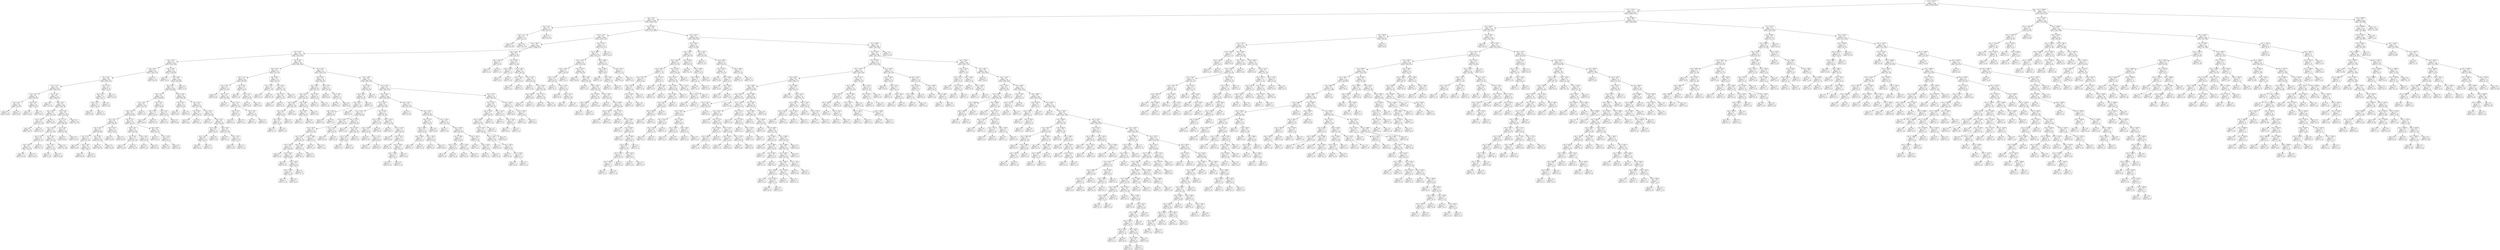 digraph Tree {
node [shape=box, style="rounded", color="black", fontname=helvetica] ;
edge [fontname=helvetica] ;
0 [label="rain <= 1312.5\ngini = 0.5\nsamples = 3346\nvalue = [2599, 2614]"] ;
1 [label="rain <= 515.5\ngini = 0.5\nsamples = 2510\nvalue = [2446, 1471]"] ;
0 -> 1 [labeldistance=2.5, labelangle=45, headlabel="True"] ;
2 [label="rain <= 13.5\ngini = 0.4\nsamples = 1784\nvalue = [1856, 925]"] ;
1 -> 2 ;
3 [label="rain <= 12.5\ngini = 0.5\nsamples = 73\nvalue = [65, 56]"] ;
2 -> 3 ;
4 [label="rain <= 11.5\ngini = 0.5\nsamples = 57\nvalue = [51, 41]"] ;
3 -> 4 ;
5 [label="gini = 0.5\nsamples = 34\nvalue = [30, 29]"] ;
4 -> 5 ;
6 [label="gini = 0.5\nsamples = 23\nvalue = [21, 12]"] ;
4 -> 6 ;
7 [label="gini = 0.5\nsamples = 16\nvalue = [14, 15]"] ;
3 -> 7 ;
8 [label="rain <= 218.5\ngini = 0.4\nsamples = 1711\nvalue = [1791, 869]"] ;
2 -> 8 ;
9 [label="rain <= 172.5\ngini = 0.4\nsamples = 1087\nvalue = [1165, 510]"] ;
8 -> 9 ;
10 [label="rain <= 160.5\ngini = 0.4\nsamples = 960\nvalue = [1008, 473]"] ;
9 -> 10 ;
11 [label="rain <= 69.5\ngini = 0.4\nsamples = 914\nvalue = [973, 438]"] ;
10 -> 11 ;
12 [label="rain <= 35.5\ngini = 0.4\nsamples = 519\nvalue = [572, 226]"] ;
11 -> 12 ;
13 [label="rain <= 34.5\ngini = 0.4\nsamples = 274\nvalue = [293, 137]"] ;
12 -> 13 ;
14 [label="rain <= 30.5\ngini = 0.4\nsamples = 262\nvalue = [285, 122]"] ;
13 -> 14 ;
15 [label="rain <= 17.5\ngini = 0.4\nsamples = 229\nvalue = [250, 113]"] ;
14 -> 15 ;
16 [label="rain <= 15.5\ngini = 0.4\nsamples = 54\nvalue = [64, 22]"] ;
15 -> 16 ;
17 [label="rain <= 14.5\ngini = 0.4\nsamples = 28\nvalue = [32, 13]"] ;
16 -> 17 ;
18 [label="gini = 0.4\nsamples = 20\nvalue = [24, 9]"] ;
17 -> 18 ;
19 [label="gini = 0.4\nsamples = 8\nvalue = [8, 4]"] ;
17 -> 19 ;
20 [label="rain <= 16.5\ngini = 0.3\nsamples = 26\nvalue = [32, 9]"] ;
16 -> 20 ;
21 [label="gini = 0.4\nsamples = 13\nvalue = [16, 5]"] ;
20 -> 21 ;
22 [label="gini = 0.3\nsamples = 13\nvalue = [16, 4]"] ;
20 -> 22 ;
23 [label="rain <= 18.5\ngini = 0.4\nsamples = 175\nvalue = [186, 91]"] ;
15 -> 23 ;
24 [label="gini = 0.5\nsamples = 17\nvalue = [17, 13]"] ;
23 -> 24 ;
25 [label="rain <= 21.5\ngini = 0.4\nsamples = 158\nvalue = [169, 78]"] ;
23 -> 25 ;
26 [label="rain <= 20.5\ngini = 0.4\nsamples = 51\nvalue = [57, 20]"] ;
25 -> 26 ;
27 [label="rain <= 19.5\ngini = 0.4\nsamples = 29\nvalue = [31, 14]"] ;
26 -> 27 ;
28 [label="gini = 0.4\nsamples = 15\nvalue = [16, 7]"] ;
27 -> 28 ;
29 [label="gini = 0.4\nsamples = 14\nvalue = [15, 7]"] ;
27 -> 29 ;
30 [label="gini = 0.3\nsamples = 22\nvalue = [26, 6]"] ;
26 -> 30 ;
31 [label="rain <= 29.5\ngini = 0.4\nsamples = 107\nvalue = [112, 58]"] ;
25 -> 31 ;
32 [label="rain <= 27.5\ngini = 0.4\nsamples = 93\nvalue = [98, 48]"] ;
31 -> 32 ;
33 [label="rain <= 24.5\ngini = 0.5\nsamples = 72\nvalue = [71, 40]"] ;
32 -> 33 ;
34 [label="rain <= 23.5\ngini = 0.4\nsamples = 37\nvalue = [37, 17]"] ;
33 -> 34 ;
35 [label="rain <= 22.5\ngini = 0.4\nsamples = 23\nvalue = [20, 10]"] ;
34 -> 35 ;
36 [label="gini = 0.4\nsamples = 13\nvalue = [10, 5]"] ;
35 -> 36 ;
37 [label="gini = 0.4\nsamples = 10\nvalue = [10, 5]"] ;
35 -> 37 ;
38 [label="gini = 0.4\nsamples = 14\nvalue = [17, 7]"] ;
34 -> 38 ;
39 [label="rain <= 26.5\ngini = 0.5\nsamples = 35\nvalue = [34, 23]"] ;
33 -> 39 ;
40 [label="rain <= 25.5\ngini = 0.5\nsamples = 19\nvalue = [17, 13]"] ;
39 -> 40 ;
41 [label="gini = 0.5\nsamples = 6\nvalue = [7, 4]"] ;
40 -> 41 ;
42 [label="gini = 0.5\nsamples = 13\nvalue = [10, 9]"] ;
40 -> 42 ;
43 [label="gini = 0.5\nsamples = 16\nvalue = [17, 10]"] ;
39 -> 43 ;
44 [label="rain <= 28.5\ngini = 0.4\nsamples = 21\nvalue = [27, 8]"] ;
32 -> 44 ;
45 [label="gini = 0.3\nsamples = 8\nvalue = [10, 2]"] ;
44 -> 45 ;
46 [label="gini = 0.4\nsamples = 13\nvalue = [17, 6]"] ;
44 -> 46 ;
47 [label="gini = 0.5\nsamples = 14\nvalue = [14, 10]"] ;
31 -> 47 ;
48 [label="rain <= 33.5\ngini = 0.3\nsamples = 33\nvalue = [35, 9]"] ;
14 -> 48 ;
49 [label="rain <= 32.5\ngini = 0.4\nsamples = 22\nvalue = [22, 7]"] ;
48 -> 49 ;
50 [label="rain <= 31.5\ngini = 0.3\nsamples = 17\nvalue = [18, 4]"] ;
49 -> 50 ;
51 [label="gini = 0.3\nsamples = 8\nvalue = [8, 2]"] ;
50 -> 51 ;
52 [label="gini = 0.3\nsamples = 9\nvalue = [10, 2]"] ;
50 -> 52 ;
53 [label="gini = 0.5\nsamples = 5\nvalue = [4, 3]"] ;
49 -> 53 ;
54 [label="gini = 0.2\nsamples = 11\nvalue = [13, 2]"] ;
48 -> 54 ;
55 [label="gini = 0.5\nsamples = 12\nvalue = [8, 15]"] ;
13 -> 55 ;
56 [label="rain <= 36.5\ngini = 0.4\nsamples = 245\nvalue = [279, 89]"] ;
12 -> 56 ;
57 [label="gini = 0.0\nsamples = 7\nvalue = [9, 0]"] ;
56 -> 57 ;
58 [label="rain <= 68.5\ngini = 0.4\nsamples = 238\nvalue = [270, 89]"] ;
56 -> 58 ;
59 [label="rain <= 56.5\ngini = 0.4\nsamples = 233\nvalue = [263, 89]"] ;
58 -> 59 ;
60 [label="rain <= 51.5\ngini = 0.4\nsamples = 165\nvalue = [199, 61]"] ;
59 -> 60 ;
61 [label="rain <= 50.5\ngini = 0.4\nsamples = 132\nvalue = [153, 53]"] ;
60 -> 61 ;
62 [label="rain <= 43.5\ngini = 0.4\nsamples = 126\nvalue = [150, 50]"] ;
61 -> 62 ;
63 [label="rain <= 41.5\ngini = 0.4\nsamples = 81\nvalue = [99, 29]"] ;
62 -> 63 ;
64 [label="rain <= 39.5\ngini = 0.4\nsamples = 61\nvalue = [69, 26]"] ;
63 -> 64 ;
65 [label="rain <= 37.5\ngini = 0.3\nsamples = 31\nvalue = [37, 10]"] ;
64 -> 65 ;
66 [label="gini = 0.5\nsamples = 11\nvalue = [9, 5]"] ;
65 -> 66 ;
67 [label="rain <= 38.5\ngini = 0.3\nsamples = 20\nvalue = [28, 5]"] ;
65 -> 67 ;
68 [label="gini = 0.2\nsamples = 12\nvalue = [20, 3]"] ;
67 -> 68 ;
69 [label="gini = 0.3\nsamples = 8\nvalue = [8, 2]"] ;
67 -> 69 ;
70 [label="rain <= 40.5\ngini = 0.4\nsamples = 30\nvalue = [32, 16]"] ;
64 -> 70 ;
71 [label="gini = 0.5\nsamples = 20\nvalue = [20, 12]"] ;
70 -> 71 ;
72 [label="gini = 0.4\nsamples = 10\nvalue = [12, 4]"] ;
70 -> 72 ;
73 [label="rain <= 42.5\ngini = 0.2\nsamples = 20\nvalue = [30, 3]"] ;
63 -> 73 ;
74 [label="gini = 0.2\nsamples = 10\nvalue = [14, 2]"] ;
73 -> 74 ;
75 [label="gini = 0.1\nsamples = 10\nvalue = [16, 1]"] ;
73 -> 75 ;
76 [label="rain <= 47.5\ngini = 0.4\nsamples = 45\nvalue = [51, 21]"] ;
62 -> 76 ;
77 [label="rain <= 45.5\ngini = 0.5\nsamples = 29\nvalue = [30, 16]"] ;
76 -> 77 ;
78 [label="rain <= 44.5\ngini = 0.4\nsamples = 19\nvalue = [22, 10]"] ;
77 -> 78 ;
79 [label="gini = 0.5\nsamples = 11\nvalue = [11, 6]"] ;
78 -> 79 ;
80 [label="gini = 0.4\nsamples = 8\nvalue = [11, 4]"] ;
78 -> 80 ;
81 [label="rain <= 46.5\ngini = 0.5\nsamples = 10\nvalue = [8, 6]"] ;
77 -> 81 ;
82 [label="gini = 0.5\nsamples = 4\nvalue = [3, 4]"] ;
81 -> 82 ;
83 [label="gini = 0.4\nsamples = 6\nvalue = [5, 2]"] ;
81 -> 83 ;
84 [label="rain <= 48.5\ngini = 0.3\nsamples = 16\nvalue = [21, 5]"] ;
76 -> 84 ;
85 [label="gini = 0.1\nsamples = 9\nvalue = [12, 1]"] ;
84 -> 85 ;
86 [label="rain <= 49.5\ngini = 0.4\nsamples = 7\nvalue = [9, 4]"] ;
84 -> 86 ;
87 [label="gini = 0.5\nsamples = 6\nvalue = [7, 4]"] ;
86 -> 87 ;
88 [label="gini = 0.0\nsamples = 1\nvalue = [2, 0]"] ;
86 -> 88 ;
89 [label="gini = 0.5\nsamples = 6\nvalue = [3, 3]"] ;
61 -> 89 ;
90 [label="rain <= 54.5\ngini = 0.3\nsamples = 33\nvalue = [46, 8]"] ;
60 -> 90 ;
91 [label="rain <= 52.5\ngini = 0.2\nsamples = 21\nvalue = [31, 3]"] ;
90 -> 91 ;
92 [label="gini = 0.2\nsamples = 13\nvalue = [20, 3]"] ;
91 -> 92 ;
93 [label="gini = 0.0\nsamples = 8\nvalue = [11, 0]"] ;
91 -> 93 ;
94 [label="rain <= 55.5\ngini = 0.4\nsamples = 12\nvalue = [15, 5]"] ;
90 -> 94 ;
95 [label="gini = 0.5\nsamples = 6\nvalue = [7, 5]"] ;
94 -> 95 ;
96 [label="gini = 0.0\nsamples = 6\nvalue = [8, 0]"] ;
94 -> 96 ;
97 [label="rain <= 58.5\ngini = 0.4\nsamples = 68\nvalue = [64, 28]"] ;
59 -> 97 ;
98 [label="rain <= 57.5\ngini = 0.5\nsamples = 16\nvalue = [8, 11]"] ;
97 -> 98 ;
99 [label="gini = 0.5\nsamples = 8\nvalue = [4, 6]"] ;
98 -> 99 ;
100 [label="gini = 0.5\nsamples = 8\nvalue = [4, 5]"] ;
98 -> 100 ;
101 [label="rain <= 61.5\ngini = 0.4\nsamples = 52\nvalue = [56, 17]"] ;
97 -> 101 ;
102 [label="rain <= 60.5\ngini = 0.1\nsamples = 14\nvalue = [18, 1]"] ;
101 -> 102 ;
103 [label="gini = 0.0\nsamples = 7\nvalue = [8, 0]"] ;
102 -> 103 ;
104 [label="gini = 0.2\nsamples = 7\nvalue = [10, 1]"] ;
102 -> 104 ;
105 [label="rain <= 62.5\ngini = 0.4\nsamples = 38\nvalue = [38, 16]"] ;
101 -> 105 ;
106 [label="gini = 0.0\nsamples = 1\nvalue = [0, 1]"] ;
105 -> 106 ;
107 [label="rain <= 65.5\ngini = 0.4\nsamples = 37\nvalue = [38, 15]"] ;
105 -> 107 ;
108 [label="rain <= 64.5\ngini = 0.3\nsamples = 17\nvalue = [19, 5]"] ;
107 -> 108 ;
109 [label="rain <= 63.5\ngini = 0.4\nsamples = 11\nvalue = [12, 5]"] ;
108 -> 109 ;
110 [label="gini = 0.4\nsamples = 7\nvalue = [9, 3]"] ;
109 -> 110 ;
111 [label="gini = 0.5\nsamples = 4\nvalue = [3, 2]"] ;
109 -> 111 ;
112 [label="gini = 0.0\nsamples = 6\nvalue = [7, 0]"] ;
108 -> 112 ;
113 [label="rain <= 66.5\ngini = 0.5\nsamples = 20\nvalue = [19, 10]"] ;
107 -> 113 ;
114 [label="gini = 0.5\nsamples = 7\nvalue = [5, 5]"] ;
113 -> 114 ;
115 [label="rain <= 67.5\ngini = 0.4\nsamples = 13\nvalue = [14, 5]"] ;
113 -> 115 ;
116 [label="gini = 0.4\nsamples = 10\nvalue = [9, 4]"] ;
115 -> 116 ;
117 [label="gini = 0.3\nsamples = 3\nvalue = [5, 1]"] ;
115 -> 117 ;
118 [label="gini = 0.0\nsamples = 5\nvalue = [7, 0]"] ;
58 -> 118 ;
119 [label="rain <= 83.5\ngini = 0.5\nsamples = 395\nvalue = [401, 212]"] ;
11 -> 119 ;
120 [label="rain <= 78.5\ngini = 0.5\nsamples = 78\nvalue = [67, 55]"] ;
119 -> 120 ;
121 [label="rain <= 75.5\ngini = 0.5\nsamples = 48\nvalue = [49, 28]"] ;
120 -> 121 ;
122 [label="rain <= 70.5\ngini = 0.5\nsamples = 37\nvalue = [37, 24]"] ;
121 -> 122 ;
123 [label="gini = 0.5\nsamples = 9\nvalue = [9, 8]"] ;
122 -> 123 ;
124 [label="rain <= 71.5\ngini = 0.5\nsamples = 28\nvalue = [28, 16]"] ;
122 -> 124 ;
125 [label="gini = 0.2\nsamples = 5\nvalue = [7, 1]"] ;
124 -> 125 ;
126 [label="rain <= 73.5\ngini = 0.5\nsamples = 23\nvalue = [21, 15]"] ;
124 -> 126 ;
127 [label="rain <= 72.5\ngini = 0.5\nsamples = 8\nvalue = [7, 4]"] ;
126 -> 127 ;
128 [label="gini = 0.5\nsamples = 5\nvalue = [4, 3]"] ;
127 -> 128 ;
129 [label="gini = 0.4\nsamples = 3\nvalue = [3, 1]"] ;
127 -> 129 ;
130 [label="rain <= 74.5\ngini = 0.5\nsamples = 15\nvalue = [14, 11]"] ;
126 -> 130 ;
131 [label="gini = 0.5\nsamples = 7\nvalue = [5, 4]"] ;
130 -> 131 ;
132 [label="gini = 0.5\nsamples = 8\nvalue = [9, 7]"] ;
130 -> 132 ;
133 [label="rain <= 76.5\ngini = 0.4\nsamples = 11\nvalue = [12, 4]"] ;
121 -> 133 ;
134 [label="gini = 0.0\nsamples = 1\nvalue = [2, 0]"] ;
133 -> 134 ;
135 [label="rain <= 77.5\ngini = 0.4\nsamples = 10\nvalue = [10, 4]"] ;
133 -> 135 ;
136 [label="gini = 0.4\nsamples = 6\nvalue = [6, 2]"] ;
135 -> 136 ;
137 [label="gini = 0.4\nsamples = 4\nvalue = [4, 2]"] ;
135 -> 137 ;
138 [label="rain <= 80.5\ngini = 0.5\nsamples = 30\nvalue = [18, 27]"] ;
120 -> 138 ;
139 [label="rain <= 79.5\ngini = 0.4\nsamples = 16\nvalue = [7, 17]"] ;
138 -> 139 ;
140 [label="gini = 0.4\nsamples = 6\nvalue = [3, 6]"] ;
139 -> 140 ;
141 [label="gini = 0.4\nsamples = 10\nvalue = [4, 11]"] ;
139 -> 141 ;
142 [label="rain <= 82.5\ngini = 0.5\nsamples = 14\nvalue = [11, 10]"] ;
138 -> 142 ;
143 [label="rain <= 81.5\ngini = 0.4\nsamples = 10\nvalue = [10, 4]"] ;
142 -> 143 ;
144 [label="gini = 0.2\nsamples = 4\nvalue = [6, 1]"] ;
143 -> 144 ;
145 [label="gini = 0.5\nsamples = 6\nvalue = [4, 3]"] ;
143 -> 145 ;
146 [label="gini = 0.2\nsamples = 4\nvalue = [1, 6]"] ;
142 -> 146 ;
147 [label="rain <= 95.5\ngini = 0.4\nsamples = 317\nvalue = [334, 157]"] ;
119 -> 147 ;
148 [label="rain <= 92.5\ngini = 0.3\nsamples = 60\nvalue = [68, 18]"] ;
147 -> 148 ;
149 [label="rain <= 90.5\ngini = 0.4\nsamples = 48\nvalue = [49, 17]"] ;
148 -> 149 ;
150 [label="rain <= 87.5\ngini = 0.4\nsamples = 42\nvalue = [44, 13]"] ;
149 -> 150 ;
151 [label="rain <= 86.5\ngini = 0.4\nsamples = 28\nvalue = [25, 10]"] ;
150 -> 151 ;
152 [label="rain <= 85.5\ngini = 0.3\nsamples = 21\nvalue = [21, 6]"] ;
151 -> 152 ;
153 [label="rain <= 84.5\ngini = 0.4\nsamples = 15\nvalue = [14, 6]"] ;
152 -> 153 ;
154 [label="gini = 0.4\nsamples = 7\nvalue = [7, 3]"] ;
153 -> 154 ;
155 [label="gini = 0.4\nsamples = 8\nvalue = [7, 3]"] ;
153 -> 155 ;
156 [label="gini = 0.0\nsamples = 6\nvalue = [7, 0]"] ;
152 -> 156 ;
157 [label="gini = 0.5\nsamples = 7\nvalue = [4, 4]"] ;
151 -> 157 ;
158 [label="rain <= 89.5\ngini = 0.2\nsamples = 14\nvalue = [19, 3]"] ;
150 -> 158 ;
159 [label="rain <= 88.5\ngini = 0.1\nsamples = 10\nvalue = [14, 1]"] ;
158 -> 159 ;
160 [label="gini = 0.3\nsamples = 5\nvalue = [5, 1]"] ;
159 -> 160 ;
161 [label="gini = 0.0\nsamples = 5\nvalue = [9, 0]"] ;
159 -> 161 ;
162 [label="gini = 0.4\nsamples = 4\nvalue = [5, 2]"] ;
158 -> 162 ;
163 [label="rain <= 91.5\ngini = 0.5\nsamples = 6\nvalue = [5, 4]"] ;
149 -> 163 ;
164 [label="gini = 0.5\nsamples = 4\nvalue = [3, 2]"] ;
163 -> 164 ;
165 [label="gini = 0.5\nsamples = 2\nvalue = [2, 2]"] ;
163 -> 165 ;
166 [label="rain <= 93.5\ngini = 0.1\nsamples = 12\nvalue = [19, 1]"] ;
148 -> 166 ;
167 [label="gini = 0.0\nsamples = 4\nvalue = [8, 0]"] ;
166 -> 167 ;
168 [label="rain <= 94.5\ngini = 0.2\nsamples = 8\nvalue = [11, 1]"] ;
166 -> 168 ;
169 [label="gini = 0.4\nsamples = 3\nvalue = [3, 1]"] ;
168 -> 169 ;
170 [label="gini = 0.0\nsamples = 5\nvalue = [8, 0]"] ;
168 -> 170 ;
171 [label="rain <= 100.5\ngini = 0.5\nsamples = 257\nvalue = [266, 139]"] ;
147 -> 171 ;
172 [label="rain <= 99.5\ngini = 0.5\nsamples = 16\nvalue = [10, 16]"] ;
171 -> 172 ;
173 [label="rain <= 98.5\ngini = 0.5\nsamples = 12\nvalue = [8, 11]"] ;
172 -> 173 ;
174 [label="rain <= 97.5\ngini = 0.5\nsamples = 10\nvalue = [6, 11]"] ;
173 -> 174 ;
175 [label="rain <= 96.5\ngini = 0.5\nsamples = 9\nvalue = [6, 9]"] ;
174 -> 175 ;
176 [label="gini = 0.5\nsamples = 4\nvalue = [3, 4]"] ;
175 -> 176 ;
177 [label="gini = 0.5\nsamples = 5\nvalue = [3, 5]"] ;
175 -> 177 ;
178 [label="gini = 0.0\nsamples = 1\nvalue = [0, 2]"] ;
174 -> 178 ;
179 [label="gini = 0.0\nsamples = 2\nvalue = [2, 0]"] ;
173 -> 179 ;
180 [label="gini = 0.4\nsamples = 4\nvalue = [2, 5]"] ;
172 -> 180 ;
181 [label="rain <= 143.5\ngini = 0.4\nsamples = 241\nvalue = [256, 123]"] ;
171 -> 181 ;
182 [label="rain <= 126.5\ngini = 0.5\nsamples = 186\nvalue = [190, 104]"] ;
181 -> 182 ;
183 [label="rain <= 115.5\ngini = 0.4\nsamples = 109\nvalue = [127, 56]"] ;
182 -> 183 ;
184 [label="rain <= 111.5\ngini = 0.5\nsamples = 67\nvalue = [66, 40]"] ;
183 -> 184 ;
185 [label="rain <= 109.5\ngini = 0.4\nsamples = 44\nvalue = [48, 22]"] ;
184 -> 185 ;
186 [label="rain <= 107.5\ngini = 0.5\nsamples = 32\nvalue = [32, 18]"] ;
185 -> 186 ;
187 [label="rain <= 105.5\ngini = 0.4\nsamples = 28\nvalue = [30, 13]"] ;
186 -> 187 ;
188 [label="rain <= 101.5\ngini = 0.4\nsamples = 23\nvalue = [26, 10]"] ;
187 -> 188 ;
189 [label="gini = 0.5\nsamples = 5\nvalue = [6, 4]"] ;
188 -> 189 ;
190 [label="rain <= 102.5\ngini = 0.4\nsamples = 18\nvalue = [20, 6]"] ;
188 -> 190 ;
191 [label="gini = 0.0\nsamples = 4\nvalue = [4, 0]"] ;
190 -> 191 ;
192 [label="rain <= 104.5\ngini = 0.4\nsamples = 14\nvalue = [16, 6]"] ;
190 -> 192 ;
193 [label="rain <= 103.5\ngini = 0.4\nsamples = 10\nvalue = [11, 5]"] ;
192 -> 193 ;
194 [label="gini = 0.4\nsamples = 7\nvalue = [7, 3]"] ;
193 -> 194 ;
195 [label="gini = 0.4\nsamples = 3\nvalue = [4, 2]"] ;
193 -> 195 ;
196 [label="gini = 0.3\nsamples = 4\nvalue = [5, 1]"] ;
192 -> 196 ;
197 [label="rain <= 106.5\ngini = 0.5\nsamples = 5\nvalue = [4, 3]"] ;
187 -> 197 ;
198 [label="gini = 0.0\nsamples = 1\nvalue = [0, 1]"] ;
197 -> 198 ;
199 [label="gini = 0.4\nsamples = 4\nvalue = [4, 2]"] ;
197 -> 199 ;
200 [label="rain <= 108.5\ngini = 0.4\nsamples = 4\nvalue = [2, 5]"] ;
186 -> 200 ;
201 [label="gini = 0.4\nsamples = 2\nvalue = [1, 3]"] ;
200 -> 201 ;
202 [label="gini = 0.4\nsamples = 2\nvalue = [1, 2]"] ;
200 -> 202 ;
203 [label="rain <= 110.5\ngini = 0.3\nsamples = 12\nvalue = [16, 4]"] ;
185 -> 203 ;
204 [label="gini = 0.3\nsamples = 6\nvalue = [10, 2]"] ;
203 -> 204 ;
205 [label="gini = 0.4\nsamples = 6\nvalue = [6, 2]"] ;
203 -> 205 ;
206 [label="rain <= 112.5\ngini = 0.5\nsamples = 23\nvalue = [18, 18]"] ;
184 -> 206 ;
207 [label="gini = 0.3\nsamples = 7\nvalue = [2, 8]"] ;
206 -> 207 ;
208 [label="rain <= 114.5\ngini = 0.5\nsamples = 16\nvalue = [16, 10]"] ;
206 -> 208 ;
209 [label="rain <= 113.5\ngini = 0.5\nsamples = 10\nvalue = [9, 6]"] ;
208 -> 209 ;
210 [label="gini = 0.5\nsamples = 4\nvalue = [3, 2]"] ;
209 -> 210 ;
211 [label="gini = 0.5\nsamples = 6\nvalue = [6, 4]"] ;
209 -> 211 ;
212 [label="gini = 0.5\nsamples = 6\nvalue = [7, 4]"] ;
208 -> 212 ;
213 [label="rain <= 120.5\ngini = 0.3\nsamples = 42\nvalue = [61, 16]"] ;
183 -> 213 ;
214 [label="rain <= 118.5\ngini = 0.2\nsamples = 20\nvalue = [31, 4]"] ;
213 -> 214 ;
215 [label="rain <= 116.5\ngini = 0.3\nsamples = 15\nvalue = [23, 4]"] ;
214 -> 215 ;
216 [label="gini = 0.0\nsamples = 2\nvalue = [5, 0]"] ;
215 -> 216 ;
217 [label="rain <= 117.5\ngini = 0.3\nsamples = 13\nvalue = [18, 4]"] ;
215 -> 217 ;
218 [label="gini = 0.4\nsamples = 7\nvalue = [10, 3]"] ;
217 -> 218 ;
219 [label="gini = 0.2\nsamples = 6\nvalue = [8, 1]"] ;
217 -> 219 ;
220 [label="gini = 0.0\nsamples = 5\nvalue = [8, 0]"] ;
214 -> 220 ;
221 [label="rain <= 121.5\ngini = 0.4\nsamples = 22\nvalue = [30, 12]"] ;
213 -> 221 ;
222 [label="gini = 0.5\nsamples = 8\nvalue = [10, 7]"] ;
221 -> 222 ;
223 [label="rain <= 122.5\ngini = 0.3\nsamples = 14\nvalue = [20, 5]"] ;
221 -> 223 ;
224 [label="gini = 0.0\nsamples = 3\nvalue = [8, 0]"] ;
223 -> 224 ;
225 [label="rain <= 123.5\ngini = 0.4\nsamples = 11\nvalue = [12, 5]"] ;
223 -> 225 ;
226 [label="gini = 0.5\nsamples = 4\nvalue = [2, 2]"] ;
225 -> 226 ;
227 [label="rain <= 125.5\ngini = 0.4\nsamples = 7\nvalue = [10, 3]"] ;
225 -> 227 ;
228 [label="rain <= 124.5\ngini = 0.2\nsamples = 4\nvalue = [6, 1]"] ;
227 -> 228 ;
229 [label="gini = 0.3\nsamples = 3\nvalue = [5, 1]"] ;
228 -> 229 ;
230 [label="gini = 0.0\nsamples = 1\nvalue = [1, 0]"] ;
228 -> 230 ;
231 [label="gini = 0.4\nsamples = 3\nvalue = [4, 2]"] ;
227 -> 231 ;
232 [label="rain <= 127.5\ngini = 0.5\nsamples = 77\nvalue = [63, 48]"] ;
182 -> 232 ;
233 [label="gini = 0.3\nsamples = 17\nvalue = [4, 22]"] ;
232 -> 233 ;
234 [label="rain <= 135.5\ngini = 0.4\nsamples = 60\nvalue = [59, 26]"] ;
232 -> 234 ;
235 [label="rain <= 131.5\ngini = 0.3\nsamples = 27\nvalue = [32, 6]"] ;
234 -> 235 ;
236 [label="rain <= 129.5\ngini = 0.3\nsamples = 19\nvalue = [23, 6]"] ;
235 -> 236 ;
237 [label="rain <= 128.5\ngini = 0.2\nsamples = 7\nvalue = [8, 1]"] ;
236 -> 237 ;
238 [label="gini = 0.4\nsamples = 3\nvalue = [3, 1]"] ;
237 -> 238 ;
239 [label="gini = 0.0\nsamples = 4\nvalue = [5, 0]"] ;
237 -> 239 ;
240 [label="rain <= 130.5\ngini = 0.4\nsamples = 12\nvalue = [15, 5]"] ;
236 -> 240 ;
241 [label="gini = 0.4\nsamples = 4\nvalue = [5, 2]"] ;
240 -> 241 ;
242 [label="gini = 0.4\nsamples = 8\nvalue = [10, 3]"] ;
240 -> 242 ;
243 [label="gini = 0.0\nsamples = 8\nvalue = [9, 0]"] ;
235 -> 243 ;
244 [label="rain <= 136.5\ngini = 0.5\nsamples = 33\nvalue = [27, 20]"] ;
234 -> 244 ;
245 [label="gini = 0.3\nsamples = 4\nvalue = [1, 5]"] ;
244 -> 245 ;
246 [label="rain <= 140.5\ngini = 0.5\nsamples = 29\nvalue = [26, 15]"] ;
244 -> 246 ;
247 [label="rain <= 138.5\ngini = 0.4\nsamples = 17\nvalue = [19, 6]"] ;
246 -> 247 ;
248 [label="rain <= 137.5\ngini = 0.4\nsamples = 8\nvalue = [8, 4]"] ;
247 -> 248 ;
249 [label="gini = 0.0\nsamples = 3\nvalue = [3, 0]"] ;
248 -> 249 ;
250 [label="gini = 0.5\nsamples = 5\nvalue = [5, 4]"] ;
248 -> 250 ;
251 [label="rain <= 139.5\ngini = 0.3\nsamples = 9\nvalue = [11, 2]"] ;
247 -> 251 ;
252 [label="gini = 0.0\nsamples = 4\nvalue = [5, 0]"] ;
251 -> 252 ;
253 [label="gini = 0.4\nsamples = 5\nvalue = [6, 2]"] ;
251 -> 253 ;
254 [label="rain <= 141.5\ngini = 0.5\nsamples = 12\nvalue = [7, 9]"] ;
246 -> 254 ;
255 [label="gini = 0.4\nsamples = 3\nvalue = [1, 3]"] ;
254 -> 255 ;
256 [label="rain <= 142.5\ngini = 0.5\nsamples = 9\nvalue = [6, 6]"] ;
254 -> 256 ;
257 [label="gini = 0.5\nsamples = 4\nvalue = [3, 2]"] ;
256 -> 257 ;
258 [label="gini = 0.5\nsamples = 5\nvalue = [3, 4]"] ;
256 -> 258 ;
259 [label="rain <= 155.5\ngini = 0.3\nsamples = 55\nvalue = [66, 19]"] ;
181 -> 259 ;
260 [label="rain <= 152.5\ngini = 0.4\nsamples = 42\nvalue = [50, 17]"] ;
259 -> 260 ;
261 [label="rain <= 150.5\ngini = 0.3\nsamples = 31\nvalue = [38, 10]"] ;
260 -> 261 ;
262 [label="rain <= 149.5\ngini = 0.4\nsamples = 25\nvalue = [31, 10]"] ;
261 -> 262 ;
263 [label="rain <= 147.5\ngini = 0.3\nsamples = 22\nvalue = [28, 8]"] ;
262 -> 263 ;
264 [label="rain <= 144.5\ngini = 0.4\nsamples = 18\nvalue = [22, 8]"] ;
263 -> 264 ;
265 [label="gini = 0.3\nsamples = 6\nvalue = [13, 3]"] ;
264 -> 265 ;
266 [label="rain <= 145.5\ngini = 0.5\nsamples = 12\nvalue = [9, 5]"] ;
264 -> 266 ;
267 [label="gini = 0.5\nsamples = 3\nvalue = [2, 2]"] ;
266 -> 267 ;
268 [label="rain <= 146.5\ngini = 0.4\nsamples = 9\nvalue = [7, 3]"] ;
266 -> 268 ;
269 [label="gini = 0.0\nsamples = 2\nvalue = [2, 0]"] ;
268 -> 269 ;
270 [label="gini = 0.5\nsamples = 7\nvalue = [5, 3]"] ;
268 -> 270 ;
271 [label="gini = 0.0\nsamples = 4\nvalue = [6, 0]"] ;
263 -> 271 ;
272 [label="gini = 0.5\nsamples = 3\nvalue = [3, 2]"] ;
262 -> 272 ;
273 [label="gini = 0.0\nsamples = 6\nvalue = [7, 0]"] ;
261 -> 273 ;
274 [label="rain <= 153.5\ngini = 0.5\nsamples = 11\nvalue = [12, 7]"] ;
260 -> 274 ;
275 [label="gini = 0.5\nsamples = 6\nvalue = [7, 5]"] ;
274 -> 275 ;
276 [label="rain <= 154.5\ngini = 0.4\nsamples = 5\nvalue = [5, 2]"] ;
274 -> 276 ;
277 [label="gini = 0.3\nsamples = 3\nvalue = [4, 1]"] ;
276 -> 277 ;
278 [label="gini = 0.5\nsamples = 2\nvalue = [1, 1]"] ;
276 -> 278 ;
279 [label="rain <= 158.5\ngini = 0.2\nsamples = 13\nvalue = [16, 2]"] ;
259 -> 279 ;
280 [label="gini = 0.0\nsamples = 6\nvalue = [8, 0]"] ;
279 -> 280 ;
281 [label="rain <= 159.5\ngini = 0.3\nsamples = 7\nvalue = [8, 2]"] ;
279 -> 281 ;
282 [label="gini = 0.5\nsamples = 4\nvalue = [3, 2]"] ;
281 -> 282 ;
283 [label="gini = 0.0\nsamples = 3\nvalue = [5, 0]"] ;
281 -> 283 ;
284 [label="rain <= 162.5\ngini = 0.5\nsamples = 46\nvalue = [35, 35]"] ;
10 -> 284 ;
285 [label="rain <= 161.5\ngini = 0.4\nsamples = 9\nvalue = [4, 9]"] ;
284 -> 285 ;
286 [label="gini = 0.4\nsamples = 2\nvalue = [1, 2]"] ;
285 -> 286 ;
287 [label="gini = 0.4\nsamples = 7\nvalue = [3, 7]"] ;
285 -> 287 ;
288 [label="rain <= 164.5\ngini = 0.5\nsamples = 37\nvalue = [31, 26]"] ;
284 -> 288 ;
289 [label="rain <= 163.5\ngini = 0.3\nsamples = 5\nvalue = [5, 1]"] ;
288 -> 289 ;
290 [label="gini = 0.3\nsamples = 4\nvalue = [4, 1]"] ;
289 -> 290 ;
291 [label="gini = 0.0\nsamples = 1\nvalue = [1, 0]"] ;
289 -> 291 ;
292 [label="rain <= 166.5\ngini = 0.5\nsamples = 32\nvalue = [26, 25]"] ;
288 -> 292 ;
293 [label="rain <= 165.5\ngini = 0.4\nsamples = 7\nvalue = [4, 9]"] ;
292 -> 293 ;
294 [label="gini = 0.0\nsamples = 1\nvalue = [0, 2]"] ;
293 -> 294 ;
295 [label="gini = 0.5\nsamples = 6\nvalue = [4, 7]"] ;
293 -> 295 ;
296 [label="rain <= 167.5\ngini = 0.5\nsamples = 25\nvalue = [22, 16]"] ;
292 -> 296 ;
297 [label="gini = 0.0\nsamples = 2\nvalue = [3, 0]"] ;
296 -> 297 ;
298 [label="rain <= 169.5\ngini = 0.5\nsamples = 23\nvalue = [19, 16]"] ;
296 -> 298 ;
299 [label="rain <= 168.5\ngini = 0.5\nsamples = 8\nvalue = [6, 8]"] ;
298 -> 299 ;
300 [label="gini = 0.5\nsamples = 4\nvalue = [5, 3]"] ;
299 -> 300 ;
301 [label="gini = 0.3\nsamples = 4\nvalue = [1, 5]"] ;
299 -> 301 ;
302 [label="rain <= 171.5\ngini = 0.5\nsamples = 15\nvalue = [13, 8]"] ;
298 -> 302 ;
303 [label="gini = 0.0\nsamples = 4\nvalue = [6, 0]"] ;
302 -> 303 ;
304 [label="gini = 0.5\nsamples = 11\nvalue = [7, 8]"] ;
302 -> 304 ;
305 [label="rain <= 212.5\ngini = 0.3\nsamples = 127\nvalue = [157, 37]"] ;
9 -> 305 ;
306 [label="rain <= 205.5\ngini = 0.3\nsamples = 112\nvalue = [135, 37]"] ;
305 -> 306 ;
307 [label="rain <= 179.5\ngini = 0.3\nsamples = 91\nvalue = [115, 26]"] ;
306 -> 307 ;
308 [label="rain <= 178.5\ngini = 0.4\nsamples = 23\nvalue = [30, 10]"] ;
307 -> 308 ;
309 [label="rain <= 173.5\ngini = 0.2\nsamples = 18\nvalue = [26, 3]"] ;
308 -> 309 ;
310 [label="gini = 0.3\nsamples = 4\nvalue = [4, 1]"] ;
309 -> 310 ;
311 [label="rain <= 176.0\ngini = 0.2\nsamples = 14\nvalue = [22, 2]"] ;
309 -> 311 ;
312 [label="gini = 0.0\nsamples = 4\nvalue = [9, 0]"] ;
311 -> 312 ;
313 [label="rain <= 177.5\ngini = 0.2\nsamples = 10\nvalue = [13, 2]"] ;
311 -> 313 ;
314 [label="gini = 0.4\nsamples = 3\nvalue = [2, 1]"] ;
313 -> 314 ;
315 [label="gini = 0.2\nsamples = 7\nvalue = [11, 1]"] ;
313 -> 315 ;
316 [label="gini = 0.5\nsamples = 5\nvalue = [4, 7]"] ;
308 -> 316 ;
317 [label="rain <= 187.5\ngini = 0.3\nsamples = 68\nvalue = [85, 16]"] ;
307 -> 317 ;
318 [label="gini = 0.0\nsamples = 15\nvalue = [20, 0]"] ;
317 -> 318 ;
319 [label="rain <= 188.5\ngini = 0.3\nsamples = 53\nvalue = [65, 16]"] ;
317 -> 319 ;
320 [label="gini = 0.5\nsamples = 4\nvalue = [3, 2]"] ;
319 -> 320 ;
321 [label="rain <= 193.5\ngini = 0.3\nsamples = 49\nvalue = [62, 14]"] ;
319 -> 321 ;
322 [label="rain <= 190.5\ngini = 0.2\nsamples = 14\nvalue = [22, 2]"] ;
321 -> 322 ;
323 [label="rain <= 189.5\ngini = 0.3\nsamples = 7\nvalue = [8, 2]"] ;
322 -> 323 ;
324 [label="gini = 0.0\nsamples = 3\nvalue = [3, 0]"] ;
323 -> 324 ;
325 [label="gini = 0.4\nsamples = 4\nvalue = [5, 2]"] ;
323 -> 325 ;
326 [label="gini = 0.0\nsamples = 7\nvalue = [14, 0]"] ;
322 -> 326 ;
327 [label="rain <= 194.5\ngini = 0.4\nsamples = 35\nvalue = [40, 12]"] ;
321 -> 327 ;
328 [label="gini = 0.4\nsamples = 3\nvalue = [4, 2]"] ;
327 -> 328 ;
329 [label="rain <= 196.5\ngini = 0.3\nsamples = 32\nvalue = [36, 10]"] ;
327 -> 329 ;
330 [label="rain <= 195.5\ngini = 0.2\nsamples = 8\nvalue = [8, 1]"] ;
329 -> 330 ;
331 [label="gini = 0.3\nsamples = 5\nvalue = [5, 1]"] ;
330 -> 331 ;
332 [label="gini = 0.0\nsamples = 3\nvalue = [3, 0]"] ;
330 -> 332 ;
333 [label="rain <= 197.5\ngini = 0.4\nsamples = 24\nvalue = [28, 9]"] ;
329 -> 333 ;
334 [label="gini = 0.0\nsamples = 1\nvalue = [0, 1]"] ;
333 -> 334 ;
335 [label="rain <= 198.5\ngini = 0.3\nsamples = 23\nvalue = [28, 8]"] ;
333 -> 335 ;
336 [label="gini = 0.2\nsamples = 3\nvalue = [6, 1]"] ;
335 -> 336 ;
337 [label="rain <= 199.5\ngini = 0.4\nsamples = 20\nvalue = [22, 7]"] ;
335 -> 337 ;
338 [label="gini = 0.5\nsamples = 3\nvalue = [2, 2]"] ;
337 -> 338 ;
339 [label="rain <= 204.5\ngini = 0.3\nsamples = 17\nvalue = [20, 5]"] ;
337 -> 339 ;
340 [label="rain <= 202.5\ngini = 0.3\nsamples = 13\nvalue = [17, 4]"] ;
339 -> 340 ;
341 [label="rain <= 201.5\ngini = 0.3\nsamples = 8\nvalue = [11, 3]"] ;
340 -> 341 ;
342 [label="rain <= 200.5\ngini = 0.3\nsamples = 4\nvalue = [5, 1]"] ;
341 -> 342 ;
343 [label="gini = 0.3\nsamples = 3\nvalue = [4, 1]"] ;
342 -> 343 ;
344 [label="gini = 0.0\nsamples = 1\nvalue = [1, 0]"] ;
342 -> 344 ;
345 [label="gini = 0.4\nsamples = 4\nvalue = [6, 2]"] ;
341 -> 345 ;
346 [label="rain <= 203.5\ngini = 0.2\nsamples = 5\nvalue = [6, 1]"] ;
340 -> 346 ;
347 [label="gini = 0.0\nsamples = 1\nvalue = [1, 0]"] ;
346 -> 347 ;
348 [label="gini = 0.3\nsamples = 4\nvalue = [5, 1]"] ;
346 -> 348 ;
349 [label="gini = 0.4\nsamples = 4\nvalue = [3, 1]"] ;
339 -> 349 ;
350 [label="rain <= 208.5\ngini = 0.5\nsamples = 21\nvalue = [20, 11]"] ;
306 -> 350 ;
351 [label="rain <= 206.5\ngini = 0.5\nsamples = 12\nvalue = [9, 9]"] ;
350 -> 351 ;
352 [label="gini = 0.5\nsamples = 7\nvalue = [7, 4]"] ;
351 -> 352 ;
353 [label="rain <= 207.5\ngini = 0.4\nsamples = 5\nvalue = [2, 5]"] ;
351 -> 353 ;
354 [label="gini = 0.4\nsamples = 3\nvalue = [1, 3]"] ;
353 -> 354 ;
355 [label="gini = 0.4\nsamples = 2\nvalue = [1, 2]"] ;
353 -> 355 ;
356 [label="rain <= 211.5\ngini = 0.3\nsamples = 9\nvalue = [11, 2]"] ;
350 -> 356 ;
357 [label="gini = 0.0\nsamples = 5\nvalue = [8, 0]"] ;
356 -> 357 ;
358 [label="gini = 0.5\nsamples = 4\nvalue = [3, 2]"] ;
356 -> 358 ;
359 [label="gini = 0.0\nsamples = 15\nvalue = [22, 0]"] ;
305 -> 359 ;
360 [label="rain <= 251.5\ngini = 0.5\nsamples = 624\nvalue = [626, 359]"] ;
8 -> 360 ;
361 [label="rain <= 243.5\ngini = 0.5\nsamples = 95\nvalue = [72, 68]"] ;
360 -> 361 ;
362 [label="rain <= 235.5\ngini = 0.5\nsamples = 62\nvalue = [56, 32]"] ;
361 -> 362 ;
363 [label="rain <= 225.5\ngini = 0.5\nsamples = 43\nvalue = [31, 29]"] ;
362 -> 363 ;
364 [label="rain <= 222.5\ngini = 0.5\nsamples = 16\nvalue = [7, 13]"] ;
363 -> 364 ;
365 [label="rain <= 221.5\ngini = 0.5\nsamples = 8\nvalue = [5, 6]"] ;
364 -> 365 ;
366 [label="rain <= 220.5\ngini = 0.4\nsamples = 7\nvalue = [3, 6]"] ;
365 -> 366 ;
367 [label="rain <= 219.5\ngini = 0.5\nsamples = 6\nvalue = [3, 5]"] ;
366 -> 367 ;
368 [label="gini = 0.4\nsamples = 5\nvalue = [2, 5]"] ;
367 -> 368 ;
369 [label="gini = 0.0\nsamples = 1\nvalue = [1, 0]"] ;
367 -> 369 ;
370 [label="gini = 0.0\nsamples = 1\nvalue = [0, 1]"] ;
366 -> 370 ;
371 [label="gini = 0.0\nsamples = 1\nvalue = [2, 0]"] ;
365 -> 371 ;
372 [label="rain <= 223.5\ngini = 0.3\nsamples = 8\nvalue = [2, 7]"] ;
364 -> 372 ;
373 [label="gini = 0.0\nsamples = 2\nvalue = [0, 3]"] ;
372 -> 373 ;
374 [label="rain <= 224.5\ngini = 0.4\nsamples = 6\nvalue = [2, 4]"] ;
372 -> 374 ;
375 [label="gini = 0.0\nsamples = 1\nvalue = [1, 0]"] ;
374 -> 375 ;
376 [label="gini = 0.3\nsamples = 5\nvalue = [1, 4]"] ;
374 -> 376 ;
377 [label="rain <= 234.5\ngini = 0.5\nsamples = 27\nvalue = [24, 16]"] ;
363 -> 377 ;
378 [label="rain <= 231.0\ngini = 0.5\nsamples = 26\nvalue = [24, 14]"] ;
377 -> 378 ;
379 [label="rain <= 229.5\ngini = 0.4\nsamples = 18\nvalue = [18, 8]"] ;
378 -> 379 ;
380 [label="rain <= 228.5\ngini = 0.4\nsamples = 15\nvalue = [14, 7]"] ;
379 -> 380 ;
381 [label="rain <= 227.5\ngini = 0.4\nsamples = 10\nvalue = [10, 4]"] ;
380 -> 381 ;
382 [label="rain <= 226.5\ngini = 0.4\nsamples = 9\nvalue = [9, 4]"] ;
381 -> 382 ;
383 [label="gini = 0.4\nsamples = 5\nvalue = [5, 2]"] ;
382 -> 383 ;
384 [label="gini = 0.4\nsamples = 4\nvalue = [4, 2]"] ;
382 -> 384 ;
385 [label="gini = 0.0\nsamples = 1\nvalue = [1, 0]"] ;
381 -> 385 ;
386 [label="gini = 0.5\nsamples = 5\nvalue = [4, 3]"] ;
380 -> 386 ;
387 [label="gini = 0.3\nsamples = 3\nvalue = [4, 1]"] ;
379 -> 387 ;
388 [label="rain <= 233.5\ngini = 0.5\nsamples = 8\nvalue = [6, 6]"] ;
378 -> 388 ;
389 [label="rain <= 232.5\ngini = 0.4\nsamples = 5\nvalue = [2, 5]"] ;
388 -> 389 ;
390 [label="gini = 0.4\nsamples = 2\nvalue = [1, 2]"] ;
389 -> 390 ;
391 [label="gini = 0.4\nsamples = 3\nvalue = [1, 3]"] ;
389 -> 391 ;
392 [label="gini = 0.3\nsamples = 3\nvalue = [4, 1]"] ;
388 -> 392 ;
393 [label="gini = 0.0\nsamples = 1\nvalue = [0, 2]"] ;
377 -> 393 ;
394 [label="rain <= 238.5\ngini = 0.2\nsamples = 19\nvalue = [25, 3]"] ;
362 -> 394 ;
395 [label="gini = 0.0\nsamples = 7\nvalue = [11, 0]"] ;
394 -> 395 ;
396 [label="rain <= 240.5\ngini = 0.3\nsamples = 12\nvalue = [14, 3]"] ;
394 -> 396 ;
397 [label="rain <= 239.5\ngini = 0.4\nsamples = 7\nvalue = [6, 3]"] ;
396 -> 397 ;
398 [label="gini = 0.3\nsamples = 5\nvalue = [5, 1]"] ;
397 -> 398 ;
399 [label="gini = 0.4\nsamples = 2\nvalue = [1, 2]"] ;
397 -> 399 ;
400 [label="gini = 0.0\nsamples = 5\nvalue = [8, 0]"] ;
396 -> 400 ;
401 [label="rain <= 244.5\ngini = 0.4\nsamples = 33\nvalue = [16, 36]"] ;
361 -> 401 ;
402 [label="gini = 0.2\nsamples = 9\nvalue = [2, 13]"] ;
401 -> 402 ;
403 [label="rain <= 248.5\ngini = 0.5\nsamples = 24\nvalue = [14, 23]"] ;
401 -> 403 ;
404 [label="rain <= 245.5\ngini = 0.5\nsamples = 15\nvalue = [10, 11]"] ;
403 -> 404 ;
405 [label="gini = 0.4\nsamples = 8\nvalue = [4, 9]"] ;
404 -> 405 ;
406 [label="rain <= 246.5\ngini = 0.4\nsamples = 7\nvalue = [6, 2]"] ;
404 -> 406 ;
407 [label="gini = 0.0\nsamples = 3\nvalue = [4, 0]"] ;
406 -> 407 ;
408 [label="rain <= 247.5\ngini = 0.5\nsamples = 4\nvalue = [2, 2]"] ;
406 -> 408 ;
409 [label="gini = 0.4\nsamples = 3\nvalue = [1, 2]"] ;
408 -> 409 ;
410 [label="gini = 0.0\nsamples = 1\nvalue = [1, 0]"] ;
408 -> 410 ;
411 [label="rain <= 250.0\ngini = 0.4\nsamples = 9\nvalue = [4, 12]"] ;
403 -> 411 ;
412 [label="gini = 0.0\nsamples = 5\nvalue = [0, 7]"] ;
411 -> 412 ;
413 [label="gini = 0.5\nsamples = 4\nvalue = [4, 5]"] ;
411 -> 413 ;
414 [label="rain <= 508.5\ngini = 0.5\nsamples = 529\nvalue = [554, 291]"] ;
360 -> 414 ;
415 [label="rain <= 350.5\ngini = 0.5\nsamples = 518\nvalue = [537, 291]"] ;
414 -> 415 ;
416 [label="rain <= 334.5\ngini = 0.4\nsamples = 234\nvalue = [256, 112]"] ;
415 -> 416 ;
417 [label="rain <= 319.5\ngini = 0.4\nsamples = 201\nvalue = [206, 102]"] ;
416 -> 417 ;
418 [label="rain <= 302.5\ngini = 0.4\nsamples = 172\nvalue = [186, 77]"] ;
417 -> 418 ;
419 [label="rain <= 266.5\ngini = 0.4\nsamples = 135\nvalue = [136, 66]"] ;
418 -> 419 ;
420 [label="rain <= 262.5\ngini = 0.3\nsamples = 42\nvalue = [47, 12]"] ;
419 -> 420 ;
421 [label="rain <= 261.5\ngini = 0.4\nsamples = 35\nvalue = [36, 12]"] ;
420 -> 421 ;
422 [label="rain <= 254.5\ngini = 0.3\nsamples = 32\nvalue = [36, 8]"] ;
421 -> 422 ;
423 [label="rain <= 253.5\ngini = 0.5\nsamples = 11\nvalue = [8, 5]"] ;
422 -> 423 ;
424 [label="rain <= 252.5\ngini = 0.3\nsamples = 8\nvalue = [7, 2]"] ;
423 -> 424 ;
425 [label="gini = 0.3\nsamples = 6\nvalue = [5, 1]"] ;
424 -> 425 ;
426 [label="gini = 0.4\nsamples = 2\nvalue = [2, 1]"] ;
424 -> 426 ;
427 [label="gini = 0.4\nsamples = 3\nvalue = [1, 3]"] ;
423 -> 427 ;
428 [label="rain <= 259.5\ngini = 0.2\nsamples = 21\nvalue = [28, 3]"] ;
422 -> 428 ;
429 [label="rain <= 255.5\ngini = 0.1\nsamples = 16\nvalue = [23, 1]"] ;
428 -> 429 ;
430 [label="gini = 0.3\nsamples = 4\nvalue = [5, 1]"] ;
429 -> 430 ;
431 [label="gini = 0.0\nsamples = 12\nvalue = [18, 0]"] ;
429 -> 431 ;
432 [label="rain <= 260.5\ngini = 0.4\nsamples = 5\nvalue = [5, 2]"] ;
428 -> 432 ;
433 [label="gini = 0.4\nsamples = 4\nvalue = [4, 2]"] ;
432 -> 433 ;
434 [label="gini = 0.0\nsamples = 1\nvalue = [1, 0]"] ;
432 -> 434 ;
435 [label="gini = 0.0\nsamples = 3\nvalue = [0, 4]"] ;
421 -> 435 ;
436 [label="gini = 0.0\nsamples = 7\nvalue = [11, 0]"] ;
420 -> 436 ;
437 [label="rain <= 280.5\ngini = 0.5\nsamples = 93\nvalue = [89, 54]"] ;
419 -> 437 ;
438 [label="rain <= 276.5\ngini = 0.5\nsamples = 37\nvalue = [27, 27]"] ;
437 -> 438 ;
439 [label="rain <= 267.5\ngini = 0.5\nsamples = 24\nvalue = [21, 14]"] ;
438 -> 439 ;
440 [label="gini = 0.4\nsamples = 3\nvalue = [2, 5]"] ;
439 -> 440 ;
441 [label="rain <= 271.0\ngini = 0.4\nsamples = 21\nvalue = [19, 9]"] ;
439 -> 441 ;
442 [label="rain <= 269.5\ngini = 0.2\nsamples = 5\nvalue = [6, 1]"] ;
441 -> 442 ;
443 [label="rain <= 268.5\ngini = 0.3\nsamples = 3\nvalue = [4, 1]"] ;
442 -> 443 ;
444 [label="gini = 0.0\nsamples = 1\nvalue = [1, 0]"] ;
443 -> 444 ;
445 [label="gini = 0.4\nsamples = 2\nvalue = [3, 1]"] ;
443 -> 445 ;
446 [label="gini = 0.0\nsamples = 2\nvalue = [2, 0]"] ;
442 -> 446 ;
447 [label="rain <= 273.5\ngini = 0.5\nsamples = 16\nvalue = [13, 8]"] ;
441 -> 447 ;
448 [label="rain <= 272.5\ngini = 0.5\nsamples = 6\nvalue = [3, 4]"] ;
447 -> 448 ;
449 [label="gini = 0.4\nsamples = 2\nvalue = [1, 2]"] ;
448 -> 449 ;
450 [label="gini = 0.5\nsamples = 4\nvalue = [2, 2]"] ;
448 -> 450 ;
451 [label="rain <= 275.5\ngini = 0.4\nsamples = 10\nvalue = [10, 4]"] ;
447 -> 451 ;
452 [label="gini = 0.0\nsamples = 2\nvalue = [2, 0]"] ;
451 -> 452 ;
453 [label="gini = 0.4\nsamples = 8\nvalue = [8, 4]"] ;
451 -> 453 ;
454 [label="rain <= 277.5\ngini = 0.4\nsamples = 13\nvalue = [6, 13]"] ;
438 -> 454 ;
455 [label="gini = 0.3\nsamples = 4\nvalue = [2, 8]"] ;
454 -> 455 ;
456 [label="rain <= 278.5\ngini = 0.5\nsamples = 9\nvalue = [4, 5]"] ;
454 -> 456 ;
457 [label="gini = 0.5\nsamples = 4\nvalue = [2, 2]"] ;
456 -> 457 ;
458 [label="rain <= 279.5\ngini = 0.5\nsamples = 5\nvalue = [2, 3]"] ;
456 -> 458 ;
459 [label="gini = 0.4\nsamples = 3\nvalue = [1, 2]"] ;
458 -> 459 ;
460 [label="gini = 0.5\nsamples = 2\nvalue = [1, 1]"] ;
458 -> 460 ;
461 [label="rain <= 301.5\ngini = 0.4\nsamples = 56\nvalue = [62, 27]"] ;
437 -> 461 ;
462 [label="rain <= 283.5\ngini = 0.4\nsamples = 51\nvalue = [60, 23]"] ;
461 -> 462 ;
463 [label="gini = 0.0\nsamples = 4\nvalue = [5, 0]"] ;
462 -> 463 ;
464 [label="rain <= 284.5\ngini = 0.4\nsamples = 47\nvalue = [55, 23]"] ;
462 -> 464 ;
465 [label="gini = 0.5\nsamples = 5\nvalue = [4, 4]"] ;
464 -> 465 ;
466 [label="rain <= 288.5\ngini = 0.4\nsamples = 42\nvalue = [51, 19]"] ;
464 -> 466 ;
467 [label="rain <= 285.5\ngini = 0.3\nsamples = 17\nvalue = [22, 4]"] ;
466 -> 467 ;
468 [label="gini = 0.0\nsamples = 5\nvalue = [6, 0]"] ;
467 -> 468 ;
469 [label="rain <= 286.5\ngini = 0.3\nsamples = 12\nvalue = [16, 4]"] ;
467 -> 469 ;
470 [label="gini = 0.5\nsamples = 2\nvalue = [1, 1]"] ;
469 -> 470 ;
471 [label="rain <= 287.5\ngini = 0.3\nsamples = 10\nvalue = [15, 3]"] ;
469 -> 471 ;
472 [label="gini = 0.3\nsamples = 5\nvalue = [7, 2]"] ;
471 -> 472 ;
473 [label="gini = 0.2\nsamples = 5\nvalue = [8, 1]"] ;
471 -> 473 ;
474 [label="rain <= 300.0\ngini = 0.4\nsamples = 25\nvalue = [29, 15]"] ;
466 -> 474 ;
475 [label="rain <= 298.5\ngini = 0.5\nsamples = 22\nvalue = [25, 15]"] ;
474 -> 475 ;
476 [label="rain <= 295.5\ngini = 0.4\nsamples = 20\nvalue = [24, 12]"] ;
475 -> 476 ;
477 [label="rain <= 291.5\ngini = 0.5\nsamples = 14\nvalue = [16, 11]"] ;
476 -> 477 ;
478 [label="rain <= 289.5\ngini = 0.5\nsamples = 7\nvalue = [9, 5]"] ;
477 -> 478 ;
479 [label="gini = 0.5\nsamples = 2\nvalue = [2, 2]"] ;
478 -> 479 ;
480 [label="rain <= 290.5\ngini = 0.4\nsamples = 5\nvalue = [7, 3]"] ;
478 -> 480 ;
481 [label="gini = 0.0\nsamples = 2\nvalue = [2, 0]"] ;
480 -> 481 ;
482 [label="gini = 0.5\nsamples = 3\nvalue = [5, 3]"] ;
480 -> 482 ;
483 [label="rain <= 293.5\ngini = 0.5\nsamples = 7\nvalue = [7, 6]"] ;
477 -> 483 ;
484 [label="gini = 0.5\nsamples = 2\nvalue = [2, 3]"] ;
483 -> 484 ;
485 [label="gini = 0.5\nsamples = 5\nvalue = [5, 3]"] ;
483 -> 485 ;
486 [label="rain <= 297.5\ngini = 0.2\nsamples = 6\nvalue = [8, 1]"] ;
476 -> 486 ;
487 [label="gini = 0.0\nsamples = 2\nvalue = [2, 0]"] ;
486 -> 487 ;
488 [label="gini = 0.2\nsamples = 4\nvalue = [6, 1]"] ;
486 -> 488 ;
489 [label="gini = 0.4\nsamples = 2\nvalue = [1, 3]"] ;
475 -> 489 ;
490 [label="gini = 0.0\nsamples = 3\nvalue = [4, 0]"] ;
474 -> 490 ;
491 [label="gini = 0.4\nsamples = 5\nvalue = [2, 4]"] ;
461 -> 491 ;
492 [label="rain <= 309.5\ngini = 0.3\nsamples = 37\nvalue = [50, 11]"] ;
418 -> 492 ;
493 [label="gini = 0.0\nsamples = 11\nvalue = [19, 0]"] ;
492 -> 493 ;
494 [label="rain <= 313.5\ngini = 0.4\nsamples = 26\nvalue = [31, 11]"] ;
492 -> 494 ;
495 [label="rain <= 311.5\ngini = 0.5\nsamples = 16\nvalue = [17, 9]"] ;
494 -> 495 ;
496 [label="rain <= 310.5\ngini = 0.5\nsamples = 7\nvalue = [7, 5]"] ;
495 -> 496 ;
497 [label="gini = 0.5\nsamples = 3\nvalue = [3, 2]"] ;
496 -> 497 ;
498 [label="gini = 0.5\nsamples = 4\nvalue = [4, 3]"] ;
496 -> 498 ;
499 [label="rain <= 312.5\ngini = 0.4\nsamples = 9\nvalue = [10, 4]"] ;
495 -> 499 ;
500 [label="gini = 0.3\nsamples = 4\nvalue = [5, 1]"] ;
499 -> 500 ;
501 [label="gini = 0.5\nsamples = 5\nvalue = [5, 3]"] ;
499 -> 501 ;
502 [label="rain <= 315.5\ngini = 0.2\nsamples = 10\nvalue = [14, 2]"] ;
494 -> 502 ;
503 [label="gini = 0.0\nsamples = 4\nvalue = [7, 0]"] ;
502 -> 503 ;
504 [label="rain <= 317.0\ngini = 0.3\nsamples = 6\nvalue = [7, 2]"] ;
502 -> 504 ;
505 [label="gini = 0.4\nsamples = 3\nvalue = [4, 2]"] ;
504 -> 505 ;
506 [label="gini = 0.0\nsamples = 3\nvalue = [3, 0]"] ;
504 -> 506 ;
507 [label="rain <= 331.5\ngini = 0.5\nsamples = 29\nvalue = [20, 25]"] ;
417 -> 507 ;
508 [label="rain <= 325.5\ngini = 0.5\nsamples = 19\nvalue = [16, 14]"] ;
507 -> 508 ;
509 [label="rain <= 324.5\ngini = 0.4\nsamples = 7\nvalue = [3, 8]"] ;
508 -> 509 ;
510 [label="rain <= 322.0\ngini = 0.5\nsamples = 5\nvalue = [3, 4]"] ;
509 -> 510 ;
511 [label="gini = 0.0\nsamples = 2\nvalue = [0, 2]"] ;
510 -> 511 ;
512 [label="rain <= 323.5\ngini = 0.5\nsamples = 3\nvalue = [3, 2]"] ;
510 -> 512 ;
513 [label="gini = 0.0\nsamples = 1\nvalue = [2, 0]"] ;
512 -> 513 ;
514 [label="gini = 0.4\nsamples = 2\nvalue = [1, 2]"] ;
512 -> 514 ;
515 [label="gini = 0.0\nsamples = 2\nvalue = [0, 4]"] ;
509 -> 515 ;
516 [label="rain <= 329.5\ngini = 0.4\nsamples = 12\nvalue = [13, 6]"] ;
508 -> 516 ;
517 [label="rain <= 327.5\ngini = 0.5\nsamples = 10\nvalue = [10, 6]"] ;
516 -> 517 ;
518 [label="rain <= 326.5\ngini = 0.3\nsamples = 7\nvalue = [8, 2]"] ;
517 -> 518 ;
519 [label="gini = 0.4\nsamples = 3\nvalue = [3, 1]"] ;
518 -> 519 ;
520 [label="gini = 0.3\nsamples = 4\nvalue = [5, 1]"] ;
518 -> 520 ;
521 [label="rain <= 328.5\ngini = 0.4\nsamples = 3\nvalue = [2, 4]"] ;
517 -> 521 ;
522 [label="gini = 0.0\nsamples = 1\nvalue = [0, 3]"] ;
521 -> 522 ;
523 [label="gini = 0.4\nsamples = 2\nvalue = [2, 1]"] ;
521 -> 523 ;
524 [label="gini = 0.0\nsamples = 2\nvalue = [3, 0]"] ;
516 -> 524 ;
525 [label="rain <= 333.5\ngini = 0.4\nsamples = 10\nvalue = [4, 11]"] ;
507 -> 525 ;
526 [label="rain <= 332.5\ngini = 0.2\nsamples = 6\nvalue = [1, 7]"] ;
525 -> 526 ;
527 [label="gini = 0.0\nsamples = 1\nvalue = [0, 2]"] ;
526 -> 527 ;
528 [label="gini = 0.3\nsamples = 5\nvalue = [1, 5]"] ;
526 -> 528 ;
529 [label="gini = 0.5\nsamples = 4\nvalue = [3, 4]"] ;
525 -> 529 ;
530 [label="rain <= 343.5\ngini = 0.3\nsamples = 33\nvalue = [50, 10]"] ;
416 -> 530 ;
531 [label="rain <= 340.0\ngini = 0.1\nsamples = 15\nvalue = [29, 2]"] ;
530 -> 531 ;
532 [label="gini = 0.0\nsamples = 8\nvalue = [14, 0]"] ;
531 -> 532 ;
533 [label="rain <= 341.5\ngini = 0.2\nsamples = 7\nvalue = [15, 2]"] ;
531 -> 533 ;
534 [label="gini = 0.4\nsamples = 2\nvalue = [2, 1]"] ;
533 -> 534 ;
535 [label="rain <= 342.5\ngini = 0.1\nsamples = 5\nvalue = [13, 1]"] ;
533 -> 535 ;
536 [label="gini = 0.2\nsamples = 4\nvalue = [9, 1]"] ;
535 -> 536 ;
537 [label="gini = 0.0\nsamples = 1\nvalue = [4, 0]"] ;
535 -> 537 ;
538 [label="rain <= 347.0\ngini = 0.4\nsamples = 18\nvalue = [21, 8]"] ;
530 -> 538 ;
539 [label="rain <= 345.5\ngini = 0.5\nsamples = 8\nvalue = [7, 7]"] ;
538 -> 539 ;
540 [label="rain <= 344.5\ngini = 0.5\nsamples = 6\nvalue = [7, 5]"] ;
539 -> 540 ;
541 [label="gini = 0.5\nsamples = 5\nvalue = [5, 5]"] ;
540 -> 541 ;
542 [label="gini = 0.0\nsamples = 1\nvalue = [2, 0]"] ;
540 -> 542 ;
543 [label="gini = 0.0\nsamples = 2\nvalue = [0, 2]"] ;
539 -> 543 ;
544 [label="rain <= 348.5\ngini = 0.1\nsamples = 10\nvalue = [14, 1]"] ;
538 -> 544 ;
545 [label="gini = 0.0\nsamples = 4\nvalue = [7, 0]"] ;
544 -> 545 ;
546 [label="rain <= 349.5\ngini = 0.2\nsamples = 6\nvalue = [7, 1]"] ;
544 -> 546 ;
547 [label="gini = 0.4\nsamples = 3\nvalue = [2, 1]"] ;
546 -> 547 ;
548 [label="gini = 0.0\nsamples = 3\nvalue = [5, 0]"] ;
546 -> 548 ;
549 [label="rain <= 359.5\ngini = 0.5\nsamples = 284\nvalue = [281, 179]"] ;
415 -> 549 ;
550 [label="rain <= 354.5\ngini = 0.4\nsamples = 17\nvalue = [7, 14]"] ;
549 -> 550 ;
551 [label="rain <= 351.5\ngini = 0.5\nsamples = 10\nvalue = [5, 6]"] ;
550 -> 551 ;
552 [label="gini = 0.4\nsamples = 5\nvalue = [2, 4]"] ;
551 -> 552 ;
553 [label="rain <= 353.0\ngini = 0.5\nsamples = 5\nvalue = [3, 2]"] ;
551 -> 553 ;
554 [label="gini = 0.5\nsamples = 2\nvalue = [1, 1]"] ;
553 -> 554 ;
555 [label="gini = 0.4\nsamples = 3\nvalue = [2, 1]"] ;
553 -> 555 ;
556 [label="rain <= 356.5\ngini = 0.3\nsamples = 7\nvalue = [2, 8]"] ;
550 -> 556 ;
557 [label="gini = 0.0\nsamples = 2\nvalue = [0, 4]"] ;
556 -> 557 ;
558 [label="rain <= 358.0\ngini = 0.4\nsamples = 5\nvalue = [2, 4]"] ;
556 -> 558 ;
559 [label="gini = 0.5\nsamples = 2\nvalue = [1, 1]"] ;
558 -> 559 ;
560 [label="gini = 0.4\nsamples = 3\nvalue = [1, 3]"] ;
558 -> 560 ;
561 [label="rain <= 363.5\ngini = 0.5\nsamples = 267\nvalue = [274, 165]"] ;
549 -> 561 ;
562 [label="gini = 0.0\nsamples = 6\nvalue = [10, 0]"] ;
561 -> 562 ;
563 [label="rain <= 376.5\ngini = 0.5\nsamples = 261\nvalue = [264, 165]"] ;
561 -> 563 ;
564 [label="rain <= 375.5\ngini = 0.5\nsamples = 26\nvalue = [18, 21]"] ;
563 -> 564 ;
565 [label="rain <= 367.5\ngini = 0.5\nsamples = 24\nvalue = [18, 18]"] ;
564 -> 565 ;
566 [label="rain <= 366.0\ngini = 0.5\nsamples = 7\nvalue = [7, 4]"] ;
565 -> 566 ;
567 [label="rain <= 364.5\ngini = 0.5\nsamples = 6\nvalue = [6, 4]"] ;
566 -> 567 ;
568 [label="gini = 0.5\nsamples = 3\nvalue = [2, 2]"] ;
567 -> 568 ;
569 [label="gini = 0.4\nsamples = 3\nvalue = [4, 2]"] ;
567 -> 569 ;
570 [label="gini = 0.0\nsamples = 1\nvalue = [1, 0]"] ;
566 -> 570 ;
571 [label="rain <= 369.5\ngini = 0.5\nsamples = 17\nvalue = [11, 14]"] ;
565 -> 571 ;
572 [label="gini = 0.0\nsamples = 2\nvalue = [0, 2]"] ;
571 -> 572 ;
573 [label="rain <= 371.5\ngini = 0.5\nsamples = 15\nvalue = [11, 12]"] ;
571 -> 573 ;
574 [label="rain <= 370.5\ngini = 0.5\nsamples = 7\nvalue = [6, 4]"] ;
573 -> 574 ;
575 [label="gini = 0.5\nsamples = 5\nvalue = [4, 3]"] ;
574 -> 575 ;
576 [label="gini = 0.4\nsamples = 2\nvalue = [2, 1]"] ;
574 -> 576 ;
577 [label="rain <= 373.5\ngini = 0.5\nsamples = 8\nvalue = [5, 8]"] ;
573 -> 577 ;
578 [label="rain <= 372.5\ngini = 0.3\nsamples = 4\nvalue = [1, 5]"] ;
577 -> 578 ;
579 [label="gini = 0.4\nsamples = 2\nvalue = [1, 2]"] ;
578 -> 579 ;
580 [label="gini = 0.0\nsamples = 2\nvalue = [0, 3]"] ;
578 -> 580 ;
581 [label="rain <= 374.5\ngini = 0.5\nsamples = 4\nvalue = [4, 3]"] ;
577 -> 581 ;
582 [label="gini = 0.5\nsamples = 2\nvalue = [1, 1]"] ;
581 -> 582 ;
583 [label="gini = 0.5\nsamples = 2\nvalue = [3, 2]"] ;
581 -> 583 ;
584 [label="gini = 0.0\nsamples = 2\nvalue = [0, 3]"] ;
564 -> 584 ;
585 [label="rain <= 380.5\ngini = 0.5\nsamples = 235\nvalue = [246, 144]"] ;
563 -> 585 ;
586 [label="rain <= 378.5\ngini = 0.1\nsamples = 9\nvalue = [16, 1]"] ;
585 -> 586 ;
587 [label="rain <= 377.5\ngini = 0.2\nsamples = 4\nvalue = [6, 1]"] ;
586 -> 587 ;
588 [label="gini = 0.0\nsamples = 2\nvalue = [5, 0]"] ;
587 -> 588 ;
589 [label="gini = 0.5\nsamples = 2\nvalue = [1, 1]"] ;
587 -> 589 ;
590 [label="gini = 0.0\nsamples = 5\nvalue = [10, 0]"] ;
586 -> 590 ;
591 [label="rain <= 386.5\ngini = 0.5\nsamples = 226\nvalue = [230, 143]"] ;
585 -> 591 ;
592 [label="rain <= 383.5\ngini = 0.5\nsamples = 9\nvalue = [4, 7]"] ;
591 -> 592 ;
593 [label="rain <= 381.5\ngini = 0.5\nsamples = 7\nvalue = [4, 3]"] ;
592 -> 593 ;
594 [label="gini = 0.0\nsamples = 1\nvalue = [0, 1]"] ;
593 -> 594 ;
595 [label="rain <= 382.5\ngini = 0.4\nsamples = 6\nvalue = [4, 2]"] ;
593 -> 595 ;
596 [label="gini = 0.4\nsamples = 4\nvalue = [3, 1]"] ;
595 -> 596 ;
597 [label="gini = 0.5\nsamples = 2\nvalue = [1, 1]"] ;
595 -> 597 ;
598 [label="gini = 0.0\nsamples = 2\nvalue = [0, 4]"] ;
592 -> 598 ;
599 [label="rain <= 392.5\ngini = 0.5\nsamples = 217\nvalue = [226, 136]"] ;
591 -> 599 ;
600 [label="gini = 0.0\nsamples = 7\nvalue = [14, 0]"] ;
599 -> 600 ;
601 [label="rain <= 412.5\ngini = 0.5\nsamples = 210\nvalue = [212, 136]"] ;
599 -> 601 ;
602 [label="rain <= 404.0\ngini = 0.5\nsamples = 42\nvalue = [32, 34]"] ;
601 -> 602 ;
603 [label="rain <= 397.5\ngini = 0.5\nsamples = 23\nvalue = [23, 16]"] ;
602 -> 603 ;
604 [label="rain <= 394.0\ngini = 0.5\nsamples = 13\nvalue = [8, 12]"] ;
603 -> 604 ;
605 [label="gini = 0.0\nsamples = 2\nvalue = [0, 3]"] ;
604 -> 605 ;
606 [label="rain <= 396.5\ngini = 0.5\nsamples = 11\nvalue = [8, 9]"] ;
604 -> 606 ;
607 [label="rain <= 395.5\ngini = 0.5\nsamples = 8\nvalue = [7, 6]"] ;
606 -> 607 ;
608 [label="gini = 0.5\nsamples = 4\nvalue = [2, 3]"] ;
607 -> 608 ;
609 [label="gini = 0.5\nsamples = 4\nvalue = [5, 3]"] ;
607 -> 609 ;
610 [label="gini = 0.4\nsamples = 3\nvalue = [1, 3]"] ;
606 -> 610 ;
611 [label="rain <= 400.5\ngini = 0.3\nsamples = 10\nvalue = [15, 4]"] ;
603 -> 611 ;
612 [label="gini = 0.0\nsamples = 5\nvalue = [11, 0]"] ;
611 -> 612 ;
613 [label="rain <= 402.5\ngini = 0.5\nsamples = 5\nvalue = [4, 4]"] ;
611 -> 613 ;
614 [label="rain <= 401.5\ngini = 0.3\nsamples = 3\nvalue = [1, 4]"] ;
613 -> 614 ;
615 [label="gini = 0.0\nsamples = 1\nvalue = [0, 1]"] ;
614 -> 615 ;
616 [label="gini = 0.4\nsamples = 2\nvalue = [1, 3]"] ;
614 -> 616 ;
617 [label="gini = 0.0\nsamples = 2\nvalue = [3, 0]"] ;
613 -> 617 ;
618 [label="rain <= 406.5\ngini = 0.4\nsamples = 19\nvalue = [9, 18]"] ;
602 -> 618 ;
619 [label="gini = 0.0\nsamples = 6\nvalue = [0, 6]"] ;
618 -> 619 ;
620 [label="rain <= 408.5\ngini = 0.5\nsamples = 13\nvalue = [9, 12]"] ;
618 -> 620 ;
621 [label="gini = 0.0\nsamples = 3\nvalue = [4, 0]"] ;
620 -> 621 ;
622 [label="rain <= 410.0\ngini = 0.4\nsamples = 10\nvalue = [5, 12]"] ;
620 -> 622 ;
623 [label="gini = 0.4\nsamples = 4\nvalue = [3, 6]"] ;
622 -> 623 ;
624 [label="rain <= 411.5\ngini = 0.4\nsamples = 6\nvalue = [2, 6]"] ;
622 -> 624 ;
625 [label="gini = 0.4\nsamples = 3\nvalue = [1, 3]"] ;
624 -> 625 ;
626 [label="gini = 0.4\nsamples = 3\nvalue = [1, 3]"] ;
624 -> 626 ;
627 [label="rain <= 432.5\ngini = 0.5\nsamples = 168\nvalue = [180, 102]"] ;
601 -> 627 ;
628 [label="rain <= 416.5\ngini = 0.3\nsamples = 27\nvalue = [39, 7]"] ;
627 -> 628 ;
629 [label="rain <= 414.5\ngini = 0.4\nsamples = 9\nvalue = [10, 5]"] ;
628 -> 629 ;
630 [label="gini = 0.0\nsamples = 2\nvalue = [3, 0]"] ;
629 -> 630 ;
631 [label="rain <= 415.5\ngini = 0.5\nsamples = 7\nvalue = [7, 5]"] ;
629 -> 631 ;
632 [label="gini = 0.5\nsamples = 4\nvalue = [4, 3]"] ;
631 -> 632 ;
633 [label="gini = 0.5\nsamples = 3\nvalue = [3, 2]"] ;
631 -> 633 ;
634 [label="rain <= 422.0\ngini = 0.1\nsamples = 18\nvalue = [29, 2]"] ;
628 -> 634 ;
635 [label="gini = 0.0\nsamples = 9\nvalue = [16, 0]"] ;
634 -> 635 ;
636 [label="rain <= 424.0\ngini = 0.2\nsamples = 9\nvalue = [13, 2]"] ;
634 -> 636 ;
637 [label="gini = 0.4\nsamples = 3\nvalue = [4, 2]"] ;
636 -> 637 ;
638 [label="gini = 0.0\nsamples = 6\nvalue = [9, 0]"] ;
636 -> 638 ;
639 [label="rain <= 444.5\ngini = 0.5\nsamples = 141\nvalue = [141, 95]"] ;
627 -> 639 ;
640 [label="rain <= 443.5\ngini = 0.5\nsamples = 31\nvalue = [31, 32]"] ;
639 -> 640 ;
641 [label="rain <= 442.5\ngini = 0.4\nsamples = 23\nvalue = [30, 15]"] ;
640 -> 641 ;
642 [label="rain <= 441.5\ngini = 0.5\nsamples = 20\nvalue = [25, 15]"] ;
641 -> 642 ;
643 [label="rain <= 437.5\ngini = 0.5\nsamples = 19\nvalue = [25, 14]"] ;
642 -> 643 ;
644 [label="rain <= 436.5\ngini = 0.5\nsamples = 11\nvalue = [12, 9]"] ;
643 -> 644 ;
645 [label="rain <= 434.0\ngini = 0.5\nsamples = 5\nvalue = [7, 4]"] ;
644 -> 645 ;
646 [label="gini = 0.5\nsamples = 3\nvalue = [5, 4]"] ;
645 -> 646 ;
647 [label="gini = 0.0\nsamples = 2\nvalue = [2, 0]"] ;
645 -> 647 ;
648 [label="gini = 0.5\nsamples = 6\nvalue = [5, 5]"] ;
644 -> 648 ;
649 [label="rain <= 440.5\ngini = 0.4\nsamples = 8\nvalue = [13, 5]"] ;
643 -> 649 ;
650 [label="rain <= 439.0\ngini = 0.3\nsamples = 6\nvalue = [11, 3]"] ;
649 -> 650 ;
651 [label="gini = 0.4\nsamples = 3\nvalue = [6, 2]"] ;
650 -> 651 ;
652 [label="gini = 0.3\nsamples = 3\nvalue = [5, 1]"] ;
650 -> 652 ;
653 [label="gini = 0.5\nsamples = 2\nvalue = [2, 2]"] ;
649 -> 653 ;
654 [label="gini = 0.0\nsamples = 1\nvalue = [0, 1]"] ;
642 -> 654 ;
655 [label="gini = 0.0\nsamples = 3\nvalue = [5, 0]"] ;
641 -> 655 ;
656 [label="gini = 0.1\nsamples = 8\nvalue = [1, 17]"] ;
640 -> 656 ;
657 [label="rain <= 477.0\ngini = 0.5\nsamples = 110\nvalue = [110, 63]"] ;
639 -> 657 ;
658 [label="rain <= 471.5\ngini = 0.4\nsamples = 57\nvalue = [60, 26]"] ;
657 -> 658 ;
659 [label="rain <= 470.5\ngini = 0.5\nsamples = 45\nvalue = [44, 24]"] ;
658 -> 659 ;
660 [label="rain <= 465.5\ngini = 0.4\nsamples = 43\nvalue = [43, 21]"] ;
659 -> 660 ;
661 [label="rain <= 463.0\ngini = 0.5\nsamples = 35\nvalue = [34, 20]"] ;
660 -> 661 ;
662 [label="rain <= 450.5\ngini = 0.4\nsamples = 29\nvalue = [31, 15]"] ;
661 -> 662 ;
663 [label="rain <= 447.5\ngini = 0.3\nsamples = 8\nvalue = [12, 3]"] ;
662 -> 663 ;
664 [label="rain <= 446.0\ngini = 0.5\nsamples = 5\nvalue = [5, 3]"] ;
663 -> 664 ;
665 [label="gini = 0.4\nsamples = 2\nvalue = [2, 1]"] ;
664 -> 665 ;
666 [label="gini = 0.5\nsamples = 3\nvalue = [3, 2]"] ;
664 -> 666 ;
667 [label="gini = 0.0\nsamples = 3\nvalue = [7, 0]"] ;
663 -> 667 ;
668 [label="rain <= 452.5\ngini = 0.5\nsamples = 21\nvalue = [19, 12]"] ;
662 -> 668 ;
669 [label="gini = 0.0\nsamples = 2\nvalue = [0, 3]"] ;
668 -> 669 ;
670 [label="rain <= 454.5\ngini = 0.4\nsamples = 19\nvalue = [19, 9]"] ;
668 -> 670 ;
671 [label="gini = 0.0\nsamples = 2\nvalue = [4, 0]"] ;
670 -> 671 ;
672 [label="rain <= 461.5\ngini = 0.5\nsamples = 17\nvalue = [15, 9]"] ;
670 -> 672 ;
673 [label="rain <= 460.5\ngini = 0.5\nsamples = 15\nvalue = [12, 9]"] ;
672 -> 673 ;
674 [label="rain <= 457.5\ngini = 0.5\nsamples = 14\nvalue = [12, 7]"] ;
673 -> 674 ;
675 [label="rain <= 455.5\ngini = 0.5\nsamples = 4\nvalue = [2, 3]"] ;
674 -> 675 ;
676 [label="gini = 0.4\nsamples = 2\nvalue = [2, 1]"] ;
675 -> 676 ;
677 [label="gini = 0.0\nsamples = 2\nvalue = [0, 2]"] ;
675 -> 677 ;
678 [label="rain <= 459.5\ngini = 0.4\nsamples = 10\nvalue = [10, 4]"] ;
674 -> 678 ;
679 [label="rain <= 458.5\ngini = 0.4\nsamples = 9\nvalue = [8, 4]"] ;
678 -> 679 ;
680 [label="gini = 0.4\nsamples = 4\nvalue = [5, 2]"] ;
679 -> 680 ;
681 [label="gini = 0.5\nsamples = 5\nvalue = [3, 2]"] ;
679 -> 681 ;
682 [label="gini = 0.0\nsamples = 1\nvalue = [2, 0]"] ;
678 -> 682 ;
683 [label="gini = 0.0\nsamples = 1\nvalue = [0, 2]"] ;
673 -> 683 ;
684 [label="gini = 0.0\nsamples = 2\nvalue = [3, 0]"] ;
672 -> 684 ;
685 [label="rain <= 464.5\ngini = 0.5\nsamples = 6\nvalue = [3, 5]"] ;
661 -> 685 ;
686 [label="gini = 0.4\nsamples = 4\nvalue = [2, 4]"] ;
685 -> 686 ;
687 [label="gini = 0.5\nsamples = 2\nvalue = [1, 1]"] ;
685 -> 687 ;
688 [label="rain <= 468.5\ngini = 0.2\nsamples = 8\nvalue = [9, 1]"] ;
660 -> 688 ;
689 [label="gini = 0.0\nsamples = 5\nvalue = [7, 0]"] ;
688 -> 689 ;
690 [label="rain <= 469.5\ngini = 0.4\nsamples = 3\nvalue = [2, 1]"] ;
688 -> 690 ;
691 [label="gini = 0.5\nsamples = 2\nvalue = [1, 1]"] ;
690 -> 691 ;
692 [label="gini = 0.0\nsamples = 1\nvalue = [1, 0]"] ;
690 -> 692 ;
693 [label="gini = 0.4\nsamples = 2\nvalue = [1, 3]"] ;
659 -> 693 ;
694 [label="rain <= 474.5\ngini = 0.2\nsamples = 12\nvalue = [16, 2]"] ;
658 -> 694 ;
695 [label="rain <= 473.0\ngini = 0.3\nsamples = 8\nvalue = [10, 2]"] ;
694 -> 695 ;
696 [label="gini = 0.0\nsamples = 2\nvalue = [4, 0]"] ;
695 -> 696 ;
697 [label="gini = 0.4\nsamples = 6\nvalue = [6, 2]"] ;
695 -> 697 ;
698 [label="gini = 0.0\nsamples = 4\nvalue = [6, 0]"] ;
694 -> 698 ;
699 [label="rain <= 481.5\ngini = 0.5\nsamples = 53\nvalue = [50, 37]"] ;
657 -> 699 ;
700 [label="rain <= 479.5\ngini = 0.2\nsamples = 4\nvalue = [1, 8]"] ;
699 -> 700 ;
701 [label="gini = 0.5\nsamples = 2\nvalue = [1, 1]"] ;
700 -> 701 ;
702 [label="gini = 0.0\nsamples = 2\nvalue = [0, 7]"] ;
700 -> 702 ;
703 [label="rain <= 502.5\ngini = 0.5\nsamples = 49\nvalue = [49, 29]"] ;
699 -> 703 ;
704 [label="rain <= 499.5\ngini = 0.4\nsamples = 32\nvalue = [34, 15]"] ;
703 -> 704 ;
705 [label="rain <= 498.0\ngini = 0.5\nsamples = 29\nvalue = [27, 15]"] ;
704 -> 705 ;
706 [label="rain <= 492.5\ngini = 0.4\nsamples = 28\nvalue = [27, 13]"] ;
705 -> 706 ;
707 [label="rain <= 489.5\ngini = 0.5\nsamples = 23\nvalue = [21, 13]"] ;
706 -> 707 ;
708 [label="rain <= 488.5\ngini = 0.4\nsamples = 19\nvalue = [19, 8]"] ;
707 -> 708 ;
709 [label="rain <= 486.5\ngini = 0.5\nsamples = 16\nvalue = [15, 8]"] ;
708 -> 709 ;
710 [label="rain <= 484.5\ngini = 0.3\nsamples = 6\nvalue = [8, 2]"] ;
709 -> 710 ;
711 [label="rain <= 483.0\ngini = 0.4\nsamples = 4\nvalue = [5, 2]"] ;
710 -> 711 ;
712 [label="gini = 0.0\nsamples = 1\nvalue = [1, 0]"] ;
711 -> 712 ;
713 [label="gini = 0.4\nsamples = 3\nvalue = [4, 2]"] ;
711 -> 713 ;
714 [label="gini = 0.0\nsamples = 2\nvalue = [3, 0]"] ;
710 -> 714 ;
715 [label="rain <= 487.5\ngini = 0.5\nsamples = 10\nvalue = [7, 6]"] ;
709 -> 715 ;
716 [label="gini = 0.5\nsamples = 7\nvalue = [4, 5]"] ;
715 -> 716 ;
717 [label="gini = 0.4\nsamples = 3\nvalue = [3, 1]"] ;
715 -> 717 ;
718 [label="gini = 0.0\nsamples = 3\nvalue = [4, 0]"] ;
708 -> 718 ;
719 [label="rain <= 490.5\ngini = 0.4\nsamples = 4\nvalue = [2, 5]"] ;
707 -> 719 ;
720 [label="gini = 0.0\nsamples = 2\nvalue = [0, 3]"] ;
719 -> 720 ;
721 [label="rain <= 491.5\ngini = 0.5\nsamples = 2\nvalue = [2, 2]"] ;
719 -> 721 ;
722 [label="gini = 0.0\nsamples = 1\nvalue = [2, 0]"] ;
721 -> 722 ;
723 [label="gini = 0.0\nsamples = 1\nvalue = [0, 2]"] ;
721 -> 723 ;
724 [label="gini = 0.0\nsamples = 5\nvalue = [6, 0]"] ;
706 -> 724 ;
725 [label="gini = 0.0\nsamples = 1\nvalue = [0, 2]"] ;
705 -> 725 ;
726 [label="gini = 0.0\nsamples = 3\nvalue = [7, 0]"] ;
704 -> 726 ;
727 [label="rain <= 503.5\ngini = 0.5\nsamples = 17\nvalue = [15, 14]"] ;
703 -> 727 ;
728 [label="gini = 0.2\nsamples = 3\nvalue = [1, 6]"] ;
727 -> 728 ;
729 [label="rain <= 506.0\ngini = 0.5\nsamples = 14\nvalue = [14, 8]"] ;
727 -> 729 ;
730 [label="rain <= 504.5\ngini = 0.5\nsamples = 8\nvalue = [5, 5]"] ;
729 -> 730 ;
731 [label="gini = 0.5\nsamples = 4\nvalue = [3, 3]"] ;
730 -> 731 ;
732 [label="gini = 0.5\nsamples = 4\nvalue = [2, 2]"] ;
730 -> 732 ;
733 [label="rain <= 507.5\ngini = 0.4\nsamples = 6\nvalue = [9, 3]"] ;
729 -> 733 ;
734 [label="gini = 0.4\nsamples = 2\nvalue = [2, 1]"] ;
733 -> 734 ;
735 [label="gini = 0.3\nsamples = 4\nvalue = [7, 2]"] ;
733 -> 735 ;
736 [label="gini = 0.0\nsamples = 11\nvalue = [17, 0]"] ;
414 -> 736 ;
737 [label="rain <= 896.5\ngini = 0.5\nsamples = 726\nvalue = [590, 546]"] ;
1 -> 737 ;
738 [label="rain <= 564.5\ngini = 0.5\nsamples = 450\nvalue = [391, 307]"] ;
737 -> 738 ;
739 [label="rain <= 562.0\ngini = 0.5\nsamples = 71\nvalue = [46, 65]"] ;
738 -> 739 ;
740 [label="rain <= 522.5\ngini = 0.5\nsamples = 65\nvalue = [46, 57]"] ;
739 -> 740 ;
741 [label="rain <= 518.5\ngini = 0.3\nsamples = 7\nvalue = [2, 11]"] ;
740 -> 741 ;
742 [label="rain <= 516.5\ngini = 0.5\nsamples = 3\nvalue = [2, 3]"] ;
741 -> 742 ;
743 [label="gini = 0.0\nsamples = 2\nvalue = [0, 3]"] ;
742 -> 743 ;
744 [label="gini = 0.0\nsamples = 1\nvalue = [2, 0]"] ;
742 -> 744 ;
745 [label="gini = 0.0\nsamples = 4\nvalue = [0, 8]"] ;
741 -> 745 ;
746 [label="rain <= 545.5\ngini = 0.5\nsamples = 58\nvalue = [44, 46]"] ;
740 -> 746 ;
747 [label="rain <= 543.5\ngini = 0.5\nsamples = 38\nvalue = [33, 25]"] ;
746 -> 747 ;
748 [label="rain <= 536.5\ngini = 0.5\nsamples = 37\nvalue = [31, 25]"] ;
747 -> 748 ;
749 [label="rain <= 532.5\ngini = 0.5\nsamples = 22\nvalue = [21, 13]"] ;
748 -> 749 ;
750 [label="rain <= 527.5\ngini = 0.5\nsamples = 12\nvalue = [9, 10]"] ;
749 -> 750 ;
751 [label="rain <= 524.0\ngini = 0.4\nsamples = 6\nvalue = [4, 2]"] ;
750 -> 751 ;
752 [label="gini = 0.0\nsamples = 1\nvalue = [1, 0]"] ;
751 -> 752 ;
753 [label="rain <= 526.0\ngini = 0.5\nsamples = 5\nvalue = [3, 2]"] ;
751 -> 753 ;
754 [label="gini = 0.5\nsamples = 2\nvalue = [1, 1]"] ;
753 -> 754 ;
755 [label="gini = 0.4\nsamples = 3\nvalue = [2, 1]"] ;
753 -> 755 ;
756 [label="rain <= 529.0\ngini = 0.5\nsamples = 6\nvalue = [5, 8]"] ;
750 -> 756 ;
757 [label="gini = 0.0\nsamples = 1\nvalue = [0, 2]"] ;
756 -> 757 ;
758 [label="rain <= 531.0\ngini = 0.5\nsamples = 5\nvalue = [5, 6]"] ;
756 -> 758 ;
759 [label="gini = 0.5\nsamples = 2\nvalue = [3, 4]"] ;
758 -> 759 ;
760 [label="gini = 0.5\nsamples = 3\nvalue = [2, 2]"] ;
758 -> 760 ;
761 [label="rain <= 533.5\ngini = 0.3\nsamples = 10\nvalue = [12, 3]"] ;
749 -> 761 ;
762 [label="gini = 0.0\nsamples = 3\nvalue = [6, 0]"] ;
761 -> 762 ;
763 [label="rain <= 534.5\ngini = 0.4\nsamples = 7\nvalue = [6, 3]"] ;
761 -> 763 ;
764 [label="gini = 0.5\nsamples = 4\nvalue = [2, 2]"] ;
763 -> 764 ;
765 [label="rain <= 535.5\ngini = 0.3\nsamples = 3\nvalue = [4, 1]"] ;
763 -> 765 ;
766 [label="gini = 0.4\nsamples = 2\nvalue = [3, 1]"] ;
765 -> 766 ;
767 [label="gini = 0.0\nsamples = 1\nvalue = [1, 0]"] ;
765 -> 767 ;
768 [label="rain <= 542.5\ngini = 0.5\nsamples = 15\nvalue = [10, 12]"] ;
748 -> 768 ;
769 [label="rain <= 541.5\ngini = 0.5\nsamples = 13\nvalue = [8, 11]"] ;
768 -> 769 ;
770 [label="rain <= 537.5\ngini = 0.5\nsamples = 11\nvalue = [8, 8]"] ;
769 -> 770 ;
771 [label="gini = 0.4\nsamples = 4\nvalue = [2, 4]"] ;
770 -> 771 ;
772 [label="rain <= 540.5\ngini = 0.5\nsamples = 7\nvalue = [6, 4]"] ;
770 -> 772 ;
773 [label="rain <= 539.5\ngini = 0.5\nsamples = 6\nvalue = [5, 4]"] ;
772 -> 773 ;
774 [label="rain <= 538.5\ngini = 0.5\nsamples = 5\nvalue = [5, 3]"] ;
773 -> 774 ;
775 [label="gini = 0.4\nsamples = 3\nvalue = [4, 2]"] ;
774 -> 775 ;
776 [label="gini = 0.5\nsamples = 2\nvalue = [1, 1]"] ;
774 -> 776 ;
777 [label="gini = 0.0\nsamples = 1\nvalue = [0, 1]"] ;
773 -> 777 ;
778 [label="gini = 0.0\nsamples = 1\nvalue = [1, 0]"] ;
772 -> 778 ;
779 [label="gini = 0.0\nsamples = 2\nvalue = [0, 3]"] ;
769 -> 779 ;
780 [label="gini = 0.4\nsamples = 2\nvalue = [2, 1]"] ;
768 -> 780 ;
781 [label="gini = 0.0\nsamples = 1\nvalue = [2, 0]"] ;
747 -> 781 ;
782 [label="rain <= 549.5\ngini = 0.5\nsamples = 20\nvalue = [11, 21]"] ;
746 -> 782 ;
783 [label="gini = 0.0\nsamples = 3\nvalue = [0, 6]"] ;
782 -> 783 ;
784 [label="rain <= 557.5\ngini = 0.5\nsamples = 17\nvalue = [11, 15]"] ;
782 -> 784 ;
785 [label="rain <= 553.0\ngini = 0.5\nsamples = 11\nvalue = [7, 13]"] ;
784 -> 785 ;
786 [label="rain <= 551.5\ngini = 0.5\nsamples = 5\nvalue = [5, 5]"] ;
785 -> 786 ;
787 [label="rain <= 550.5\ngini = 0.4\nsamples = 4\nvalue = [2, 5]"] ;
786 -> 787 ;
788 [label="gini = 0.5\nsamples = 3\nvalue = [2, 3]"] ;
787 -> 788 ;
789 [label="gini = 0.0\nsamples = 1\nvalue = [0, 2]"] ;
787 -> 789 ;
790 [label="gini = 0.0\nsamples = 1\nvalue = [3, 0]"] ;
786 -> 790 ;
791 [label="rain <= 556.5\ngini = 0.3\nsamples = 6\nvalue = [2, 8]"] ;
785 -> 791 ;
792 [label="rain <= 555.0\ngini = 0.4\nsamples = 5\nvalue = [2, 5]"] ;
791 -> 792 ;
793 [label="gini = 0.4\nsamples = 3\nvalue = [1, 3]"] ;
792 -> 793 ;
794 [label="gini = 0.4\nsamples = 2\nvalue = [1, 2]"] ;
792 -> 794 ;
795 [label="gini = 0.0\nsamples = 1\nvalue = [0, 3]"] ;
791 -> 795 ;
796 [label="rain <= 559.5\ngini = 0.4\nsamples = 6\nvalue = [4, 2]"] ;
784 -> 796 ;
797 [label="gini = 0.0\nsamples = 2\nvalue = [2, 0]"] ;
796 -> 797 ;
798 [label="gini = 0.5\nsamples = 4\nvalue = [2, 2]"] ;
796 -> 798 ;
799 [label="gini = 0.0\nsamples = 6\nvalue = [0, 8]"] ;
739 -> 799 ;
800 [label="rain <= 569.5\ngini = 0.5\nsamples = 379\nvalue = [345, 242]"] ;
738 -> 800 ;
801 [label="gini = 0.0\nsamples = 5\nvalue = [10, 0]"] ;
800 -> 801 ;
802 [label="rain <= 734.5\ngini = 0.5\nsamples = 374\nvalue = [335, 242]"] ;
800 -> 802 ;
803 [label="rain <= 711.0\ngini = 0.5\nsamples = 213\nvalue = [176, 150]"] ;
802 -> 803 ;
804 [label="rain <= 687.0\ngini = 0.5\nsamples = 180\nvalue = [158, 121]"] ;
803 -> 804 ;
805 [label="rain <= 656.5\ngini = 0.5\nsamples = 160\nvalue = [134, 116]"] ;
804 -> 805 ;
806 [label="rain <= 652.5\ngini = 0.5\nsamples = 129\nvalue = [119, 88]"] ;
805 -> 806 ;
807 [label="rain <= 649.5\ngini = 0.5\nsamples = 124\nvalue = [111, 88]"] ;
806 -> 807 ;
808 [label="rain <= 590.0\ngini = 0.5\nsamples = 121\nvalue = [111, 82]"] ;
807 -> 808 ;
809 [label="rain <= 588.0\ngini = 0.5\nsamples = 34\nvalue = [24, 30]"] ;
808 -> 809 ;
810 [label="rain <= 581.0\ngini = 0.5\nsamples = 31\nvalue = [24, 26]"] ;
809 -> 810 ;
811 [label="rain <= 571.5\ngini = 0.5\nsamples = 18\nvalue = [17, 14]"] ;
810 -> 811 ;
812 [label="rain <= 570.5\ngini = 0.4\nsamples = 4\nvalue = [3, 6]"] ;
811 -> 812 ;
813 [label="gini = 0.5\nsamples = 3\nvalue = [3, 4]"] ;
812 -> 813 ;
814 [label="gini = 0.0\nsamples = 1\nvalue = [0, 2]"] ;
812 -> 814 ;
815 [label="rain <= 575.5\ngini = 0.5\nsamples = 14\nvalue = [14, 8]"] ;
811 -> 815 ;
816 [label="rain <= 572.5\ngini = 0.2\nsamples = 4\nvalue = [6, 1]"] ;
815 -> 816 ;
817 [label="gini = 0.5\nsamples = 2\nvalue = [1, 1]"] ;
816 -> 817 ;
818 [label="gini = 0.0\nsamples = 2\nvalue = [5, 0]"] ;
816 -> 818 ;
819 [label="rain <= 579.5\ngini = 0.5\nsamples = 10\nvalue = [8, 7]"] ;
815 -> 819 ;
820 [label="rain <= 578.0\ngini = 0.5\nsamples = 7\nvalue = [5, 5]"] ;
819 -> 820 ;
821 [label="rain <= 576.5\ngini = 0.5\nsamples = 6\nvalue = [5, 4]"] ;
820 -> 821 ;
822 [label="gini = 0.5\nsamples = 2\nvalue = [1, 1]"] ;
821 -> 822 ;
823 [label="gini = 0.5\nsamples = 4\nvalue = [4, 3]"] ;
821 -> 823 ;
824 [label="gini = 0.0\nsamples = 1\nvalue = [0, 1]"] ;
820 -> 824 ;
825 [label="gini = 0.5\nsamples = 3\nvalue = [3, 2]"] ;
819 -> 825 ;
826 [label="rain <= 582.5\ngini = 0.5\nsamples = 13\nvalue = [7, 12]"] ;
810 -> 826 ;
827 [label="gini = 0.0\nsamples = 1\nvalue = [0, 2]"] ;
826 -> 827 ;
828 [label="rain <= 583.5\ngini = 0.5\nsamples = 12\nvalue = [7, 10]"] ;
826 -> 828 ;
829 [label="gini = 0.0\nsamples = 1\nvalue = [1, 0]"] ;
828 -> 829 ;
830 [label="rain <= 586.5\ngini = 0.5\nsamples = 11\nvalue = [6, 10]"] ;
828 -> 830 ;
831 [label="rain <= 584.5\ngini = 0.5\nsamples = 9\nvalue = [5, 9]"] ;
830 -> 831 ;
832 [label="gini = 0.5\nsamples = 2\nvalue = [2, 3]"] ;
831 -> 832 ;
833 [label="rain <= 585.5\ngini = 0.4\nsamples = 7\nvalue = [3, 6]"] ;
831 -> 833 ;
834 [label="gini = 0.4\nsamples = 3\nvalue = [1, 3]"] ;
833 -> 834 ;
835 [label="gini = 0.5\nsamples = 4\nvalue = [2, 3]"] ;
833 -> 835 ;
836 [label="gini = 0.5\nsamples = 2\nvalue = [1, 1]"] ;
830 -> 836 ;
837 [label="gini = 0.0\nsamples = 3\nvalue = [0, 4]"] ;
809 -> 837 ;
838 [label="rain <= 604.5\ngini = 0.5\nsamples = 87\nvalue = [87, 52]"] ;
808 -> 838 ;
839 [label="rain <= 598.5\ngini = 0.3\nsamples = 20\nvalue = [31, 7]"] ;
838 -> 839 ;
840 [label="rain <= 595.5\ngini = 0.5\nsamples = 10\nvalue = [11, 7]"] ;
839 -> 840 ;
841 [label="rain <= 593.5\ngini = 0.2\nsamples = 6\nvalue = [9, 1]"] ;
840 -> 841 ;
842 [label="rain <= 592.5\ngini = 0.3\nsamples = 4\nvalue = [4, 1]"] ;
841 -> 842 ;
843 [label="gini = 0.0\nsamples = 2\nvalue = [3, 0]"] ;
842 -> 843 ;
844 [label="gini = 0.5\nsamples = 2\nvalue = [1, 1]"] ;
842 -> 844 ;
845 [label="gini = 0.0\nsamples = 2\nvalue = [5, 0]"] ;
841 -> 845 ;
846 [label="rain <= 597.5\ngini = 0.4\nsamples = 4\nvalue = [2, 6]"] ;
840 -> 846 ;
847 [label="gini = 0.4\nsamples = 2\nvalue = [1, 2]"] ;
846 -> 847 ;
848 [label="gini = 0.3\nsamples = 2\nvalue = [1, 4]"] ;
846 -> 848 ;
849 [label="gini = 0.0\nsamples = 10\nvalue = [20, 0]"] ;
839 -> 849 ;
850 [label="rain <= 620.5\ngini = 0.5\nsamples = 67\nvalue = [56, 45]"] ;
838 -> 850 ;
851 [label="rain <= 611.5\ngini = 0.5\nsamples = 27\nvalue = [15, 23]"] ;
850 -> 851 ;
852 [label="rain <= 607.0\ngini = 0.5\nsamples = 12\nvalue = [11, 7]"] ;
851 -> 852 ;
853 [label="rain <= 605.5\ngini = 0.5\nsamples = 4\nvalue = [4, 4]"] ;
852 -> 853 ;
854 [label="gini = 0.5\nsamples = 2\nvalue = [2, 2]"] ;
853 -> 854 ;
855 [label="gini = 0.5\nsamples = 2\nvalue = [2, 2]"] ;
853 -> 855 ;
856 [label="rain <= 609.5\ngini = 0.4\nsamples = 8\nvalue = [7, 3]"] ;
852 -> 856 ;
857 [label="gini = 0.0\nsamples = 3\nvalue = [4, 0]"] ;
856 -> 857 ;
858 [label="rain <= 610.5\ngini = 0.5\nsamples = 5\nvalue = [3, 3]"] ;
856 -> 858 ;
859 [label="gini = 0.5\nsamples = 3\nvalue = [2, 2]"] ;
858 -> 859 ;
860 [label="gini = 0.5\nsamples = 2\nvalue = [1, 1]"] ;
858 -> 860 ;
861 [label="rain <= 618.0\ngini = 0.3\nsamples = 15\nvalue = [4, 16]"] ;
851 -> 861 ;
862 [label="rain <= 616.0\ngini = 0.2\nsamples = 12\nvalue = [2, 14]"] ;
861 -> 862 ;
863 [label="rain <= 612.5\ngini = 0.2\nsamples = 9\nvalue = [1, 11]"] ;
862 -> 863 ;
864 [label="gini = 0.3\nsamples = 4\nvalue = [1, 4]"] ;
863 -> 864 ;
865 [label="gini = 0.0\nsamples = 5\nvalue = [0, 7]"] ;
863 -> 865 ;
866 [label="gini = 0.4\nsamples = 3\nvalue = [1, 3]"] ;
862 -> 866 ;
867 [label="rain <= 619.5\ngini = 0.5\nsamples = 3\nvalue = [2, 2]"] ;
861 -> 867 ;
868 [label="gini = 0.0\nsamples = 1\nvalue = [1, 0]"] ;
867 -> 868 ;
869 [label="gini = 0.4\nsamples = 2\nvalue = [1, 2]"] ;
867 -> 869 ;
870 [label="rain <= 625.0\ngini = 0.5\nsamples = 40\nvalue = [41, 22]"] ;
850 -> 870 ;
871 [label="rain <= 622.5\ngini = 0.2\nsamples = 6\nvalue = [11, 1]"] ;
870 -> 871 ;
872 [label="gini = 0.0\nsamples = 2\nvalue = [5, 0]"] ;
871 -> 872 ;
873 [label="rain <= 623.5\ngini = 0.2\nsamples = 4\nvalue = [6, 1]"] ;
871 -> 873 ;
874 [label="gini = 0.4\nsamples = 2\nvalue = [2, 1]"] ;
873 -> 874 ;
875 [label="gini = 0.0\nsamples = 2\nvalue = [4, 0]"] ;
873 -> 875 ;
876 [label="rain <= 648.0\ngini = 0.5\nsamples = 34\nvalue = [30, 21]"] ;
870 -> 876 ;
877 [label="rain <= 646.5\ngini = 0.5\nsamples = 32\nvalue = [25, 21]"] ;
876 -> 877 ;
878 [label="rain <= 627.5\ngini = 0.5\nsamples = 28\nvalue = [25, 15]"] ;
877 -> 878 ;
879 [label="gini = 0.0\nsamples = 1\nvalue = [0, 2]"] ;
878 -> 879 ;
880 [label="rain <= 631.5\ngini = 0.5\nsamples = 27\nvalue = [25, 13]"] ;
878 -> 880 ;
881 [label="rain <= 629.5\ngini = 0.2\nsamples = 6\nvalue = [6, 1]"] ;
880 -> 881 ;
882 [label="gini = 0.5\nsamples = 2\nvalue = [1, 1]"] ;
881 -> 882 ;
883 [label="gini = 0.0\nsamples = 4\nvalue = [5, 0]"] ;
881 -> 883 ;
884 [label="rain <= 634.0\ngini = 0.5\nsamples = 21\nvalue = [19, 12]"] ;
880 -> 884 ;
885 [label="rain <= 632.5\ngini = 0.5\nsamples = 5\nvalue = [4, 6]"] ;
884 -> 885 ;
886 [label="gini = 0.5\nsamples = 3\nvalue = [4, 3]"] ;
885 -> 886 ;
887 [label="gini = 0.0\nsamples = 2\nvalue = [0, 3]"] ;
885 -> 887 ;
888 [label="rain <= 636.5\ngini = 0.4\nsamples = 16\nvalue = [15, 6]"] ;
884 -> 888 ;
889 [label="gini = 0.0\nsamples = 3\nvalue = [4, 0]"] ;
888 -> 889 ;
890 [label="rain <= 638.0\ngini = 0.5\nsamples = 13\nvalue = [11, 6]"] ;
888 -> 890 ;
891 [label="gini = 0.0\nsamples = 1\nvalue = [0, 1]"] ;
890 -> 891 ;
892 [label="rain <= 643.5\ngini = 0.4\nsamples = 12\nvalue = [11, 5]"] ;
890 -> 892 ;
893 [label="rain <= 640.5\ngini = 0.3\nsamples = 7\nvalue = [8, 2]"] ;
892 -> 893 ;
894 [label="rain <= 639.5\ngini = 0.5\nsamples = 3\nvalue = [2, 2]"] ;
893 -> 894 ;
895 [label="gini = 0.4\nsamples = 2\nvalue = [2, 1]"] ;
894 -> 895 ;
896 [label="gini = 0.0\nsamples = 1\nvalue = [0, 1]"] ;
894 -> 896 ;
897 [label="gini = 0.0\nsamples = 4\nvalue = [6, 0]"] ;
893 -> 897 ;
898 [label="rain <= 644.5\ngini = 0.5\nsamples = 5\nvalue = [3, 3]"] ;
892 -> 898 ;
899 [label="gini = 0.0\nsamples = 1\nvalue = [0, 1]"] ;
898 -> 899 ;
900 [label="rain <= 645.5\ngini = 0.5\nsamples = 4\nvalue = [3, 2]"] ;
898 -> 900 ;
901 [label="gini = 0.0\nsamples = 1\nvalue = [1, 0]"] ;
900 -> 901 ;
902 [label="gini = 0.5\nsamples = 3\nvalue = [2, 2]"] ;
900 -> 902 ;
903 [label="gini = 0.0\nsamples = 4\nvalue = [0, 6]"] ;
877 -> 903 ;
904 [label="gini = 0.0\nsamples = 2\nvalue = [5, 0]"] ;
876 -> 904 ;
905 [label="gini = 0.0\nsamples = 3\nvalue = [0, 6]"] ;
807 -> 905 ;
906 [label="gini = 0.0\nsamples = 5\nvalue = [8, 0]"] ;
806 -> 906 ;
907 [label="rain <= 662.5\ngini = 0.5\nsamples = 31\nvalue = [15, 28]"] ;
805 -> 907 ;
908 [label="rain <= 660.5\ngini = 0.3\nsamples = 11\nvalue = [3, 12]"] ;
907 -> 908 ;
909 [label="rain <= 658.5\ngini = 0.4\nsamples = 7\nvalue = [3, 6]"] ;
908 -> 909 ;
910 [label="gini = 0.0\nsamples = 2\nvalue = [0, 2]"] ;
909 -> 910 ;
911 [label="rain <= 659.5\ngini = 0.5\nsamples = 5\nvalue = [3, 4]"] ;
909 -> 911 ;
912 [label="gini = 0.5\nsamples = 3\nvalue = [2, 3]"] ;
911 -> 912 ;
913 [label="gini = 0.5\nsamples = 2\nvalue = [1, 1]"] ;
911 -> 913 ;
914 [label="gini = 0.0\nsamples = 4\nvalue = [0, 6]"] ;
908 -> 914 ;
915 [label="rain <= 667.0\ngini = 0.5\nsamples = 20\nvalue = [12, 16]"] ;
907 -> 915 ;
916 [label="gini = 0.0\nsamples = 3\nvalue = [4, 0]"] ;
915 -> 916 ;
917 [label="rain <= 682.0\ngini = 0.4\nsamples = 17\nvalue = [8, 16]"] ;
915 -> 917 ;
918 [label="rain <= 678.5\ngini = 0.5\nsamples = 8\nvalue = [5, 5]"] ;
917 -> 918 ;
919 [label="rain <= 677.0\ngini = 0.4\nsamples = 6\nvalue = [2, 5]"] ;
918 -> 919 ;
920 [label="rain <= 672.0\ngini = 0.5\nsamples = 2\nvalue = [1, 1]"] ;
919 -> 920 ;
921 [label="gini = 0.0\nsamples = 1\nvalue = [0, 1]"] ;
920 -> 921 ;
922 [label="gini = 0.0\nsamples = 1\nvalue = [1, 0]"] ;
920 -> 922 ;
923 [label="gini = 0.3\nsamples = 4\nvalue = [1, 4]"] ;
919 -> 923 ;
924 [label="gini = 0.0\nsamples = 2\nvalue = [3, 0]"] ;
918 -> 924 ;
925 [label="rain <= 685.5\ngini = 0.3\nsamples = 9\nvalue = [3, 11]"] ;
917 -> 925 ;
926 [label="rain <= 684.5\ngini = 0.3\nsamples = 7\nvalue = [2, 10]"] ;
925 -> 926 ;
927 [label="rain <= 683.5\ngini = 0.4\nsamples = 4\nvalue = [2, 5]"] ;
926 -> 927 ;
928 [label="gini = 0.0\nsamples = 1\nvalue = [0, 1]"] ;
927 -> 928 ;
929 [label="gini = 0.4\nsamples = 3\nvalue = [2, 4]"] ;
927 -> 929 ;
930 [label="gini = 0.0\nsamples = 3\nvalue = [0, 5]"] ;
926 -> 930 ;
931 [label="gini = 0.5\nsamples = 2\nvalue = [1, 1]"] ;
925 -> 931 ;
932 [label="rain <= 706.5\ngini = 0.3\nsamples = 20\nvalue = [24, 5]"] ;
804 -> 932 ;
933 [label="rain <= 700.0\ngini = 0.2\nsamples = 16\nvalue = [19, 2]"] ;
932 -> 933 ;
934 [label="rain <= 698.5\ngini = 0.3\nsamples = 10\nvalue = [11, 2]"] ;
933 -> 934 ;
935 [label="rain <= 694.5\ngini = 0.2\nsamples = 9\nvalue = [11, 1]"] ;
934 -> 935 ;
936 [label="gini = 0.0\nsamples = 5\nvalue = [7, 0]"] ;
935 -> 936 ;
937 [label="rain <= 695.5\ngini = 0.3\nsamples = 4\nvalue = [4, 1]"] ;
935 -> 937 ;
938 [label="gini = 0.5\nsamples = 2\nvalue = [1, 1]"] ;
937 -> 938 ;
939 [label="gini = 0.0\nsamples = 2\nvalue = [3, 0]"] ;
937 -> 939 ;
940 [label="gini = 0.0\nsamples = 1\nvalue = [0, 1]"] ;
934 -> 940 ;
941 [label="gini = 0.0\nsamples = 6\nvalue = [8, 0]"] ;
933 -> 941 ;
942 [label="rain <= 708.0\ngini = 0.5\nsamples = 4\nvalue = [5, 3]"] ;
932 -> 942 ;
943 [label="gini = 0.0\nsamples = 1\nvalue = [0, 1]"] ;
942 -> 943 ;
944 [label="rain <= 709.5\ngini = 0.4\nsamples = 3\nvalue = [5, 2]"] ;
942 -> 944 ;
945 [label="gini = 0.0\nsamples = 1\nvalue = [1, 0]"] ;
944 -> 945 ;
946 [label="gini = 0.4\nsamples = 2\nvalue = [4, 2]"] ;
944 -> 946 ;
947 [label="rain <= 733.5\ngini = 0.5\nsamples = 33\nvalue = [18, 29]"] ;
803 -> 947 ;
948 [label="rain <= 720.5\ngini = 0.5\nsamples = 30\nvalue = [18, 26]"] ;
947 -> 948 ;
949 [label="rain <= 716.5\ngini = 0.4\nsamples = 14\nvalue = [7, 15]"] ;
948 -> 949 ;
950 [label="rain <= 713.5\ngini = 0.5\nsamples = 8\nvalue = [6, 8]"] ;
949 -> 950 ;
951 [label="gini = 0.3\nsamples = 3\nvalue = [1, 4]"] ;
950 -> 951 ;
952 [label="gini = 0.5\nsamples = 5\nvalue = [5, 4]"] ;
950 -> 952 ;
953 [label="rain <= 718.5\ngini = 0.2\nsamples = 6\nvalue = [1, 7]"] ;
949 -> 953 ;
954 [label="gini = 0.3\nsamples = 3\nvalue = [1, 4]"] ;
953 -> 954 ;
955 [label="gini = 0.0\nsamples = 3\nvalue = [0, 3]"] ;
953 -> 955 ;
956 [label="rain <= 722.5\ngini = 0.5\nsamples = 16\nvalue = [11, 11]"] ;
948 -> 956 ;
957 [label="rain <= 721.5\ngini = 0.4\nsamples = 4\nvalue = [4, 2]"] ;
956 -> 957 ;
958 [label="gini = 0.5\nsamples = 3\nvalue = [3, 2]"] ;
957 -> 958 ;
959 [label="gini = 0.0\nsamples = 1\nvalue = [1, 0]"] ;
957 -> 959 ;
960 [label="rain <= 729.5\ngini = 0.5\nsamples = 12\nvalue = [7, 9]"] ;
956 -> 960 ;
961 [label="rain <= 726.5\ngini = 0.4\nsamples = 6\nvalue = [2, 5]"] ;
960 -> 961 ;
962 [label="rain <= 724.0\ngini = 0.5\nsamples = 4\nvalue = [2, 3]"] ;
961 -> 962 ;
963 [label="gini = 0.0\nsamples = 1\nvalue = [0, 1]"] ;
962 -> 963 ;
964 [label="rain <= 725.5\ngini = 0.5\nsamples = 3\nvalue = [2, 2]"] ;
962 -> 964 ;
965 [label="gini = 0.0\nsamples = 1\nvalue = [1, 0]"] ;
964 -> 965 ;
966 [label="gini = 0.4\nsamples = 2\nvalue = [1, 2]"] ;
964 -> 966 ;
967 [label="gini = 0.0\nsamples = 2\nvalue = [0, 2]"] ;
961 -> 967 ;
968 [label="rain <= 731.0\ngini = 0.5\nsamples = 6\nvalue = [5, 4]"] ;
960 -> 968 ;
969 [label="gini = 0.0\nsamples = 1\nvalue = [2, 0]"] ;
968 -> 969 ;
970 [label="rain <= 732.5\ngini = 0.5\nsamples = 5\nvalue = [3, 4]"] ;
968 -> 970 ;
971 [label="gini = 0.4\nsamples = 3\nvalue = [1, 3]"] ;
970 -> 971 ;
972 [label="gini = 0.4\nsamples = 2\nvalue = [2, 1]"] ;
970 -> 972 ;
973 [label="gini = 0.0\nsamples = 3\nvalue = [0, 3]"] ;
947 -> 973 ;
974 [label="rain <= 753.5\ngini = 0.5\nsamples = 161\nvalue = [159, 92]"] ;
802 -> 974 ;
975 [label="rain <= 741.5\ngini = 0.2\nsamples = 22\nvalue = [29, 4]"] ;
974 -> 975 ;
976 [label="rain <= 737.0\ngini = 0.4\nsamples = 9\nvalue = [12, 4]"] ;
975 -> 976 ;
977 [label="gini = 0.0\nsamples = 2\nvalue = [2, 0]"] ;
976 -> 977 ;
978 [label="rain <= 739.5\ngini = 0.4\nsamples = 7\nvalue = [10, 4]"] ;
976 -> 978 ;
979 [label="gini = 0.5\nsamples = 2\nvalue = [1, 1]"] ;
978 -> 979 ;
980 [label="gini = 0.4\nsamples = 5\nvalue = [9, 3]"] ;
978 -> 980 ;
981 [label="gini = 0.0\nsamples = 13\nvalue = [17, 0]"] ;
975 -> 981 ;
982 [label="rain <= 813.5\ngini = 0.5\nsamples = 139\nvalue = [130, 88]"] ;
974 -> 982 ;
983 [label="rain <= 788.5\ngini = 0.5\nsamples = 59\nvalue = [53, 47]"] ;
982 -> 983 ;
984 [label="rain <= 783.5\ngini = 0.5\nsamples = 38\nvalue = [42, 22]"] ;
983 -> 984 ;
985 [label="rain <= 778.0\ngini = 0.5\nsamples = 31\nvalue = [33, 22]"] ;
984 -> 985 ;
986 [label="rain <= 754.5\ngini = 0.4\nsamples = 25\nvalue = [31, 15]"] ;
985 -> 986 ;
987 [label="gini = 0.0\nsamples = 1\nvalue = [0, 1]"] ;
986 -> 987 ;
988 [label="rain <= 776.0\ngini = 0.4\nsamples = 24\nvalue = [31, 14]"] ;
986 -> 988 ;
989 [label="rain <= 774.5\ngini = 0.4\nsamples = 22\nvalue = [28, 14]"] ;
988 -> 989 ;
990 [label="rain <= 768.5\ngini = 0.4\nsamples = 21\nvalue = [28, 12]"] ;
989 -> 990 ;
991 [label="rain <= 767.5\ngini = 0.5\nsamples = 10\nvalue = [10, 7]"] ;
990 -> 991 ;
992 [label="rain <= 761.5\ngini = 0.4\nsamples = 8\nvalue = [10, 4]"] ;
991 -> 992 ;
993 [label="rain <= 760.0\ngini = 0.5\nsamples = 5\nvalue = [7, 4]"] ;
992 -> 993 ;
994 [label="rain <= 758.5\ngini = 0.3\nsamples = 4\nvalue = [7, 2]"] ;
993 -> 994 ;
995 [label="rain <= 756.5\ngini = 0.5\nsamples = 3\nvalue = [3, 2]"] ;
994 -> 995 ;
996 [label="gini = 0.4\nsamples = 2\nvalue = [3, 1]"] ;
995 -> 996 ;
997 [label="gini = 0.0\nsamples = 1\nvalue = [0, 1]"] ;
995 -> 997 ;
998 [label="gini = 0.0\nsamples = 1\nvalue = [4, 0]"] ;
994 -> 998 ;
999 [label="gini = 0.0\nsamples = 1\nvalue = [0, 2]"] ;
993 -> 999 ;
1000 [label="gini = 0.0\nsamples = 3\nvalue = [3, 0]"] ;
992 -> 1000 ;
1001 [label="gini = 0.0\nsamples = 2\nvalue = [0, 3]"] ;
991 -> 1001 ;
1002 [label="rain <= 771.5\ngini = 0.3\nsamples = 11\nvalue = [18, 5]"] ;
990 -> 1002 ;
1003 [label="rain <= 770.5\ngini = 0.3\nsamples = 6\nvalue = [15, 3]"] ;
1002 -> 1003 ;
1004 [label="rain <= 769.5\ngini = 0.3\nsamples = 4\nvalue = [11, 3]"] ;
1003 -> 1004 ;
1005 [label="gini = 0.3\nsamples = 2\nvalue = [5, 1]"] ;
1004 -> 1005 ;
1006 [label="gini = 0.4\nsamples = 2\nvalue = [6, 2]"] ;
1004 -> 1006 ;
1007 [label="gini = 0.0\nsamples = 2\nvalue = [4, 0]"] ;
1003 -> 1007 ;
1008 [label="rain <= 772.5\ngini = 0.5\nsamples = 5\nvalue = [3, 2]"] ;
1002 -> 1008 ;
1009 [label="gini = 0.0\nsamples = 2\nvalue = [0, 2]"] ;
1008 -> 1009 ;
1010 [label="gini = 0.0\nsamples = 3\nvalue = [3, 0]"] ;
1008 -> 1010 ;
1011 [label="gini = 0.0\nsamples = 1\nvalue = [0, 2]"] ;
989 -> 1011 ;
1012 [label="gini = 0.0\nsamples = 2\nvalue = [3, 0]"] ;
988 -> 1012 ;
1013 [label="rain <= 781.5\ngini = 0.3\nsamples = 6\nvalue = [2, 7]"] ;
985 -> 1013 ;
1014 [label="gini = 0.0\nsamples = 2\nvalue = [0, 4]"] ;
1013 -> 1014 ;
1015 [label="rain <= 782.5\ngini = 0.5\nsamples = 4\nvalue = [2, 3]"] ;
1013 -> 1015 ;
1016 [label="gini = 0.4\nsamples = 2\nvalue = [1, 2]"] ;
1015 -> 1016 ;
1017 [label="gini = 0.5\nsamples = 2\nvalue = [1, 1]"] ;
1015 -> 1017 ;
1018 [label="gini = 0.0\nsamples = 7\nvalue = [9, 0]"] ;
984 -> 1018 ;
1019 [label="rain <= 799.0\ngini = 0.4\nsamples = 21\nvalue = [11, 25]"] ;
983 -> 1019 ;
1020 [label="gini = 0.0\nsamples = 6\nvalue = [0, 13]"] ;
1019 -> 1020 ;
1021 [label="rain <= 810.5\ngini = 0.5\nsamples = 15\nvalue = [11, 12]"] ;
1019 -> 1021 ;
1022 [label="rain <= 803.5\ngini = 0.5\nsamples = 12\nvalue = [11, 7]"] ;
1021 -> 1022 ;
1023 [label="rain <= 801.5\ngini = 0.5\nsamples = 5\nvalue = [3, 4]"] ;
1022 -> 1023 ;
1024 [label="gini = 0.0\nsamples = 2\nvalue = [2, 0]"] ;
1023 -> 1024 ;
1025 [label="gini = 0.3\nsamples = 3\nvalue = [1, 4]"] ;
1023 -> 1025 ;
1026 [label="rain <= 805.5\ngini = 0.4\nsamples = 7\nvalue = [8, 3]"] ;
1022 -> 1026 ;
1027 [label="gini = 0.0\nsamples = 2\nvalue = [3, 0]"] ;
1026 -> 1027 ;
1028 [label="rain <= 808.0\ngini = 0.5\nsamples = 5\nvalue = [5, 3]"] ;
1026 -> 1028 ;
1029 [label="gini = 0.4\nsamples = 3\nvalue = [4, 2]"] ;
1028 -> 1029 ;
1030 [label="gini = 0.5\nsamples = 2\nvalue = [1, 1]"] ;
1028 -> 1030 ;
1031 [label="gini = 0.0\nsamples = 3\nvalue = [0, 5]"] ;
1021 -> 1031 ;
1032 [label="rain <= 820.5\ngini = 0.5\nsamples = 80\nvalue = [77, 41]"] ;
982 -> 1032 ;
1033 [label="gini = 0.0\nsamples = 4\nvalue = [5, 0]"] ;
1032 -> 1033 ;
1034 [label="rain <= 878.5\ngini = 0.5\nsamples = 76\nvalue = [72, 41]"] ;
1032 -> 1034 ;
1035 [label="rain <= 877.5\ngini = 0.5\nsamples = 58\nvalue = [49, 33]"] ;
1034 -> 1035 ;
1036 [label="rain <= 871.0\ngini = 0.5\nsamples = 54\nvalue = [48, 28]"] ;
1035 -> 1036 ;
1037 [label="rain <= 867.0\ngini = 0.5\nsamples = 50\nvalue = [42, 28]"] ;
1036 -> 1037 ;
1038 [label="rain <= 855.5\ngini = 0.5\nsamples = 46\nvalue = [40, 22]"] ;
1037 -> 1038 ;
1039 [label="rain <= 841.5\ngini = 0.5\nsamples = 40\nvalue = [30, 22]"] ;
1038 -> 1039 ;
1040 [label="rain <= 836.5\ngini = 0.5\nsamples = 20\nvalue = [17, 9]"] ;
1039 -> 1040 ;
1041 [label="rain <= 834.5\ngini = 0.5\nsamples = 14\nvalue = [10, 8]"] ;
1040 -> 1041 ;
1042 [label="rain <= 827.5\ngini = 0.4\nsamples = 12\nvalue = [10, 5]"] ;
1041 -> 1042 ;
1043 [label="rain <= 826.5\ngini = 0.5\nsamples = 7\nvalue = [3, 4]"] ;
1042 -> 1043 ;
1044 [label="rain <= 825.0\ngini = 0.5\nsamples = 5\nvalue = [3, 2]"] ;
1043 -> 1044 ;
1045 [label="rain <= 822.5\ngini = 0.5\nsamples = 4\nvalue = [2, 2]"] ;
1044 -> 1045 ;
1046 [label="gini = 0.4\nsamples = 3\nvalue = [2, 1]"] ;
1045 -> 1046 ;
1047 [label="gini = 0.0\nsamples = 1\nvalue = [0, 1]"] ;
1045 -> 1047 ;
1048 [label="gini = 0.0\nsamples = 1\nvalue = [1, 0]"] ;
1044 -> 1048 ;
1049 [label="gini = 0.0\nsamples = 2\nvalue = [0, 2]"] ;
1043 -> 1049 ;
1050 [label="rain <= 831.5\ngini = 0.2\nsamples = 5\nvalue = [7, 1]"] ;
1042 -> 1050 ;
1051 [label="gini = 0.0\nsamples = 3\nvalue = [5, 0]"] ;
1050 -> 1051 ;
1052 [label="rain <= 833.0\ngini = 0.4\nsamples = 2\nvalue = [2, 1]"] ;
1050 -> 1052 ;
1053 [label="gini = 0.0\nsamples = 1\nvalue = [0, 1]"] ;
1052 -> 1053 ;
1054 [label="gini = 0.0\nsamples = 1\nvalue = [2, 0]"] ;
1052 -> 1054 ;
1055 [label="gini = 0.0\nsamples = 2\nvalue = [0, 3]"] ;
1041 -> 1055 ;
1056 [label="rain <= 838.5\ngini = 0.2\nsamples = 6\nvalue = [7, 1]"] ;
1040 -> 1056 ;
1057 [label="gini = 0.3\nsamples = 3\nvalue = [4, 1]"] ;
1056 -> 1057 ;
1058 [label="gini = 0.0\nsamples = 3\nvalue = [3, 0]"] ;
1056 -> 1058 ;
1059 [label="rain <= 842.5\ngini = 0.5\nsamples = 20\nvalue = [13, 13]"] ;
1039 -> 1059 ;
1060 [label="gini = 0.0\nsamples = 1\nvalue = [0, 2]"] ;
1059 -> 1060 ;
1061 [label="rain <= 843.5\ngini = 0.5\nsamples = 19\nvalue = [13, 11]"] ;
1059 -> 1061 ;
1062 [label="gini = 0.0\nsamples = 1\nvalue = [2, 0]"] ;
1061 -> 1062 ;
1063 [label="rain <= 847.0\ngini = 0.5\nsamples = 18\nvalue = [11, 11]"] ;
1061 -> 1063 ;
1064 [label="rain <= 845.0\ngini = 0.5\nsamples = 7\nvalue = [4, 7]"] ;
1063 -> 1064 ;
1065 [label="gini = 0.5\nsamples = 5\nvalue = [4, 3]"] ;
1064 -> 1065 ;
1066 [label="gini = 0.0\nsamples = 2\nvalue = [0, 4]"] ;
1064 -> 1066 ;
1067 [label="rain <= 848.5\ngini = 0.5\nsamples = 11\nvalue = [7, 4]"] ;
1063 -> 1067 ;
1068 [label="gini = 0.0\nsamples = 1\nvalue = [1, 0]"] ;
1067 -> 1068 ;
1069 [label="rain <= 851.0\ngini = 0.5\nsamples = 10\nvalue = [6, 4]"] ;
1067 -> 1069 ;
1070 [label="rain <= 849.5\ngini = 0.5\nsamples = 4\nvalue = [2, 2]"] ;
1069 -> 1070 ;
1071 [label="gini = 0.5\nsamples = 2\nvalue = [1, 1]"] ;
1070 -> 1071 ;
1072 [label="gini = 0.5\nsamples = 2\nvalue = [1, 1]"] ;
1070 -> 1072 ;
1073 [label="rain <= 852.5\ngini = 0.4\nsamples = 6\nvalue = [4, 2]"] ;
1069 -> 1073 ;
1074 [label="gini = 0.0\nsamples = 1\nvalue = [1, 0]"] ;
1073 -> 1074 ;
1075 [label="rain <= 854.0\ngini = 0.5\nsamples = 5\nvalue = [3, 2]"] ;
1073 -> 1075 ;
1076 [label="gini = 0.4\nsamples = 3\nvalue = [2, 1]"] ;
1075 -> 1076 ;
1077 [label="gini = 0.5\nsamples = 2\nvalue = [1, 1]"] ;
1075 -> 1077 ;
1078 [label="gini = 0.0\nsamples = 6\nvalue = [10, 0]"] ;
1038 -> 1078 ;
1079 [label="rain <= 868.5\ngini = 0.4\nsamples = 4\nvalue = [2, 6]"] ;
1037 -> 1079 ;
1080 [label="gini = 0.4\nsamples = 2\nvalue = [1, 2]"] ;
1079 -> 1080 ;
1081 [label="gini = 0.3\nsamples = 2\nvalue = [1, 4]"] ;
1079 -> 1081 ;
1082 [label="gini = 0.0\nsamples = 4\nvalue = [6, 0]"] ;
1036 -> 1082 ;
1083 [label="gini = 0.3\nsamples = 4\nvalue = [1, 5]"] ;
1035 -> 1083 ;
1084 [label="rain <= 892.5\ngini = 0.4\nsamples = 18\nvalue = [23, 8]"] ;
1034 -> 1084 ;
1085 [label="rain <= 889.5\ngini = 0.4\nsamples = 13\nvalue = [20, 6]"] ;
1084 -> 1085 ;
1086 [label="rain <= 886.5\ngini = 0.4\nsamples = 10\nvalue = [14, 6]"] ;
1085 -> 1086 ;
1087 [label="rain <= 882.5\ngini = 0.4\nsamples = 9\nvalue = [14, 5]"] ;
1086 -> 1087 ;
1088 [label="rain <= 880.0\ngini = 0.4\nsamples = 7\nvalue = [11, 5]"] ;
1087 -> 1088 ;
1089 [label="gini = 0.4\nsamples = 5\nvalue = [7, 3]"] ;
1088 -> 1089 ;
1090 [label="gini = 0.4\nsamples = 2\nvalue = [4, 2]"] ;
1088 -> 1090 ;
1091 [label="gini = 0.0\nsamples = 2\nvalue = [3, 0]"] ;
1087 -> 1091 ;
1092 [label="gini = 0.0\nsamples = 1\nvalue = [0, 1]"] ;
1086 -> 1092 ;
1093 [label="gini = 0.0\nsamples = 3\nvalue = [6, 0]"] ;
1085 -> 1093 ;
1094 [label="rain <= 895.0\ngini = 0.5\nsamples = 5\nvalue = [3, 2]"] ;
1084 -> 1094 ;
1095 [label="rain <= 893.5\ngini = 0.5\nsamples = 4\nvalue = [2, 2]"] ;
1094 -> 1095 ;
1096 [label="gini = 0.5\nsamples = 2\nvalue = [1, 1]"] ;
1095 -> 1096 ;
1097 [label="gini = 0.5\nsamples = 2\nvalue = [1, 1]"] ;
1095 -> 1097 ;
1098 [label="gini = 0.0\nsamples = 1\nvalue = [1, 0]"] ;
1094 -> 1098 ;
1099 [label="rain <= 973.0\ngini = 0.5\nsamples = 276\nvalue = [199, 239]"] ;
737 -> 1099 ;
1100 [label="rain <= 968.5\ngini = 0.4\nsamples = 64\nvalue = [27, 71]"] ;
1099 -> 1100 ;
1101 [label="rain <= 944.0\ngini = 0.4\nsamples = 59\nvalue = [27, 58]"] ;
1100 -> 1101 ;
1102 [label="rain <= 925.5\ngini = 0.4\nsamples = 50\nvalue = [20, 51]"] ;
1101 -> 1102 ;
1103 [label="rain <= 915.5\ngini = 0.5\nsamples = 34\nvalue = [16, 30]"] ;
1102 -> 1103 ;
1104 [label="rain <= 903.0\ngini = 0.3\nsamples = 15\nvalue = [5, 19]"] ;
1103 -> 1104 ;
1105 [label="gini = 0.0\nsamples = 4\nvalue = [0, 5]"] ;
1104 -> 1105 ;
1106 [label="rain <= 907.5\ngini = 0.4\nsamples = 11\nvalue = [5, 14]"] ;
1104 -> 1106 ;
1107 [label="rain <= 906.5\ngini = 0.4\nsamples = 3\nvalue = [3, 1]"] ;
1106 -> 1107 ;
1108 [label="rain <= 905.0\ngini = 0.5\nsamples = 2\nvalue = [1, 1]"] ;
1107 -> 1108 ;
1109 [label="gini = 0.0\nsamples = 1\nvalue = [1, 0]"] ;
1108 -> 1109 ;
1110 [label="gini = 0.0\nsamples = 1\nvalue = [0, 1]"] ;
1108 -> 1110 ;
1111 [label="gini = 0.0\nsamples = 1\nvalue = [2, 0]"] ;
1107 -> 1111 ;
1112 [label="rain <= 909.5\ngini = 0.2\nsamples = 8\nvalue = [2, 13]"] ;
1106 -> 1112 ;
1113 [label="gini = 0.3\nsamples = 5\nvalue = [2, 9]"] ;
1112 -> 1113 ;
1114 [label="gini = 0.0\nsamples = 3\nvalue = [0, 4]"] ;
1112 -> 1114 ;
1115 [label="rain <= 916.5\ngini = 0.5\nsamples = 19\nvalue = [11, 11]"] ;
1103 -> 1115 ;
1116 [label="gini = 0.0\nsamples = 2\nvalue = [3, 0]"] ;
1115 -> 1116 ;
1117 [label="rain <= 918.5\ngini = 0.5\nsamples = 17\nvalue = [8, 11]"] ;
1115 -> 1117 ;
1118 [label="rain <= 917.5\ngini = 0.5\nsamples = 7\nvalue = [4, 4]"] ;
1117 -> 1118 ;
1119 [label="gini = 0.5\nsamples = 2\nvalue = [1, 1]"] ;
1118 -> 1119 ;
1120 [label="gini = 0.5\nsamples = 5\nvalue = [3, 3]"] ;
1118 -> 1120 ;
1121 [label="rain <= 920.5\ngini = 0.5\nsamples = 10\nvalue = [4, 7]"] ;
1117 -> 1121 ;
1122 [label="gini = 0.0\nsamples = 2\nvalue = [0, 2]"] ;
1121 -> 1122 ;
1123 [label="rain <= 924.5\ngini = 0.5\nsamples = 8\nvalue = [4, 5]"] ;
1121 -> 1123 ;
1124 [label="rain <= 923.5\ngini = 0.5\nsamples = 5\nvalue = [3, 3]"] ;
1123 -> 1124 ;
1125 [label="rain <= 922.0\ngini = 0.5\nsamples = 4\nvalue = [2, 3]"] ;
1124 -> 1125 ;
1126 [label="gini = 0.5\nsamples = 2\nvalue = [1, 1]"] ;
1125 -> 1126 ;
1127 [label="gini = 0.4\nsamples = 2\nvalue = [1, 2]"] ;
1125 -> 1127 ;
1128 [label="gini = 0.0\nsamples = 1\nvalue = [1, 0]"] ;
1124 -> 1128 ;
1129 [label="gini = 0.4\nsamples = 3\nvalue = [1, 2]"] ;
1123 -> 1129 ;
1130 [label="rain <= 936.5\ngini = 0.3\nsamples = 16\nvalue = [4, 21]"] ;
1102 -> 1130 ;
1131 [label="rain <= 932.5\ngini = 0.2\nsamples = 12\nvalue = [2, 17]"] ;
1130 -> 1131 ;
1132 [label="rain <= 931.5\ngini = 0.3\nsamples = 7\nvalue = [2, 9]"] ;
1131 -> 1132 ;
1133 [label="rain <= 928.5\ngini = 0.2\nsamples = 6\nvalue = [1, 9]"] ;
1132 -> 1133 ;
1134 [label="gini = 0.0\nsamples = 3\nvalue = [0, 5]"] ;
1133 -> 1134 ;
1135 [label="rain <= 930.5\ngini = 0.3\nsamples = 3\nvalue = [1, 4]"] ;
1133 -> 1135 ;
1136 [label="gini = 0.0\nsamples = 1\nvalue = [1, 0]"] ;
1135 -> 1136 ;
1137 [label="gini = 0.0\nsamples = 2\nvalue = [0, 4]"] ;
1135 -> 1137 ;
1138 [label="gini = 0.0\nsamples = 1\nvalue = [1, 0]"] ;
1132 -> 1138 ;
1139 [label="gini = 0.0\nsamples = 5\nvalue = [0, 8]"] ;
1131 -> 1139 ;
1140 [label="rain <= 941.0\ngini = 0.4\nsamples = 4\nvalue = [2, 4]"] ;
1130 -> 1140 ;
1141 [label="rain <= 938.5\ngini = 0.4\nsamples = 3\nvalue = [2, 1]"] ;
1140 -> 1141 ;
1142 [label="gini = 0.5\nsamples = 2\nvalue = [1, 1]"] ;
1141 -> 1142 ;
1143 [label="gini = 0.0\nsamples = 1\nvalue = [1, 0]"] ;
1141 -> 1143 ;
1144 [label="gini = 0.0\nsamples = 1\nvalue = [0, 3]"] ;
1140 -> 1144 ;
1145 [label="rain <= 947.0\ngini = 0.5\nsamples = 9\nvalue = [7, 7]"] ;
1101 -> 1145 ;
1146 [label="gini = 0.0\nsamples = 1\nvalue = [2, 0]"] ;
1145 -> 1146 ;
1147 [label="rain <= 960.0\ngini = 0.5\nsamples = 8\nvalue = [5, 7]"] ;
1145 -> 1147 ;
1148 [label="rain <= 957.5\ngini = 0.3\nsamples = 4\nvalue = [1, 4]"] ;
1147 -> 1148 ;
1149 [label="rain <= 952.0\ngini = 0.5\nsamples = 2\nvalue = [1, 1]"] ;
1148 -> 1149 ;
1150 [label="gini = 0.0\nsamples = 1\nvalue = [0, 1]"] ;
1149 -> 1150 ;
1151 [label="gini = 0.0\nsamples = 1\nvalue = [1, 0]"] ;
1149 -> 1151 ;
1152 [label="gini = 0.0\nsamples = 2\nvalue = [0, 3]"] ;
1148 -> 1152 ;
1153 [label="rain <= 962.5\ngini = 0.5\nsamples = 4\nvalue = [4, 3]"] ;
1147 -> 1153 ;
1154 [label="gini = 0.0\nsamples = 1\nvalue = [3, 0]"] ;
1153 -> 1154 ;
1155 [label="rain <= 965.5\ngini = 0.4\nsamples = 3\nvalue = [1, 3]"] ;
1153 -> 1155 ;
1156 [label="gini = 0.0\nsamples = 2\nvalue = [0, 3]"] ;
1155 -> 1156 ;
1157 [label="gini = 0.0\nsamples = 1\nvalue = [1, 0]"] ;
1155 -> 1157 ;
1158 [label="gini = 0.0\nsamples = 5\nvalue = [0, 13]"] ;
1100 -> 1158 ;
1159 [label="rain <= 1012.5\ngini = 0.5\nsamples = 212\nvalue = [172, 168]"] ;
1099 -> 1159 ;
1160 [label="rain <= 1005.0\ngini = 0.2\nsamples = 26\nvalue = [41, 5]"] ;
1159 -> 1160 ;
1161 [label="rain <= 1001.5\ngini = 0.3\nsamples = 18\nvalue = [26, 5]"] ;
1160 -> 1161 ;
1162 [label="rain <= 986.5\ngini = 0.2\nsamples = 17\nvalue = [26, 4]"] ;
1161 -> 1162 ;
1163 [label="gini = 0.0\nsamples = 8\nvalue = [14, 0]"] ;
1162 -> 1163 ;
1164 [label="rain <= 990.5\ngini = 0.4\nsamples = 9\nvalue = [12, 4]"] ;
1162 -> 1164 ;
1165 [label="gini = 0.5\nsamples = 2\nvalue = [3, 2]"] ;
1164 -> 1165 ;
1166 [label="rain <= 997.5\ngini = 0.3\nsamples = 7\nvalue = [9, 2]"] ;
1164 -> 1166 ;
1167 [label="gini = 0.0\nsamples = 4\nvalue = [4, 0]"] ;
1166 -> 1167 ;
1168 [label="rain <= 998.5\ngini = 0.4\nsamples = 3\nvalue = [5, 2]"] ;
1166 -> 1168 ;
1169 [label="gini = 0.0\nsamples = 1\nvalue = [0, 1]"] ;
1168 -> 1169 ;
1170 [label="gini = 0.3\nsamples = 2\nvalue = [5, 1]"] ;
1168 -> 1170 ;
1171 [label="gini = 0.0\nsamples = 1\nvalue = [0, 1]"] ;
1161 -> 1171 ;
1172 [label="gini = 0.0\nsamples = 8\nvalue = [15, 0]"] ;
1160 -> 1172 ;
1173 [label="rain <= 1259.0\ngini = 0.5\nsamples = 186\nvalue = [131, 163]"] ;
1159 -> 1173 ;
1174 [label="rain <= 1014.5\ngini = 0.5\nsamples = 154\nvalue = [98, 144]"] ;
1173 -> 1174 ;
1175 [label="gini = 0.0\nsamples = 3\nvalue = [0, 6]"] ;
1174 -> 1175 ;
1176 [label="rain <= 1048.5\ngini = 0.5\nsamples = 151\nvalue = [98, 138]"] ;
1174 -> 1176 ;
1177 [label="rain <= 1027.5\ngini = 0.5\nsamples = 31\nvalue = [22, 18]"] ;
1176 -> 1177 ;
1178 [label="rain <= 1018.5\ngini = 0.5\nsamples = 19\nvalue = [10, 16]"] ;
1177 -> 1178 ;
1179 [label="rain <= 1017.5\ngini = 0.5\nsamples = 8\nvalue = [6, 5]"] ;
1178 -> 1179 ;
1180 [label="rain <= 1016.0\ngini = 0.5\nsamples = 4\nvalue = [2, 3]"] ;
1179 -> 1180 ;
1181 [label="gini = 0.4\nsamples = 2\nvalue = [1, 2]"] ;
1180 -> 1181 ;
1182 [label="gini = 0.5\nsamples = 2\nvalue = [1, 1]"] ;
1180 -> 1182 ;
1183 [label="gini = 0.4\nsamples = 4\nvalue = [4, 2]"] ;
1179 -> 1183 ;
1184 [label="rain <= 1020.5\ngini = 0.4\nsamples = 11\nvalue = [4, 11]"] ;
1178 -> 1184 ;
1185 [label="rain <= 1019.5\ngini = 0.3\nsamples = 7\nvalue = [2, 8]"] ;
1184 -> 1185 ;
1186 [label="gini = 0.3\nsamples = 6\nvalue = [2, 7]"] ;
1185 -> 1186 ;
1187 [label="gini = 0.0\nsamples = 1\nvalue = [0, 1]"] ;
1185 -> 1187 ;
1188 [label="rain <= 1021.5\ngini = 0.5\nsamples = 4\nvalue = [2, 3]"] ;
1184 -> 1188 ;
1189 [label="gini = 0.0\nsamples = 1\nvalue = [1, 0]"] ;
1188 -> 1189 ;
1190 [label="rain <= 1024.5\ngini = 0.4\nsamples = 3\nvalue = [1, 3]"] ;
1188 -> 1190 ;
1191 [label="gini = 0.4\nsamples = 2\nvalue = [1, 2]"] ;
1190 -> 1191 ;
1192 [label="gini = 0.0\nsamples = 1\nvalue = [0, 1]"] ;
1190 -> 1192 ;
1193 [label="rain <= 1041.5\ngini = 0.2\nsamples = 12\nvalue = [12, 2]"] ;
1177 -> 1193 ;
1194 [label="gini = 0.0\nsamples = 7\nvalue = [9, 0]"] ;
1193 -> 1194 ;
1195 [label="rain <= 1042.5\ngini = 0.5\nsamples = 5\nvalue = [3, 2]"] ;
1193 -> 1195 ;
1196 [label="gini = 0.0\nsamples = 2\nvalue = [0, 2]"] ;
1195 -> 1196 ;
1197 [label="gini = 0.0\nsamples = 3\nvalue = [3, 0]"] ;
1195 -> 1197 ;
1198 [label="rain <= 1084.5\ngini = 0.5\nsamples = 120\nvalue = [76, 120]"] ;
1176 -> 1198 ;
1199 [label="rain <= 1073.5\ngini = 0.3\nsamples = 29\nvalue = [9, 39]"] ;
1198 -> 1199 ;
1200 [label="rain <= 1070.0\ngini = 0.4\nsamples = 20\nvalue = [8, 24]"] ;
1199 -> 1200 ;
1201 [label="rain <= 1057.5\ngini = 0.3\nsamples = 18\nvalue = [5, 23]"] ;
1200 -> 1201 ;
1202 [label="rain <= 1053.0\ngini = 0.2\nsamples = 13\nvalue = [2, 17]"] ;
1201 -> 1202 ;
1203 [label="gini = 0.3\nsamples = 6\nvalue = [2, 8]"] ;
1202 -> 1203 ;
1204 [label="gini = 0.0\nsamples = 7\nvalue = [0, 9]"] ;
1202 -> 1204 ;
1205 [label="rain <= 1061.5\ngini = 0.4\nsamples = 5\nvalue = [3, 6]"] ;
1201 -> 1205 ;
1206 [label="gini = 0.4\nsamples = 2\nvalue = [2, 1]"] ;
1205 -> 1206 ;
1207 [label="rain <= 1066.0\ngini = 0.3\nsamples = 3\nvalue = [1, 5]"] ;
1205 -> 1207 ;
1208 [label="gini = 0.0\nsamples = 1\nvalue = [0, 3]"] ;
1207 -> 1208 ;
1209 [label="rain <= 1068.5\ngini = 0.4\nsamples = 2\nvalue = [1, 2]"] ;
1207 -> 1209 ;
1210 [label="gini = 0.0\nsamples = 1\nvalue = [1, 0]"] ;
1209 -> 1210 ;
1211 [label="gini = 0.0\nsamples = 1\nvalue = [0, 2]"] ;
1209 -> 1211 ;
1212 [label="gini = 0.4\nsamples = 2\nvalue = [3, 1]"] ;
1200 -> 1212 ;
1213 [label="rain <= 1078.5\ngini = 0.1\nsamples = 9\nvalue = [1, 15]"] ;
1199 -> 1213 ;
1214 [label="rain <= 1077.0\ngini = 0.2\nsamples = 5\nvalue = [1, 8]"] ;
1213 -> 1214 ;
1215 [label="gini = 0.0\nsamples = 3\nvalue = [0, 4]"] ;
1214 -> 1215 ;
1216 [label="gini = 0.3\nsamples = 2\nvalue = [1, 4]"] ;
1214 -> 1216 ;
1217 [label="gini = 0.0\nsamples = 4\nvalue = [0, 7]"] ;
1213 -> 1217 ;
1218 [label="rain <= 1129.0\ngini = 0.5\nsamples = 91\nvalue = [67, 81]"] ;
1198 -> 1218 ;
1219 [label="rain <= 1113.0\ngini = 0.5\nsamples = 25\nvalue = [30, 17]"] ;
1218 -> 1219 ;
1220 [label="rain <= 1110.5\ngini = 0.5\nsamples = 18\nvalue = [14, 17]"] ;
1219 -> 1220 ;
1221 [label="rain <= 1108.0\ngini = 0.5\nsamples = 15\nvalue = [14, 12]"] ;
1220 -> 1221 ;
1222 [label="rain <= 1104.5\ngini = 0.5\nsamples = 12\nvalue = [7, 11]"] ;
1221 -> 1222 ;
1223 [label="rain <= 1101.5\ngini = 0.5\nsamples = 9\nvalue = [7, 6]"] ;
1222 -> 1223 ;
1224 [label="rain <= 1093.5\ngini = 0.5\nsamples = 6\nvalue = [3, 5]"] ;
1223 -> 1224 ;
1225 [label="rain <= 1089.5\ngini = 0.5\nsamples = 3\nvalue = [3, 2]"] ;
1224 -> 1225 ;
1226 [label="rain <= 1085.5\ngini = 0.4\nsamples = 2\nvalue = [1, 2]"] ;
1225 -> 1226 ;
1227 [label="gini = 0.0\nsamples = 1\nvalue = [1, 0]"] ;
1226 -> 1227 ;
1228 [label="gini = 0.0\nsamples = 1\nvalue = [0, 2]"] ;
1226 -> 1228 ;
1229 [label="gini = 0.0\nsamples = 1\nvalue = [2, 0]"] ;
1225 -> 1229 ;
1230 [label="gini = 0.0\nsamples = 3\nvalue = [0, 3]"] ;
1224 -> 1230 ;
1231 [label="rain <= 1103.0\ngini = 0.3\nsamples = 3\nvalue = [4, 1]"] ;
1223 -> 1231 ;
1232 [label="gini = 0.0\nsamples = 1\nvalue = [1, 0]"] ;
1231 -> 1232 ;
1233 [label="gini = 0.4\nsamples = 2\nvalue = [3, 1]"] ;
1231 -> 1233 ;
1234 [label="gini = 0.0\nsamples = 3\nvalue = [0, 5]"] ;
1222 -> 1234 ;
1235 [label="rain <= 1109.5\ngini = 0.2\nsamples = 3\nvalue = [7, 1]"] ;
1221 -> 1235 ;
1236 [label="gini = 0.0\nsamples = 1\nvalue = [4, 0]"] ;
1235 -> 1236 ;
1237 [label="gini = 0.4\nsamples = 2\nvalue = [3, 1]"] ;
1235 -> 1237 ;
1238 [label="gini = 0.0\nsamples = 3\nvalue = [0, 5]"] ;
1220 -> 1238 ;
1239 [label="gini = 0.0\nsamples = 7\nvalue = [16, 0]"] ;
1219 -> 1239 ;
1240 [label="rain <= 1187.5\ngini = 0.5\nsamples = 66\nvalue = [37, 64]"] ;
1218 -> 1240 ;
1241 [label="rain <= 1161.5\ngini = 0.4\nsamples = 32\nvalue = [12, 34]"] ;
1240 -> 1241 ;
1242 [label="rain <= 1154.0\ngini = 0.4\nsamples = 22\nvalue = [11, 23]"] ;
1241 -> 1242 ;
1243 [label="rain <= 1133.5\ngini = 0.3\nsamples = 14\nvalue = [5, 20]"] ;
1242 -> 1243 ;
1244 [label="rain <= 1132.5\ngini = 0.2\nsamples = 5\nvalue = [1, 9]"] ;
1243 -> 1244 ;
1245 [label="gini = 0.0\nsamples = 1\nvalue = [0, 1]"] ;
1244 -> 1245 ;
1246 [label="gini = 0.2\nsamples = 4\nvalue = [1, 8]"] ;
1244 -> 1246 ;
1247 [label="rain <= 1134.5\ngini = 0.4\nsamples = 9\nvalue = [4, 11]"] ;
1243 -> 1247 ;
1248 [label="gini = 0.0\nsamples = 1\nvalue = [1, 0]"] ;
1247 -> 1248 ;
1249 [label="rain <= 1138.5\ngini = 0.3\nsamples = 8\nvalue = [3, 11]"] ;
1247 -> 1249 ;
1250 [label="gini = 0.0\nsamples = 2\nvalue = [0, 2]"] ;
1249 -> 1250 ;
1251 [label="rain <= 1145.5\ngini = 0.4\nsamples = 6\nvalue = [3, 9]"] ;
1249 -> 1251 ;
1252 [label="gini = 0.0\nsamples = 1\nvalue = [1, 0]"] ;
1251 -> 1252 ;
1253 [label="rain <= 1149.5\ngini = 0.3\nsamples = 5\nvalue = [2, 9]"] ;
1251 -> 1253 ;
1254 [label="gini = 0.0\nsamples = 1\nvalue = [0, 3]"] ;
1253 -> 1254 ;
1255 [label="rain <= 1150.5\ngini = 0.4\nsamples = 4\nvalue = [2, 6]"] ;
1253 -> 1255 ;
1256 [label="gini = 0.0\nsamples = 1\nvalue = [1, 0]"] ;
1255 -> 1256 ;
1257 [label="gini = 0.2\nsamples = 3\nvalue = [1, 6]"] ;
1255 -> 1257 ;
1258 [label="rain <= 1160.5\ngini = 0.4\nsamples = 8\nvalue = [6, 3]"] ;
1242 -> 1258 ;
1259 [label="rain <= 1158.5\ngini = 0.5\nsamples = 7\nvalue = [5, 3]"] ;
1258 -> 1259 ;
1260 [label="rain <= 1157.5\ngini = 0.4\nsamples = 3\nvalue = [3, 1]"] ;
1259 -> 1260 ;
1261 [label="gini = 0.4\nsamples = 2\nvalue = [2, 1]"] ;
1260 -> 1261 ;
1262 [label="gini = 0.0\nsamples = 1\nvalue = [1, 0]"] ;
1260 -> 1262 ;
1263 [label="rain <= 1159.5\ngini = 0.5\nsamples = 4\nvalue = [2, 2]"] ;
1259 -> 1263 ;
1264 [label="gini = 0.5\nsamples = 2\nvalue = [1, 1]"] ;
1263 -> 1264 ;
1265 [label="gini = 0.5\nsamples = 2\nvalue = [1, 1]"] ;
1263 -> 1265 ;
1266 [label="gini = 0.0\nsamples = 1\nvalue = [1, 0]"] ;
1258 -> 1266 ;
1267 [label="rain <= 1184.5\ngini = 0.2\nsamples = 10\nvalue = [1, 11]"] ;
1241 -> 1267 ;
1268 [label="gini = 0.0\nsamples = 7\nvalue = [0, 9]"] ;
1267 -> 1268 ;
1269 [label="rain <= 1186.5\ngini = 0.4\nsamples = 3\nvalue = [1, 2]"] ;
1267 -> 1269 ;
1270 [label="gini = 0.5\nsamples = 2\nvalue = [1, 1]"] ;
1269 -> 1270 ;
1271 [label="gini = 0.0\nsamples = 1\nvalue = [0, 1]"] ;
1269 -> 1271 ;
1272 [label="rain <= 1188.5\ngini = 0.5\nsamples = 34\nvalue = [25, 30]"] ;
1240 -> 1272 ;
1273 [label="gini = 0.0\nsamples = 1\nvalue = [4, 0]"] ;
1272 -> 1273 ;
1274 [label="rain <= 1195.0\ngini = 0.5\nsamples = 33\nvalue = [21, 30]"] ;
1272 -> 1274 ;
1275 [label="gini = 0.0\nsamples = 3\nvalue = [0, 6]"] ;
1274 -> 1275 ;
1276 [label="rain <= 1218.0\ngini = 0.5\nsamples = 30\nvalue = [21, 24]"] ;
1274 -> 1276 ;
1277 [label="rain <= 1215.5\ngini = 0.4\nsamples = 9\nvalue = [11, 4]"] ;
1276 -> 1277 ;
1278 [label="rain <= 1213.0\ngini = 0.5\nsamples = 7\nvalue = [6, 4]"] ;
1277 -> 1278 ;
1279 [label="rain <= 1209.5\ngini = 0.4\nsamples = 6\nvalue = [6, 2]"] ;
1278 -> 1279 ;
1280 [label="rain <= 1200.0\ngini = 0.4\nsamples = 5\nvalue = [4, 2]"] ;
1279 -> 1280 ;
1281 [label="gini = 0.0\nsamples = 1\nvalue = [1, 0]"] ;
1280 -> 1281 ;
1282 [label="rain <= 1203.5\ngini = 0.5\nsamples = 4\nvalue = [3, 2]"] ;
1280 -> 1282 ;
1283 [label="gini = 0.0\nsamples = 1\nvalue = [0, 1]"] ;
1282 -> 1283 ;
1284 [label="rain <= 1206.0\ngini = 0.4\nsamples = 3\nvalue = [3, 1]"] ;
1282 -> 1284 ;
1285 [label="gini = 0.0\nsamples = 1\nvalue = [2, 0]"] ;
1284 -> 1285 ;
1286 [label="gini = 0.5\nsamples = 2\nvalue = [1, 1]"] ;
1284 -> 1286 ;
1287 [label="gini = 0.0\nsamples = 1\nvalue = [2, 0]"] ;
1279 -> 1287 ;
1288 [label="gini = 0.0\nsamples = 1\nvalue = [0, 2]"] ;
1278 -> 1288 ;
1289 [label="gini = 0.0\nsamples = 2\nvalue = [5, 0]"] ;
1277 -> 1289 ;
1290 [label="rain <= 1245.5\ngini = 0.4\nsamples = 21\nvalue = [10, 20]"] ;
1276 -> 1290 ;
1291 [label="rain <= 1236.0\ngini = 0.5\nsamples = 15\nvalue = [9, 12]"] ;
1290 -> 1291 ;
1292 [label="rain <= 1224.0\ngini = 0.4\nsamples = 8\nvalue = [3, 9]"] ;
1291 -> 1292 ;
1293 [label="rain <= 1220.5\ngini = 0.5\nsamples = 3\nvalue = [3, 3]"] ;
1292 -> 1293 ;
1294 [label="gini = 0.0\nsamples = 1\nvalue = [0, 3]"] ;
1293 -> 1294 ;
1295 [label="gini = 0.0\nsamples = 2\nvalue = [3, 0]"] ;
1293 -> 1295 ;
1296 [label="gini = 0.0\nsamples = 5\nvalue = [0, 6]"] ;
1292 -> 1296 ;
1297 [label="rain <= 1237.5\ngini = 0.4\nsamples = 7\nvalue = [6, 3]"] ;
1291 -> 1297 ;
1298 [label="gini = 0.0\nsamples = 1\nvalue = [2, 0]"] ;
1297 -> 1298 ;
1299 [label="rain <= 1243.5\ngini = 0.5\nsamples = 6\nvalue = [4, 3]"] ;
1297 -> 1299 ;
1300 [label="rain <= 1238.5\ngini = 0.5\nsamples = 4\nvalue = [2, 3]"] ;
1299 -> 1300 ;
1301 [label="gini = 0.0\nsamples = 1\nvalue = [0, 1]"] ;
1300 -> 1301 ;
1302 [label="rain <= 1241.0\ngini = 0.5\nsamples = 3\nvalue = [2, 2]"] ;
1300 -> 1302 ;
1303 [label="gini = 0.0\nsamples = 1\nvalue = [1, 0]"] ;
1302 -> 1303 ;
1304 [label="gini = 0.4\nsamples = 2\nvalue = [1, 2]"] ;
1302 -> 1304 ;
1305 [label="gini = 0.0\nsamples = 2\nvalue = [2, 0]"] ;
1299 -> 1305 ;
1306 [label="rain <= 1255.0\ngini = 0.2\nsamples = 6\nvalue = [1, 8]"] ;
1290 -> 1306 ;
1307 [label="gini = 0.0\nsamples = 4\nvalue = [0, 6]"] ;
1306 -> 1307 ;
1308 [label="rain <= 1257.0\ngini = 0.4\nsamples = 2\nvalue = [1, 2]"] ;
1306 -> 1308 ;
1309 [label="gini = 0.0\nsamples = 1\nvalue = [1, 0]"] ;
1308 -> 1309 ;
1310 [label="gini = 0.0\nsamples = 1\nvalue = [0, 2]"] ;
1308 -> 1310 ;
1311 [label="rain <= 1268.5\ngini = 0.5\nsamples = 32\nvalue = [33, 19]"] ;
1173 -> 1311 ;
1312 [label="gini = 0.0\nsamples = 8\nvalue = [15, 0]"] ;
1311 -> 1312 ;
1313 [label="rain <= 1274.5\ngini = 0.5\nsamples = 24\nvalue = [18, 19]"] ;
1311 -> 1313 ;
1314 [label="gini = 0.0\nsamples = 4\nvalue = [0, 6]"] ;
1313 -> 1314 ;
1315 [label="rain <= 1281.0\ngini = 0.5\nsamples = 20\nvalue = [18, 13]"] ;
1313 -> 1315 ;
1316 [label="gini = 0.0\nsamples = 2\nvalue = [4, 0]"] ;
1315 -> 1316 ;
1317 [label="rain <= 1310.5\ngini = 0.5\nsamples = 18\nvalue = [14, 13]"] ;
1315 -> 1317 ;
1318 [label="rain <= 1307.0\ngini = 0.5\nsamples = 16\nvalue = [10, 13]"] ;
1317 -> 1318 ;
1319 [label="rain <= 1283.0\ngini = 0.5\nsamples = 14\nvalue = [10, 10]"] ;
1318 -> 1319 ;
1320 [label="gini = 0.0\nsamples = 1\nvalue = [0, 2]"] ;
1319 -> 1320 ;
1321 [label="rain <= 1285.5\ngini = 0.5\nsamples = 13\nvalue = [10, 8]"] ;
1319 -> 1321 ;
1322 [label="gini = 0.0\nsamples = 3\nvalue = [3, 0]"] ;
1321 -> 1322 ;
1323 [label="rain <= 1294.5\ngini = 0.5\nsamples = 10\nvalue = [7, 8]"] ;
1321 -> 1323 ;
1324 [label="rain <= 1290.0\ngini = 0.3\nsamples = 3\nvalue = [1, 5]"] ;
1323 -> 1324 ;
1325 [label="gini = 0.4\nsamples = 2\nvalue = [1, 2]"] ;
1324 -> 1325 ;
1326 [label="gini = 0.0\nsamples = 1\nvalue = [0, 3]"] ;
1324 -> 1326 ;
1327 [label="rain <= 1299.5\ngini = 0.4\nsamples = 7\nvalue = [6, 3]"] ;
1323 -> 1327 ;
1328 [label="gini = 0.0\nsamples = 2\nvalue = [3, 0]"] ;
1327 -> 1328 ;
1329 [label="rain <= 1304.5\ngini = 0.5\nsamples = 5\nvalue = [3, 3]"] ;
1327 -> 1329 ;
1330 [label="rain <= 1302.5\ngini = 0.5\nsamples = 4\nvalue = [2, 3]"] ;
1329 -> 1330 ;
1331 [label="gini = 0.4\nsamples = 3\nvalue = [2, 1]"] ;
1330 -> 1331 ;
1332 [label="gini = 0.0\nsamples = 1\nvalue = [0, 2]"] ;
1330 -> 1332 ;
1333 [label="gini = 0.0\nsamples = 1\nvalue = [1, 0]"] ;
1329 -> 1333 ;
1334 [label="gini = 0.0\nsamples = 2\nvalue = [0, 3]"] ;
1318 -> 1334 ;
1335 [label="gini = 0.0\nsamples = 2\nvalue = [4, 0]"] ;
1317 -> 1335 ;
1336 [label="rain <= 2400.0\ngini = 0.2\nsamples = 836\nvalue = [153, 1143]"] ;
0 -> 1336 [labeldistance=2.5, labelangle=-45, headlabel="False"] ;
1337 [label="rain <= 1370.5\ngini = 0.4\nsamples = 270\nvalue = [113, 304]"] ;
1336 -> 1337 ;
1338 [label="rain <= 1343.5\ngini = 0.2\nsamples = 41\nvalue = [6, 58]"] ;
1337 -> 1338 ;
1339 [label="rain <= 1329.0\ngini = 0.3\nsamples = 21\nvalue = [6, 29]"] ;
1338 -> 1339 ;
1340 [label="rain <= 1319.0\ngini = 0.1\nsamples = 14\nvalue = [1, 24]"] ;
1339 -> 1340 ;
1341 [label="gini = 0.0\nsamples = 8\nvalue = [0, 16]"] ;
1340 -> 1341 ;
1342 [label="rain <= 1320.5\ngini = 0.2\nsamples = 6\nvalue = [1, 8]"] ;
1340 -> 1342 ;
1343 [label="gini = 0.0\nsamples = 1\nvalue = [1, 0]"] ;
1342 -> 1343 ;
1344 [label="gini = 0.0\nsamples = 5\nvalue = [0, 8]"] ;
1342 -> 1344 ;
1345 [label="rain <= 1334.5\ngini = 0.5\nsamples = 7\nvalue = [5, 5]"] ;
1339 -> 1345 ;
1346 [label="gini = 0.3\nsamples = 3\nvalue = [4, 1]"] ;
1345 -> 1346 ;
1347 [label="rain <= 1340.0\ngini = 0.3\nsamples = 4\nvalue = [1, 4]"] ;
1345 -> 1347 ;
1348 [label="gini = 0.0\nsamples = 2\nvalue = [0, 3]"] ;
1347 -> 1348 ;
1349 [label="gini = 0.5\nsamples = 2\nvalue = [1, 1]"] ;
1347 -> 1349 ;
1350 [label="gini = 0.0\nsamples = 20\nvalue = [0, 29]"] ;
1338 -> 1350 ;
1351 [label="rain <= 1609.5\ngini = 0.4\nsamples = 229\nvalue = [107, 246]"] ;
1337 -> 1351 ;
1352 [label="rain <= 1470.5\ngini = 0.5\nsamples = 61\nvalue = [48, 46]"] ;
1351 -> 1352 ;
1353 [label="rain <= 1399.0\ngini = 0.4\nsamples = 18\nvalue = [8, 20]"] ;
1352 -> 1353 ;
1354 [label="rain <= 1386.5\ngini = 0.4\nsamples = 6\nvalue = [6, 3]"] ;
1353 -> 1354 ;
1355 [label="rain <= 1378.0\ngini = 0.4\nsamples = 3\nvalue = [1, 3]"] ;
1354 -> 1355 ;
1356 [label="gini = 0.4\nsamples = 2\nvalue = [1, 2]"] ;
1355 -> 1356 ;
1357 [label="gini = 0.0\nsamples = 1\nvalue = [0, 1]"] ;
1355 -> 1357 ;
1358 [label="gini = 0.0\nsamples = 3\nvalue = [5, 0]"] ;
1354 -> 1358 ;
1359 [label="rain <= 1450.5\ngini = 0.2\nsamples = 12\nvalue = [2, 17]"] ;
1353 -> 1359 ;
1360 [label="rain <= 1443.5\ngini = 0.3\nsamples = 7\nvalue = [2, 8]"] ;
1359 -> 1360 ;
1361 [label="gini = 0.0\nsamples = 6\nvalue = [0, 8]"] ;
1360 -> 1361 ;
1362 [label="gini = 0.0\nsamples = 1\nvalue = [2, 0]"] ;
1360 -> 1362 ;
1363 [label="gini = 0.0\nsamples = 5\nvalue = [0, 9]"] ;
1359 -> 1363 ;
1364 [label="rain <= 1481.0\ngini = 0.5\nsamples = 43\nvalue = [40, 26]"] ;
1352 -> 1364 ;
1365 [label="gini = 0.0\nsamples = 3\nvalue = [6, 0]"] ;
1364 -> 1365 ;
1366 [label="rain <= 1492.5\ngini = 0.5\nsamples = 40\nvalue = [34, 26]"] ;
1364 -> 1366 ;
1367 [label="gini = 0.0\nsamples = 3\nvalue = [0, 4]"] ;
1366 -> 1367 ;
1368 [label="rain <= 1510.0\ngini = 0.5\nsamples = 37\nvalue = [34, 22]"] ;
1366 -> 1368 ;
1369 [label="rain <= 1494.5\ngini = 0.2\nsamples = 7\nvalue = [11, 1]"] ;
1368 -> 1369 ;
1370 [label="rain <= 1493.5\ngini = 0.4\nsamples = 3\nvalue = [3, 1]"] ;
1369 -> 1370 ;
1371 [label="gini = 0.0\nsamples = 1\nvalue = [2, 0]"] ;
1370 -> 1371 ;
1372 [label="gini = 0.5\nsamples = 2\nvalue = [1, 1]"] ;
1370 -> 1372 ;
1373 [label="gini = 0.0\nsamples = 4\nvalue = [8, 0]"] ;
1369 -> 1373 ;
1374 [label="rain <= 1514.5\ngini = 0.5\nsamples = 30\nvalue = [23, 21]"] ;
1368 -> 1374 ;
1375 [label="gini = 0.0\nsamples = 1\nvalue = [0, 4]"] ;
1374 -> 1375 ;
1376 [label="rain <= 1523.5\ngini = 0.5\nsamples = 29\nvalue = [23, 17]"] ;
1374 -> 1376 ;
1377 [label="gini = 0.0\nsamples = 2\nvalue = [3, 0]"] ;
1376 -> 1377 ;
1378 [label="rain <= 1529.0\ngini = 0.5\nsamples = 27\nvalue = [20, 17]"] ;
1376 -> 1378 ;
1379 [label="gini = 0.0\nsamples = 3\nvalue = [0, 4]"] ;
1378 -> 1379 ;
1380 [label="rain <= 1538.5\ngini = 0.5\nsamples = 24\nvalue = [20, 13]"] ;
1378 -> 1380 ;
1381 [label="gini = 0.0\nsamples = 3\nvalue = [4, 0]"] ;
1380 -> 1381 ;
1382 [label="rain <= 1608.5\ngini = 0.5\nsamples = 21\nvalue = [16, 13]"] ;
1380 -> 1382 ;
1383 [label="rain <= 1544.0\ngini = 0.5\nsamples = 19\nvalue = [13, 13]"] ;
1382 -> 1383 ;
1384 [label="gini = 0.0\nsamples = 2\nvalue = [0, 2]"] ;
1383 -> 1384 ;
1385 [label="rain <= 1549.5\ngini = 0.5\nsamples = 17\nvalue = [13, 11]"] ;
1383 -> 1385 ;
1386 [label="gini = 0.0\nsamples = 2\nvalue = [3, 0]"] ;
1385 -> 1386 ;
1387 [label="rain <= 1555.5\ngini = 0.5\nsamples = 15\nvalue = [10, 11]"] ;
1385 -> 1387 ;
1388 [label="gini = 0.0\nsamples = 2\nvalue = [0, 4]"] ;
1387 -> 1388 ;
1389 [label="rain <= 1604.5\ngini = 0.5\nsamples = 13\nvalue = [10, 7]"] ;
1387 -> 1389 ;
1390 [label="rain <= 1597.0\ngini = 0.4\nsamples = 11\nvalue = [10, 5]"] ;
1389 -> 1390 ;
1391 [label="rain <= 1589.5\ngini = 0.5\nsamples = 9\nvalue = [6, 5]"] ;
1390 -> 1391 ;
1392 [label="rain <= 1565.5\ngini = 0.4\nsamples = 7\nvalue = [6, 2]"] ;
1391 -> 1392 ;
1393 [label="gini = 0.0\nsamples = 2\nvalue = [2, 0]"] ;
1392 -> 1393 ;
1394 [label="rain <= 1569.0\ngini = 0.4\nsamples = 5\nvalue = [4, 2]"] ;
1392 -> 1394 ;
1395 [label="gini = 0.0\nsamples = 1\nvalue = [0, 1]"] ;
1394 -> 1395 ;
1396 [label="rain <= 1576.5\ngini = 0.3\nsamples = 4\nvalue = [4, 1]"] ;
1394 -> 1396 ;
1397 [label="gini = 0.0\nsamples = 2\nvalue = [2, 0]"] ;
1396 -> 1397 ;
1398 [label="rain <= 1585.0\ngini = 0.4\nsamples = 2\nvalue = [2, 1]"] ;
1396 -> 1398 ;
1399 [label="gini = 0.0\nsamples = 1\nvalue = [0, 1]"] ;
1398 -> 1399 ;
1400 [label="gini = 0.0\nsamples = 1\nvalue = [2, 0]"] ;
1398 -> 1400 ;
1401 [label="gini = 0.0\nsamples = 2\nvalue = [0, 3]"] ;
1391 -> 1401 ;
1402 [label="gini = 0.0\nsamples = 2\nvalue = [4, 0]"] ;
1390 -> 1402 ;
1403 [label="gini = 0.0\nsamples = 2\nvalue = [0, 2]"] ;
1389 -> 1403 ;
1404 [label="gini = 0.0\nsamples = 2\nvalue = [3, 0]"] ;
1382 -> 1404 ;
1405 [label="rain <= 2361.5\ngini = 0.4\nsamples = 168\nvalue = [59, 200]"] ;
1351 -> 1405 ;
1406 [label="rain <= 1749.5\ngini = 0.3\nsamples = 160\nvalue = [53, 196]"] ;
1405 -> 1406 ;
1407 [label="rain <= 1702.0\ngini = 0.2\nsamples = 44\nvalue = [8, 63]"] ;
1406 -> 1407 ;
1408 [label="rain <= 1672.0\ngini = 0.3\nsamples = 25\nvalue = [8, 28]"] ;
1407 -> 1408 ;
1409 [label="rain <= 1666.5\ngini = 0.1\nsamples = 17\nvalue = [2, 24]"] ;
1408 -> 1409 ;
1410 [label="rain <= 1636.0\ngini = 0.1\nsamples = 15\nvalue = [1, 21]"] ;
1409 -> 1410 ;
1411 [label="gini = 0.0\nsamples = 6\nvalue = [0, 11]"] ;
1410 -> 1411 ;
1412 [label="rain <= 1643.0\ngini = 0.2\nsamples = 9\nvalue = [1, 10]"] ;
1410 -> 1412 ;
1413 [label="gini = 0.0\nsamples = 1\nvalue = [1, 0]"] ;
1412 -> 1413 ;
1414 [label="gini = 0.0\nsamples = 8\nvalue = [0, 10]"] ;
1412 -> 1414 ;
1415 [label="rain <= 1669.0\ngini = 0.4\nsamples = 2\nvalue = [1, 3]"] ;
1409 -> 1415 ;
1416 [label="gini = 0.0\nsamples = 1\nvalue = [1, 0]"] ;
1415 -> 1416 ;
1417 [label="gini = 0.0\nsamples = 1\nvalue = [0, 3]"] ;
1415 -> 1417 ;
1418 [label="rain <= 1678.0\ngini = 0.5\nsamples = 8\nvalue = [6, 4]"] ;
1408 -> 1418 ;
1419 [label="rain <= 1674.5\ngini = 0.3\nsamples = 3\nvalue = [4, 1]"] ;
1418 -> 1419 ;
1420 [label="gini = 0.0\nsamples = 1\nvalue = [2, 0]"] ;
1419 -> 1420 ;
1421 [label="rain <= 1675.5\ngini = 0.4\nsamples = 2\nvalue = [2, 1]"] ;
1419 -> 1421 ;
1422 [label="gini = 0.0\nsamples = 1\nvalue = [0, 1]"] ;
1421 -> 1422 ;
1423 [label="gini = 0.0\nsamples = 1\nvalue = [2, 0]"] ;
1421 -> 1423 ;
1424 [label="rain <= 1699.0\ngini = 0.5\nsamples = 5\nvalue = [2, 3]"] ;
1418 -> 1424 ;
1425 [label="rain <= 1694.5\ngini = 0.4\nsamples = 4\nvalue = [1, 3]"] ;
1424 -> 1425 ;
1426 [label="rain <= 1686.5\ngini = 0.5\nsamples = 2\nvalue = [1, 1]"] ;
1425 -> 1426 ;
1427 [label="gini = 0.0\nsamples = 1\nvalue = [0, 1]"] ;
1426 -> 1427 ;
1428 [label="gini = 0.0\nsamples = 1\nvalue = [1, 0]"] ;
1426 -> 1428 ;
1429 [label="gini = 0.0\nsamples = 2\nvalue = [0, 2]"] ;
1425 -> 1429 ;
1430 [label="gini = 0.0\nsamples = 1\nvalue = [1, 0]"] ;
1424 -> 1430 ;
1431 [label="gini = 0.0\nsamples = 19\nvalue = [0, 35]"] ;
1407 -> 1431 ;
1432 [label="rain <= 1829.5\ngini = 0.4\nsamples = 116\nvalue = [45, 133]"] ;
1406 -> 1432 ;
1433 [label="rain <= 1791.0\ngini = 0.5\nsamples = 18\nvalue = [17, 11]"] ;
1432 -> 1433 ;
1434 [label="rain <= 1768.5\ngini = 0.5\nsamples = 14\nvalue = [12, 10]"] ;
1433 -> 1434 ;
1435 [label="rain <= 1753.5\ngini = 0.4\nsamples = 8\nvalue = [10, 4]"] ;
1434 -> 1435 ;
1436 [label="rain <= 1752.5\ngini = 0.5\nsamples = 3\nvalue = [2, 3]"] ;
1435 -> 1436 ;
1437 [label="gini = 0.5\nsamples = 2\nvalue = [2, 2]"] ;
1436 -> 1437 ;
1438 [label="gini = 0.0\nsamples = 1\nvalue = [0, 1]"] ;
1436 -> 1438 ;
1439 [label="rain <= 1756.5\ngini = 0.2\nsamples = 5\nvalue = [8, 1]"] ;
1435 -> 1439 ;
1440 [label="rain <= 1754.5\ngini = 0.4\nsamples = 2\nvalue = [3, 1]"] ;
1439 -> 1440 ;
1441 [label="gini = 0.0\nsamples = 1\nvalue = [3, 0]"] ;
1440 -> 1441 ;
1442 [label="gini = 0.0\nsamples = 1\nvalue = [0, 1]"] ;
1440 -> 1442 ;
1443 [label="gini = 0.0\nsamples = 3\nvalue = [5, 0]"] ;
1439 -> 1443 ;
1444 [label="rain <= 1773.0\ngini = 0.4\nsamples = 6\nvalue = [2, 6]"] ;
1434 -> 1444 ;
1445 [label="gini = 0.0\nsamples = 2\nvalue = [0, 4]"] ;
1444 -> 1445 ;
1446 [label="rain <= 1778.0\ngini = 0.5\nsamples = 4\nvalue = [2, 2]"] ;
1444 -> 1446 ;
1447 [label="rain <= 1775.5\ngini = 0.4\nsamples = 3\nvalue = [2, 1]"] ;
1446 -> 1447 ;
1448 [label="gini = 0.5\nsamples = 2\nvalue = [1, 1]"] ;
1447 -> 1448 ;
1449 [label="gini = 0.0\nsamples = 1\nvalue = [1, 0]"] ;
1447 -> 1449 ;
1450 [label="gini = 0.0\nsamples = 1\nvalue = [0, 1]"] ;
1446 -> 1450 ;
1451 [label="rain <= 1814.0\ngini = 0.3\nsamples = 4\nvalue = [5, 1]"] ;
1433 -> 1451 ;
1452 [label="gini = 0.0\nsamples = 2\nvalue = [3, 0]"] ;
1451 -> 1452 ;
1453 [label="rain <= 1827.0\ngini = 0.4\nsamples = 2\nvalue = [2, 1]"] ;
1451 -> 1453 ;
1454 [label="gini = 0.0\nsamples = 1\nvalue = [0, 1]"] ;
1453 -> 1454 ;
1455 [label="gini = 0.0\nsamples = 1\nvalue = [2, 0]"] ;
1453 -> 1455 ;
1456 [label="rain <= 1864.0\ngini = 0.3\nsamples = 98\nvalue = [28, 122]"] ;
1432 -> 1456 ;
1457 [label="rain <= 1852.5\ngini = 0.1\nsamples = 16\nvalue = [1, 28]"] ;
1456 -> 1457 ;
1458 [label="gini = 0.0\nsamples = 10\nvalue = [0, 16]"] ;
1457 -> 1458 ;
1459 [label="rain <= 1855.5\ngini = 0.1\nsamples = 6\nvalue = [1, 12]"] ;
1457 -> 1459 ;
1460 [label="gini = 0.3\nsamples = 4\nvalue = [1, 5]"] ;
1459 -> 1460 ;
1461 [label="gini = 0.0\nsamples = 2\nvalue = [0, 7]"] ;
1459 -> 1461 ;
1462 [label="rain <= 2077.0\ngini = 0.3\nsamples = 82\nvalue = [27, 94]"] ;
1456 -> 1462 ;
1463 [label="rain <= 2060.5\ngini = 0.4\nsamples = 36\nvalue = [18, 40]"] ;
1462 -> 1463 ;
1464 [label="rain <= 1870.5\ngini = 0.4\nsamples = 34\nvalue = [14, 40]"] ;
1463 -> 1464 ;
1465 [label="gini = 0.4\nsamples = 2\nvalue = [2, 1]"] ;
1464 -> 1465 ;
1466 [label="rain <= 1879.5\ngini = 0.4\nsamples = 32\nvalue = [12, 39]"] ;
1464 -> 1466 ;
1467 [label="gini = 0.0\nsamples = 4\nvalue = [0, 7]"] ;
1466 -> 1467 ;
1468 [label="rain <= 1930.0\ngini = 0.4\nsamples = 28\nvalue = [12, 32]"] ;
1466 -> 1468 ;
1469 [label="rain <= 1915.5\ngini = 0.5\nsamples = 7\nvalue = [6, 7]"] ;
1468 -> 1469 ;
1470 [label="rain <= 1882.5\ngini = 0.3\nsamples = 6\nvalue = [2, 7]"] ;
1469 -> 1470 ;
1471 [label="gini = 0.0\nsamples = 1\nvalue = [1, 0]"] ;
1470 -> 1471 ;
1472 [label="rain <= 1886.0\ngini = 0.2\nsamples = 5\nvalue = [1, 7]"] ;
1470 -> 1472 ;
1473 [label="gini = 0.0\nsamples = 2\nvalue = [0, 4]"] ;
1472 -> 1473 ;
1474 [label="rain <= 1892.0\ngini = 0.4\nsamples = 3\nvalue = [1, 3]"] ;
1472 -> 1474 ;
1475 [label="gini = 0.0\nsamples = 1\nvalue = [1, 0]"] ;
1474 -> 1475 ;
1476 [label="gini = 0.0\nsamples = 2\nvalue = [0, 3]"] ;
1474 -> 1476 ;
1477 [label="gini = 0.0\nsamples = 1\nvalue = [4, 0]"] ;
1469 -> 1477 ;
1478 [label="rain <= 1970.0\ngini = 0.3\nsamples = 21\nvalue = [6, 25]"] ;
1468 -> 1478 ;
1479 [label="gini = 0.0\nsamples = 6\nvalue = [0, 10]"] ;
1478 -> 1479 ;
1480 [label="rain <= 1974.0\ngini = 0.4\nsamples = 15\nvalue = [6, 15]"] ;
1478 -> 1480 ;
1481 [label="gini = 0.0\nsamples = 1\nvalue = [2, 0]"] ;
1480 -> 1481 ;
1482 [label="rain <= 2013.5\ngini = 0.3\nsamples = 14\nvalue = [4, 15]"] ;
1480 -> 1482 ;
1483 [label="rain <= 1999.0\ngini = 0.5\nsamples = 7\nvalue = [3, 5]"] ;
1482 -> 1483 ;
1484 [label="gini = 0.0\nsamples = 5\nvalue = [0, 5]"] ;
1483 -> 1484 ;
1485 [label="gini = 0.0\nsamples = 2\nvalue = [3, 0]"] ;
1483 -> 1485 ;
1486 [label="rain <= 2038.5\ngini = 0.2\nsamples = 7\nvalue = [1, 10]"] ;
1482 -> 1486 ;
1487 [label="gini = 0.0\nsamples = 5\nvalue = [0, 8]"] ;
1486 -> 1487 ;
1488 [label="rain <= 2049.0\ngini = 0.4\nsamples = 2\nvalue = [1, 2]"] ;
1486 -> 1488 ;
1489 [label="gini = 0.0\nsamples = 1\nvalue = [1, 0]"] ;
1488 -> 1489 ;
1490 [label="gini = 0.0\nsamples = 1\nvalue = [0, 2]"] ;
1488 -> 1490 ;
1491 [label="gini = 0.0\nsamples = 2\nvalue = [4, 0]"] ;
1463 -> 1491 ;
1492 [label="rain <= 2231.0\ngini = 0.2\nsamples = 46\nvalue = [9, 54]"] ;
1462 -> 1492 ;
1493 [label="rain <= 2215.0\ngini = 0.3\nsamples = 28\nvalue = [7, 28]"] ;
1492 -> 1493 ;
1494 [label="rain <= 2123.0\ngini = 0.3\nsamples = 25\nvalue = [5, 27]"] ;
1493 -> 1494 ;
1495 [label="gini = 0.0\nsamples = 6\nvalue = [0, 9]"] ;
1494 -> 1495 ;
1496 [label="rain <= 2125.5\ngini = 0.3\nsamples = 19\nvalue = [5, 18]"] ;
1494 -> 1496 ;
1497 [label="gini = 0.0\nsamples = 1\nvalue = [1, 0]"] ;
1496 -> 1497 ;
1498 [label="rain <= 2156.0\ngini = 0.3\nsamples = 18\nvalue = [4, 18]"] ;
1496 -> 1498 ;
1499 [label="rain <= 2147.5\ngini = 0.4\nsamples = 13\nvalue = [4, 13]"] ;
1498 -> 1499 ;
1500 [label="rain <= 2130.5\ngini = 0.2\nsamples = 10\nvalue = [2, 12]"] ;
1499 -> 1500 ;
1501 [label="rain <= 2128.5\ngini = 0.3\nsamples = 7\nvalue = [2, 7]"] ;
1500 -> 1501 ;
1502 [label="gini = 0.0\nsamples = 1\nvalue = [0, 1]"] ;
1501 -> 1502 ;
1503 [label="gini = 0.4\nsamples = 6\nvalue = [2, 6]"] ;
1501 -> 1503 ;
1504 [label="gini = 0.0\nsamples = 3\nvalue = [0, 5]"] ;
1500 -> 1504 ;
1505 [label="rain <= 2151.0\ngini = 0.4\nsamples = 3\nvalue = [2, 1]"] ;
1499 -> 1505 ;
1506 [label="gini = 0.0\nsamples = 1\nvalue = [1, 0]"] ;
1505 -> 1506 ;
1507 [label="rain <= 2152.5\ngini = 0.5\nsamples = 2\nvalue = [1, 1]"] ;
1505 -> 1507 ;
1508 [label="gini = 0.0\nsamples = 1\nvalue = [0, 1]"] ;
1507 -> 1508 ;
1509 [label="gini = 0.0\nsamples = 1\nvalue = [1, 0]"] ;
1507 -> 1509 ;
1510 [label="gini = 0.0\nsamples = 5\nvalue = [0, 5]"] ;
1498 -> 1510 ;
1511 [label="rain <= 2227.5\ngini = 0.4\nsamples = 3\nvalue = [2, 1]"] ;
1493 -> 1511 ;
1512 [label="gini = 0.5\nsamples = 2\nvalue = [1, 1]"] ;
1511 -> 1512 ;
1513 [label="gini = 0.0\nsamples = 1\nvalue = [1, 0]"] ;
1511 -> 1513 ;
1514 [label="rain <= 2308.0\ngini = 0.1\nsamples = 18\nvalue = [2, 26]"] ;
1492 -> 1514 ;
1515 [label="gini = 0.0\nsamples = 11\nvalue = [0, 18]"] ;
1514 -> 1515 ;
1516 [label="rain <= 2314.0\ngini = 0.3\nsamples = 7\nvalue = [2, 8]"] ;
1514 -> 1516 ;
1517 [label="gini = 0.0\nsamples = 1\nvalue = [1, 0]"] ;
1516 -> 1517 ;
1518 [label="rain <= 2335.0\ngini = 0.2\nsamples = 6\nvalue = [1, 8]"] ;
1516 -> 1518 ;
1519 [label="gini = 0.0\nsamples = 1\nvalue = [0, 4]"] ;
1518 -> 1519 ;
1520 [label="rain <= 2354.0\ngini = 0.3\nsamples = 5\nvalue = [1, 4]"] ;
1518 -> 1520 ;
1521 [label="gini = 0.0\nsamples = 1\nvalue = [1, 0]"] ;
1520 -> 1521 ;
1522 [label="gini = 0.0\nsamples = 4\nvalue = [0, 4]"] ;
1520 -> 1522 ;
1523 [label="rain <= 2367.5\ngini = 0.5\nsamples = 8\nvalue = [6, 4]"] ;
1405 -> 1523 ;
1524 [label="gini = 0.0\nsamples = 2\nvalue = [4, 0]"] ;
1523 -> 1524 ;
1525 [label="rain <= 2397.5\ngini = 0.4\nsamples = 6\nvalue = [2, 4]"] ;
1523 -> 1525 ;
1526 [label="rain <= 2371.0\ngini = 0.3\nsamples = 5\nvalue = [1, 4]"] ;
1525 -> 1526 ;
1527 [label="rain <= 2368.5\ngini = 0.5\nsamples = 2\nvalue = [1, 1]"] ;
1526 -> 1527 ;
1528 [label="gini = 0.0\nsamples = 1\nvalue = [0, 1]"] ;
1527 -> 1528 ;
1529 [label="gini = 0.0\nsamples = 1\nvalue = [1, 0]"] ;
1527 -> 1529 ;
1530 [label="gini = 0.0\nsamples = 3\nvalue = [0, 3]"] ;
1526 -> 1530 ;
1531 [label="gini = 0.0\nsamples = 1\nvalue = [1, 0]"] ;
1525 -> 1531 ;
1532 [label="rain <= 4505.0\ngini = 0.1\nsamples = 566\nvalue = [40, 839]"] ;
1336 -> 1532 ;
1533 [label="rain <= 4499.0\ngini = 0.1\nsamples = 329\nvalue = [40, 465]"] ;
1532 -> 1533 ;
1534 [label="rain <= 3041.5\ngini = 0.1\nsamples = 328\nvalue = [38, 465]"] ;
1533 -> 1534 ;
1535 [label="rain <= 3036.5\ngini = 0.2\nsamples = 155\nvalue = [24, 207]"] ;
1534 -> 1535 ;
1536 [label="rain <= 2876.5\ngini = 0.2\nsamples = 154\nvalue = [22, 207]"] ;
1535 -> 1536 ;
1537 [label="rain <= 2476.0\ngini = 0.1\nsamples = 126\nvalue = [15, 174]"] ;
1536 -> 1537 ;
1538 [label="gini = 0.0\nsamples = 14\nvalue = [0, 25]"] ;
1537 -> 1538 ;
1539 [label="rain <= 2487.0\ngini = 0.2\nsamples = 112\nvalue = [15, 149]"] ;
1537 -> 1539 ;
1540 [label="rain <= 2480.0\ngini = 0.4\nsamples = 3\nvalue = [2, 1]"] ;
1539 -> 1540 ;
1541 [label="gini = 0.0\nsamples = 1\nvalue = [1, 0]"] ;
1540 -> 1541 ;
1542 [label="gini = 0.5\nsamples = 2\nvalue = [1, 1]"] ;
1540 -> 1542 ;
1543 [label="rain <= 2545.5\ngini = 0.1\nsamples = 109\nvalue = [13, 148]"] ;
1539 -> 1543 ;
1544 [label="gini = 0.0\nsamples = 17\nvalue = [0, 25]"] ;
1543 -> 1544 ;
1545 [label="rain <= 2547.0\ngini = 0.2\nsamples = 92\nvalue = [13, 123]"] ;
1543 -> 1545 ;
1546 [label="gini = 0.0\nsamples = 1\nvalue = [2, 0]"] ;
1545 -> 1546 ;
1547 [label="rain <= 2657.0\ngini = 0.2\nsamples = 91\nvalue = [11, 123]"] ;
1545 -> 1547 ;
1548 [label="rain <= 2647.5\ngini = 0.3\nsamples = 19\nvalue = [5, 24]"] ;
1547 -> 1548 ;
1549 [label="rain <= 2588.5\ngini = 0.1\nsamples = 18\nvalue = [2, 24]"] ;
1548 -> 1549 ;
1550 [label="rain <= 2572.5\ngini = 0.3\nsamples = 7\nvalue = [2, 9]"] ;
1549 -> 1550 ;
1551 [label="gini = 0.0\nsamples = 6\nvalue = [0, 9]"] ;
1550 -> 1551 ;
1552 [label="gini = 0.0\nsamples = 1\nvalue = [2, 0]"] ;
1550 -> 1552 ;
1553 [label="gini = 0.0\nsamples = 11\nvalue = [0, 15]"] ;
1549 -> 1553 ;
1554 [label="gini = 0.0\nsamples = 1\nvalue = [3, 0]"] ;
1548 -> 1554 ;
1555 [label="rain <= 2745.5\ngini = 0.1\nsamples = 72\nvalue = [6, 99]"] ;
1547 -> 1555 ;
1556 [label="rain <= 2703.0\ngini = 0.0\nsamples = 40\nvalue = [1, 58]"] ;
1555 -> 1556 ;
1557 [label="gini = 0.0\nsamples = 23\nvalue = [0, 36]"] ;
1556 -> 1557 ;
1558 [label="rain <= 2705.0\ngini = 0.1\nsamples = 17\nvalue = [1, 22]"] ;
1556 -> 1558 ;
1559 [label="gini = 0.5\nsamples = 2\nvalue = [1, 1]"] ;
1558 -> 1559 ;
1560 [label="gini = 0.0\nsamples = 15\nvalue = [0, 21]"] ;
1558 -> 1560 ;
1561 [label="rain <= 2754.5\ngini = 0.2\nsamples = 32\nvalue = [5, 41]"] ;
1555 -> 1561 ;
1562 [label="gini = 0.0\nsamples = 1\nvalue = [2, 0]"] ;
1561 -> 1562 ;
1563 [label="rain <= 2791.5\ngini = 0.1\nsamples = 31\nvalue = [3, 41]"] ;
1561 -> 1563 ;
1564 [label="rain <= 2769.5\ngini = 0.3\nsamples = 8\nvalue = [2, 9]"] ;
1563 -> 1564 ;
1565 [label="gini = 0.0\nsamples = 7\nvalue = [0, 9]"] ;
1564 -> 1565 ;
1566 [label="gini = 0.0\nsamples = 1\nvalue = [2, 0]"] ;
1564 -> 1566 ;
1567 [label="rain <= 2826.0\ngini = 0.1\nsamples = 23\nvalue = [1, 32]"] ;
1563 -> 1567 ;
1568 [label="rain <= 2816.5\ngini = 0.1\nsamples = 11\nvalue = [1, 14]"] ;
1567 -> 1568 ;
1569 [label="gini = 0.0\nsamples = 10\nvalue = [0, 14]"] ;
1568 -> 1569 ;
1570 [label="gini = 0.0\nsamples = 1\nvalue = [1, 0]"] ;
1568 -> 1570 ;
1571 [label="gini = 0.0\nsamples = 12\nvalue = [0, 18]"] ;
1567 -> 1571 ;
1572 [label="rain <= 2917.5\ngini = 0.3\nsamples = 28\nvalue = [7, 33]"] ;
1536 -> 1572 ;
1573 [label="rain <= 2910.0\ngini = 0.5\nsamples = 7\nvalue = [6, 4]"] ;
1572 -> 1573 ;
1574 [label="rain <= 2880.0\ngini = 0.4\nsamples = 5\nvalue = [2, 4]"] ;
1573 -> 1574 ;
1575 [label="gini = 0.0\nsamples = 1\nvalue = [2, 0]"] ;
1574 -> 1575 ;
1576 [label="gini = 0.0\nsamples = 4\nvalue = [0, 4]"] ;
1574 -> 1576 ;
1577 [label="gini = 0.0\nsamples = 2\nvalue = [4, 0]"] ;
1573 -> 1577 ;
1578 [label="rain <= 2982.5\ngini = 0.1\nsamples = 21\nvalue = [1, 29]"] ;
1572 -> 1578 ;
1579 [label="rain <= 2978.0\ngini = 0.1\nsamples = 8\nvalue = [1, 12]"] ;
1578 -> 1579 ;
1580 [label="gini = 0.0\nsamples = 7\nvalue = [0, 12]"] ;
1579 -> 1580 ;
1581 [label="gini = 0.0\nsamples = 1\nvalue = [1, 0]"] ;
1579 -> 1581 ;
1582 [label="gini = 0.0\nsamples = 13\nvalue = [0, 17]"] ;
1578 -> 1582 ;
1583 [label="gini = 0.0\nsamples = 1\nvalue = [2, 0]"] ;
1535 -> 1583 ;
1584 [label="rain <= 3332.5\ngini = 0.1\nsamples = 173\nvalue = [14, 258]"] ;
1534 -> 1584 ;
1585 [label="gini = 0.0\nsamples = 42\nvalue = [0, 68]"] ;
1584 -> 1585 ;
1586 [label="rain <= 3353.5\ngini = 0.1\nsamples = 131\nvalue = [14, 190]"] ;
1584 -> 1586 ;
1587 [label="gini = 0.0\nsamples = 1\nvalue = [1, 0]"] ;
1586 -> 1587 ;
1588 [label="rain <= 3627.5\ngini = 0.1\nsamples = 130\nvalue = [13, 190]"] ;
1586 -> 1588 ;
1589 [label="rain <= 3606.0\ngini = 0.2\nsamples = 35\nvalue = [7, 42]"] ;
1588 -> 1589 ;
1590 [label="rain <= 3574.5\ngini = 0.1\nsamples = 32\nvalue = [2, 40]"] ;
1589 -> 1590 ;
1591 [label="rain <= 3394.0\ngini = 0.0\nsamples = 29\nvalue = [1, 38]"] ;
1590 -> 1591 ;
1592 [label="rain <= 3389.5\ngini = 0.3\nsamples = 5\nvalue = [1, 5]"] ;
1591 -> 1592 ;
1593 [label="gini = 0.0\nsamples = 4\nvalue = [0, 5]"] ;
1592 -> 1593 ;
1594 [label="gini = 0.0\nsamples = 1\nvalue = [1, 0]"] ;
1592 -> 1594 ;
1595 [label="gini = 0.0\nsamples = 24\nvalue = [0, 33]"] ;
1591 -> 1595 ;
1596 [label="rain <= 3582.0\ngini = 0.4\nsamples = 3\nvalue = [1, 2]"] ;
1590 -> 1596 ;
1597 [label="gini = 0.0\nsamples = 1\nvalue = [1, 0]"] ;
1596 -> 1597 ;
1598 [label="gini = 0.0\nsamples = 2\nvalue = [0, 2]"] ;
1596 -> 1598 ;
1599 [label="rain <= 3617.5\ngini = 0.4\nsamples = 3\nvalue = [5, 2]"] ;
1589 -> 1599 ;
1600 [label="gini = 0.0\nsamples = 1\nvalue = [3, 0]"] ;
1599 -> 1600 ;
1601 [label="rain <= 3625.0\ngini = 0.5\nsamples = 2\nvalue = [2, 2]"] ;
1599 -> 1601 ;
1602 [label="gini = 0.0\nsamples = 1\nvalue = [0, 2]"] ;
1601 -> 1602 ;
1603 [label="gini = 0.0\nsamples = 1\nvalue = [2, 0]"] ;
1601 -> 1603 ;
1604 [label="rain <= 4358.5\ngini = 0.1\nsamples = 95\nvalue = [6, 148]"] ;
1588 -> 1604 ;
1605 [label="rain <= 3967.5\ngini = 0.0\nsamples = 81\nvalue = [3, 131]"] ;
1604 -> 1605 ;
1606 [label="gini = 0.0\nsamples = 42\nvalue = [0, 72]"] ;
1605 -> 1606 ;
1607 [label="rain <= 3993.0\ngini = 0.1\nsamples = 39\nvalue = [3, 59]"] ;
1605 -> 1607 ;
1608 [label="gini = 0.0\nsamples = 1\nvalue = [2, 0]"] ;
1607 -> 1608 ;
1609 [label="rain <= 4042.5\ngini = 0.0\nsamples = 38\nvalue = [1, 59]"] ;
1607 -> 1609 ;
1610 [label="rain <= 4040.0\ngini = 0.3\nsamples = 3\nvalue = [1, 4]"] ;
1609 -> 1610 ;
1611 [label="gini = 0.0\nsamples = 2\nvalue = [0, 4]"] ;
1610 -> 1611 ;
1612 [label="gini = 0.0\nsamples = 1\nvalue = [1, 0]"] ;
1610 -> 1612 ;
1613 [label="gini = 0.0\nsamples = 35\nvalue = [0, 55]"] ;
1609 -> 1613 ;
1614 [label="rain <= 4374.0\ngini = 0.3\nsamples = 14\nvalue = [3, 17]"] ;
1604 -> 1614 ;
1615 [label="gini = 0.4\nsamples = 2\nvalue = [3, 1]"] ;
1614 -> 1615 ;
1616 [label="gini = 0.0\nsamples = 12\nvalue = [0, 16]"] ;
1614 -> 1616 ;
1617 [label="gini = 0.0\nsamples = 1\nvalue = [2, 0]"] ;
1533 -> 1617 ;
1618 [label="gini = 0.0\nsamples = 237\nvalue = [0, 374]"] ;
1532 -> 1618 ;
}